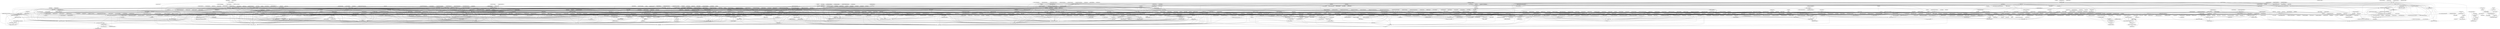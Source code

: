 digraph G {
"SoftEtherVPN/SoftEtherVPN_Stable" -> "nmap/npcap" ["e"=1]
"page-pipepline/pipeline-editor" -> "furioussoul/tailmaster" ["e"=1]
"aceimnorstuvwxz/awesome-chatbot-list" -> "Lucas-iOS/GBNoData" ["e"=1]
"biaochenxuying/blog-react" -> "Nealyang/React-Express-Blog-Demo" ["e"=1]
"jianghui-galaxy/Interview-Notebook" -> "dingjikerbo/Leetcode-Java" ["e"=1]
"Ming-Lian/Machine-Learning-Course-in-UCAS" -> "cld378632668/ucas_course_tool" ["e"=1]
"LuckyZXL2016/Movie_Recommend" -> "bystc/MovieRecommender" ["e"=1]
"zhangyd-c/OneBlog" -> "JamesZBL/FS-Blog" ["e"=1]
"Danie1s/DNSPageView" -> "MxABC/swiftScan" ["e"=1]
"xuexb/github-bot" -> "sevenshal/oksharedprefs"
"xuexb/github-bot" -> "weilaihui/SS-Net"
"xuexb/github-bot" -> "yy1193889747/wechatocly"
"xuexb/github-bot" -> "foolsong/EasyChartsSwift"
"xuexb/github-bot" -> "mingolm/laravel-vue"
"xuexb/github-bot" -> "wolfking0608/LQRWeChat"
"xuexb/github-bot" -> "lixiaoshaxing/FitFileProvider"
"xuexb/github-bot" -> "myafer/OpenSSLApplication"
"xuexb/github-bot" -> "Allan5945/node-react"
"xuexb/github-bot" -> "forked-repositories/blank5" ["e"=1]
"xuexb/github-bot" -> "pudongqi/Design_Patterns"
"xuexb/github-bot" -> "idjiang/JavaScript-utils"
"xuexb/github-bot" -> "cocoakekeyu/cancan"
"xuexb/github-bot" -> "liuzhao2007/EasyRouter" ["e"=1]
"xuexb/github-bot" -> "jimersylee/ThinkPHP3.2.3Custom"
"KieSun/Chat-Buy-React" -> "Nealyang/React-Express-Blog-Demo" ["e"=1]
"Ray512512/divider" -> "Ray512512/android-keeplive"
"JaniceWuo/MovieRecommend" -> "bystc/MovieRecommender" ["e"=1]
"SpiderClub/haipproxy" -> "SpiderClub/smart_login" ["e"=1]
"jcasbin/casbin-spring-boot-starter" -> "jcasbin/jdbc-adapter"
"jcasbin/casbin-spring-boot-starter" -> "casbin/jcasbin"
"jcasbin/casbin-spring-boot-starter" -> "jcasbin/jcasbin-springboot-plugin"
"Lision/WKWebViewJavascriptBridge" -> "MxABC/swiftScan" ["e"=1]
"JamzyWang/awesome-redis" -> "agile6v/awesome-nginx" ["e"=1]
"xuhuisheng/lemon" -> "huangxianyuan/hxyFrame" ["e"=1]
"casbin/jcasbin" -> "casbin/xorm-adapter"
"casbin/jcasbin" -> "osvt/TeamHelper"
"casbin/jcasbin" -> "CalvinPPD/ThinkPHP-WxPay"
"casbin/jcasbin" -> "hsluoyz/VPNHelper"
"casbin/jcasbin" -> "casbin/protobuf-adapter"
"casbin/jcasbin" -> "CNCoderX/WheelView"
"casbin/jcasbin" -> "BlueMercury/BMMutexAudioManager"
"casbin/jcasbin" -> "Soontao/go-simple-api-gateway"
"casbin/jcasbin" -> "385841539/IdentityImageView"
"casbin/jcasbin" -> "781015928/AopUtils"
"casbin/jcasbin" -> "ceshu/ceshu.github.io"
"casbin/jcasbin" -> "jcasbin/casbin-spring-boot-starter"
"casbin/jcasbin" -> "385841539/BarrageView"
"casbin/jcasbin" -> "julisch94/rqlite-adapter"
"casbin/jcasbin" -> "781015928/BlurLib"
"yz-java/common-project" -> "inklabsfoundation/inkchain" ["e"=1]
"jaweii/Vue-Layout" -> "furioussoul/tailmaster" ["e"=1]
"UCodeUStory/DataStructure" -> "UCodeUStory/GradlePluginDevelop"
"UCodeUStory/DataStructure" -> "UCodeUStory/RecordVoiceView"
"UCodeUStory/DataStructure" -> "DoubleL-Coding/DLKit"
"UCodeUStory/DataStructure" -> "UCodeUStory/DeepLearn-Tensorflow"
"UCodeUStory/DataStructure" -> "UCodeUStory/S-MVP" ["e"=1]
"UCodeUStory/DataStructure" -> "ClockGet/chunibyo"
"UCodeUStory/DataStructure" -> "CNCoderX/RecyclerViewHelper"
"UCodeUStory/DataStructure" -> "2501224066/demo-laravel-zhihu-over"
"UCodeUStory/DataStructure" -> "Imputes/Nike-Collection"
"UCodeUStory/DataStructure" -> "18010927657/Job"
"UCodeUStory/DataStructure" -> "781015928/BlurLib"
"UCodeUStory/DataStructure" -> "laizimo/element-react-project"
"UCodeUStory/DataStructure" -> "ceshu/ceshu.github.io"
"UCodeUStory/DataStructure" -> "385841539/IdentityImageView"
"UCodeUStory/DataStructure" -> "781015928/AopUtils"
"zhangliangming/HappyPlayer5" -> "yangchaojiang/yjPlay" ["e"=1]
"ShawnyXiao/2017-CCF-BDCI-AIJudge" -> "lisidi/SLPlayer" ["e"=1]
"jaywcjlove/nginx-tutorial" -> "xuexb/learn-nginx" ["e"=1]
"izhangzhihao/intellij-rainbow-brackets" -> "18010927657/Job"
"izhangzhihao/intellij-rainbow-brackets" -> "781015928/BlurLib"
"izhangzhihao/intellij-rainbow-brackets" -> "385841539/IdentityImageView"
"izhangzhihao/intellij-rainbow-brackets" -> "Imputes/Instagram"
"izhangzhihao/intellij-rainbow-brackets" -> "jimersylee/ThinkPHP3.2.3Custom"
"izhangzhihao/intellij-rainbow-brackets" -> "2501224066/demo-laravel-zhihu-over"
"izhangzhihao/intellij-rainbow-brackets" -> "CNCoderX/WheelView"
"izhangzhihao/intellij-rainbow-brackets" -> "781015928/AopUtils"
"izhangzhihao/intellij-rainbow-brackets" -> "stackhou/YJBannerView"
"izhangzhihao/intellij-rainbow-brackets" -> "BlueMercury/BMMutexAudioManager"
"izhangzhihao/intellij-rainbow-brackets" -> "NewbranLTD/gulp-server-io"
"izhangzhihao/intellij-rainbow-brackets" -> "LMsgSendNilSelf/WebPageParser"
"izhangzhihao/intellij-rainbow-brackets" -> "CNCoderX/RecyclerViewHelper"
"izhangzhihao/intellij-rainbow-brackets" -> "781015928/360xunlei"
"izhangzhihao/intellij-rainbow-brackets" -> "385841539/BarrageView"
"diaoerlangdang/wechat-BleDemo" -> "sintrb/wxa-bledgb"
"dromara/raincat" -> "dromara/Jinx" ["e"=1]
"dromara/raincat" -> "781015928/BlurLib" ["e"=1]
"dromara/raincat" -> "BlueMercury/BMMutexAudioManager" ["e"=1]
"dromara/raincat" -> "ceshu/ceshu.github.io" ["e"=1]
"dromara/raincat" -> "385841539/IdentityImageView" ["e"=1]
"dromara/raincat" -> "cocoakekeyu/cancan" ["e"=1]
"dromara/raincat" -> "CNCoderX/WheelView" ["e"=1]
"dromara/raincat" -> "yuzd/AntData.ORM" ["e"=1]
"dromara/myth" -> "dromara/Jinx" ["e"=1]
"zaiyunduan123/Java-Summarize" -> "UCodeUStory/DataStructure" ["e"=1]
"xiaomuzhu/ElemeFE-node-interview" -> "liu-zhuang/vue-music"
"xiaomuzhu/ElemeFE-node-interview" -> "cnswan/Juggle"
"xiaomuzhu/ElemeFE-node-interview" -> "Allan5945/node-react"
"xiaomuzhu/ElemeFE-node-interview" -> "zhmc/PowerNLP"
"xiaomuzhu/ElemeFE-node-interview" -> "pkjoebinbin/Blog"
"xiaomuzhu/ElemeFE-node-interview" -> "LonHon/vue-echarts-demo"
"genany/gen" -> "furioussoul/tailmaster" ["e"=1]
"zhuyingda/webster" -> "dianbaer/anyupload" ["e"=1]
"HongqingCao/GitDataV" -> "kobef08/map-canvas" ["e"=1]
"liantian-cn/logitech-pubg" -> "wangzhenjjcn/PUBG_HACK" ["e"=1]
"jussihi/PUBG-map-hack" -> "wangzhenjjcn/PUBG_HACK" ["e"=1]
"TogetherOS/cicada" -> "dianbaer/grain" ["e"=1]
"zhaojh329/libuhttpd" -> "zhangkun-Jser/wstate" ["e"=1]
"zhaojh329/libuhttpd" -> "jimersylee/Andromeda"
"zhaojh329/libuhttpd" -> "ClockGet/chunibyo"
"zhaojh329/libuhttpd" -> "LMsgSendNilSelf/WebPageParser"
"zhaojh329/libuhttpd" -> "NewbranLTD/gulp-server-io"
"zhaojh329/libuhttpd" -> "xuningjack/apikeylib"
"zhaojh329/libuhttpd" -> "Imputes/Nike-Collection"
"wangzhenjjcn/PUBG_HACK" -> "wangzhenjjcn/GithubAutoStarAllInOne"
"wangzhenjjcn/PUBG_HACK" -> "18840851520/PastCode"
"wangzhenjjcn/PUBG_HACK" -> "80k/eelvode"
"wangzhenjjcn/PUBG_HACK" -> "Wrinth/personal_profile_angular4"
"wangzhenjjcn/PUBG_HACK" -> "FishPlusOrange/cnode-by-vue"
"wangzhenjjcn/PUBG_HACK" -> "1ess/MFPictureBrowser"
"wangzhenjjcn/PUBG_HACK" -> "huangzhouhong/DeclareLayoutSwift"
"wangzhenjjcn/PUBG_HACK" -> "armors/armors-solidity"
"wangzhenjjcn/PUBG_HACK" -> "itxiao6/Wechat"
"wangzhenjjcn/PUBG_HACK" -> "Wrinth/Algorithms-with-Python"
"wangzhenjjcn/PUBG_HACK" -> "KellenHu/MvpRxRetrofit"
"wangzhenjjcn/PUBG_HACK" -> "Ray512512/ProjectFrame"
"wangzhenjjcn/PUBG_HACK" -> "NewbranLTD/gulp-server-io"
"rollin0-0/DiffHelper" -> "LennonChin/Code-Confuse-Plugin" ["e"=1]
"walljser/cms_community_e_commerce" -> "walljser/community_e_commerce"
"walljser/cms_community_e_commerce" -> "walljser/backend_cloud_commodity"
"walljser/cms_community_e_commerce" -> "KellenHu/AndroidCodeStructureAndUtils"
"walljser/cms_community_e_commerce" -> "fallsea/spring-boot-starter-motan"
"walljser/cms_community_e_commerce" -> "jcasbin/jcasbin-jfinal-plugin"
"walljser/cms_community_e_commerce" -> "aileshe/Thumb"
"walljser/cms_community_e_commerce" -> "Ray512512/android-keeplive"
"walljser/cms_community_e_commerce" -> "jcasbin/jcasbin-springboot-plugin"
"walljser/cms_community_e_commerce" -> "Jasonnor/Yu-Gi-Oh-Deck-Downloader"
"walljser/cms_community_e_commerce" -> "Wrinth/Algorithms-with-Python"
"walljser/cms_community_e_commerce" -> "huangzhouhong/DeclareLayoutSwift"
"walljser/cms_community_e_commerce" -> "fwgood/egg-plugins-docs-cn"
"walljser/cms_community_e_commerce" -> "LennonChin/Django-Practices"
"walljser/cms_community_e_commerce" -> "FishPlusOrange/cnode-by-vue"
"walljser/cms_community_e_commerce" -> "aileshe/weeio"
"L-Chris/vue-design" -> "furioussoul/tailmaster" ["e"=1]
"JamesZBL/FS-Blog" -> "DoubleL-Coding/DLKit"
"JamesZBL/FS-Blog" -> "2501224066/demo-laravel-zhihu-over"
"JamesZBL/FS-Blog" -> "Imputes/Instagram"
"JamesZBL/FS-Blog" -> "Imputes/Nike-Collection"
"JamesZBL/FS-Blog" -> "ClockGet/chunibyo"
"JamesZBL/FS-Blog" -> "18010927657/Job"
"JamesZBL/FS-Blog" -> "781015928/BlurLib"
"JamesZBL/FS-Blog" -> "Kay-MalwareBenchmark/kay-malwarebenchmark.github.io"
"JamesZBL/FS-Blog" -> "18010927657/HuaweiApp"
"JamesZBL/FS-Blog" -> "BlueMercury/BMMutexAudioManager"
"JamesZBL/FS-Blog" -> "CNCoderX/WheelView"
"JamesZBL/FS-Blog" -> "CalvinPPD/ThinkPHP-WxPay"
"JamesZBL/FS-Blog" -> "ceshu/ceshu.github.io"
"JamesZBL/FS-Blog" -> "385841539/IdentityImageView"
"JamesZBL/FS-Blog" -> "781015928/AopUtils"
"caozongpeng/SpringBootBlog" -> "JamesZBL/FS-Blog" ["e"=1]
"haifenghuang/monkey" -> "Zweihui/ViscousSwipeItem"
"haifenghuang/monkey" -> "Zweihui/Aurora"
"haifenghuang/monkey" -> "2501224066/demo-laravel-zhihu-over"
"haifenghuang/monkey" -> "ClockGet/chunibyo"
"haifenghuang/monkey" -> "DoubleL-Coding/DLKit"
"haifenghuang/monkey" -> "MoseChan/Django-loginDemo"
"haifenghuang/monkey" -> "TheTriones/Megrez"
"hoaye/AutoPacking-iOS" -> "monetking/iOS11-Adaptation"
"hoaye/AutoPacking-iOS" -> "stackhou/YJBannerView"
"hoaye/AutoPacking-iOS" -> "stackhou/WeChatPlugin-MacOS"
"hoaye/AutoPacking-iOS" -> "stackhou/WeChatPlugin-iOS"
"hoaye/AutoPacking-iOS" -> "stackhou/SwiftProgressHUD"
"hoaye/AutoPacking-iOS" -> "w568w/GitHubFollow"
"janryWang/redux-callbag" -> "janryWang/mfetch"
"janryWang/redux-callbag" -> "outerkk/node-gitstar"
"janryWang/redux-callbag" -> "80k/eelvode"
"janryWang/redux-callbag" -> "fwgood/egg-plugins-docs-cn"
"janryWang/redux-callbag" -> "18840851520/PastCode"
"Nealyang/React-Express-Blog-Demo" -> "Nealyang/React-Fullstack-Dianping-Demo"
"Nealyang/React-Express-Blog-Demo" -> "Nealyang/YOU-SHOULD-KNOW-JS"
"Nealyang/React-Express-Blog-Demo" -> "cocoakekeyu/cancan"
"Nealyang/React-Express-Blog-Demo" -> "bailicangdu/react-pxq" ["e"=1]
"Nealyang/React-Express-Blog-Demo" -> "Nealyang/PersonalBlog" ["e"=1]
"Nealyang/React-Express-Blog-Demo" -> "BlueMercury/BMMutexAudioManager"
"Nealyang/React-Express-Blog-Demo" -> "mingolm/laravel-vue"
"Nealyang/React-Express-Blog-Demo" -> "ceshu/ceshu.github.io"
"Nealyang/React-Express-Blog-Demo" -> "781015928/BlurLib"
"Nealyang/React-Express-Blog-Demo" -> "Job-Yang/JYImageTool"
"Nealyang/React-Express-Blog-Demo" -> "alvin0216/react-blog" ["e"=1]
"Nealyang/React-Express-Blog-Demo" -> "foolsong/EasyCharts"
"Nealyang/React-Express-Blog-Demo" -> "385841539/IdentityImageView"
"Nealyang/React-Express-Blog-Demo" -> "CNCoderX/WheelView"
"Nealyang/React-Express-Blog-Demo" -> "BlueMercury/BMCarouselView"
"2877025939/iOS11" -> "2877025939/PlanADScrollView"
"2877025939/iOS11" -> "February12/YLPhotoBrowser"
"2877025939/iOS11" -> "CoderSavior/proxyPartternImgLoad"
"2877025939/iOS11" -> "2877025939/tabelVew-CollectionView"
"2877025939/iOS11" -> "February12/YLImagePickerController"
"2877025939/iOS11" -> "February12/YLBaseChat"
"2877025939/iOS11" -> "Mr-Ray/Tiger"
"cinoliu/hhshop" -> "cinoliu/-es6-promise"
"cinoliu/hhshop" -> "cinoliu/Organization-circle"
"cinoliu/hhshop" -> "781015928/BlurLib"
"cinoliu/hhshop" -> "cinoliu/Blockchain-SCRM"
"cinoliu/hhshop" -> "cinoliu/Ble"
"cinoliu/hhshop" -> "ceshu/ceshu.github.io"
"cinoliu/hhshop" -> "BlueMercury/BMMutexAudioManager"
"cinoliu/hhshop" -> "CalvinPPD/ThinkPHP-WxPay"
"cinoliu/hhshop" -> "cinoliu/Highcharts-vuejs"
"cinoliu/hhshop" -> "jimersylee/ThinkPHP3.2.3Custom"
"cinoliu/hhshop" -> "husthuke/trace4j"
"cinoliu/hhshop" -> "CalvinPPD/ExpressAPI"
"cinoliu/hhshop" -> "LMsgSendNilSelf/WebPageParser"
"cinoliu/hhshop" -> "ceshu/AutoAPI"
"cinoliu/hhshop" -> "Jasonnor/Car-Simulator" ["e"=1]
"Mocha-L/Fitness_wxApp" -> "zhihuliukanshan/PowerSport" ["e"=1]
"Mocha-L/Fitness_wxApp" -> "79458627/ttyy-calendar" ["e"=1]
"Mocha-L/Fitness_wxApp" -> "A13253565831/wxapp_decoration" ["e"=1]
"Mocha-L/Fitness_wxApp" -> "fallsea/spring-boot-starter-motan"
"Mocha-L/Fitness_wxApp" -> "Wrinth/personal_profile_angular4"
"Mocha-L/Fitness_wxApp" -> "itxiao6/Wechat"
"Mocha-L/Fitness_wxApp" -> "Wrinth/Algorithms-with-Python"
"fantj2016/java-reader" -> "UCodeUStory/DataStructure" ["e"=1]
"Zilliqa/Zilliqa" -> "BytomDAO/bytom" ["e"=1]
"KuangPF/mpvue-weui" -> "jaxQin/mpvue-cnode" ["e"=1]
"woai3c/Front-end-basic-knowledge" -> "huruji/FE-Interview" ["e"=1]
"huangxianyuan/hxyFrame" -> "jimersylee/ThinkPHP3.2.3Custom"
"huangxianyuan/hxyFrame" -> "ceshu/ceshu.github.io"
"huangxianyuan/hxyFrame" -> "781015928/360xunlei"
"huangxianyuan/hxyFrame" -> "CalvinPPD/ExpressAPI"
"huangxianyuan/hxyFrame" -> "jimersylee/Andromeda"
"huangxianyuan/hxyFrame" -> "LMsgSendNilSelf/WebPageParser"
"huangxianyuan/hxyFrame" -> "CNCoderX/WheelView"
"huangxianyuan/hxyFrame" -> "781015928/AopUtils"
"huangxianyuan/hxyFrame" -> "hzlshen/angular-cli-mvc"
"huangxianyuan/hxyFrame" -> "BlueMercury/BMMutexAudioManager"
"huangxianyuan/hxyFrame" -> "CalvinPPD/ThinkPHP-WxPay"
"huangxianyuan/hxyFrame" -> "781015928/BlurLib"
"huangxianyuan/hxyFrame" -> "TheTriones/Megrez"
"huangxianyuan/hxyFrame" -> "CNCoderX/RecyclerViewHelper"
"huangxianyuan/hxyFrame" -> "XiqingLiu/JesMVP"
"nanchen2251/BankCardUtils" -> "nanchen2251/PinView"
"nanchen2251/BankCardUtils" -> "nanchen2251/AiYaSchoolPush"
"nanchen2251/BankCardUtils" -> "nanchen2251/CompressHelper" ["e"=1]
"nanchen2251/BankCardUtils" -> "nanchen2251/StudyForAndroid"
"nanchen2251/BankCardUtils" -> "nanchen2251/AiYaGirl"
"nanchen2251/BankCardUtils" -> "Imputes/Nike-Collection"
"forrany/Web-Project" -> "huruji/FE-Interview" ["e"=1]
"LiuChuang0059/Complex-Network" -> "feiyutalk/mcnp" ["e"=1]
"Lauzy/PlayPauseView" -> "Lauzy/LBehavior"
"xuningjack/ServiceKeep" -> "xuningjack/ImageLoader"
"xuningjack/ServiceKeep" -> "xuningjack/AndroidNet"
"xuningjack/ServiceKeep" -> "xuningjack/CustomHandler"
"xuningjack/ServiceKeep" -> "xuningjack/AndroidMultiChannelBuild"
"xuningjack/ServiceKeep" -> "xuningjack/edittext_with_delete_button"
"xuningjack/ServiceKeep" -> "xuningjack/select_picture_module"
"xuningjack/ServiceKeep" -> "xuningjack/verticaltextview"
"xuningjack/ServiceKeep" -> "xuningjack/IOSToggleButton"
"xuningjack/ServiceKeep" -> "xuningjack/fade_in_out_dialog"
"xuningjack/ServiceKeep" -> "xuningjack/CustomClock"
"xuningjack/ServiceKeep" -> "xuningjack/email_auto_popupwindow"
"xuningjack/ServiceKeep" -> "xuningjack/CoverFlow"
"xuningjack/ServiceKeep" -> "xuningjack/ProcessKeep"
"xuningjack/ServiceKeep" -> "xuningjack/RequestPermission"
"xuningjack/ServiceKeep" -> "xuningjack/apikeylib"
"sunfusheng/DaemonService" -> "zywudev/AndroidKeepAlive"
"sunfusheng/DaemonService" -> "xuningjack/ServiceKeep"
"h2pl/MyTech" -> "h2pl/zhihu" ["e"=1]
"kdeldycke/awesome-iam" -> "casbin/awesome-auth" ["e"=1]
"eolinker/CHN-EOLINKER-AMS-Lite-4.0-For-PHP" -> "gouguoyin/phprap" ["e"=1]
"wmyskxz/MyBlog" -> "JamesZBL/FS-Blog" ["e"=1]
"unmagic/wx-simple-bluetooth" -> "zhaodahai/wx-ant-ble"
"eyebluecn/tank" -> "eyebluecn/tank-front" ["e"=1]
"eyebluecn/tank-front" -> "sevenshal/oksharedprefs"
"eyebluecn/tank-front" -> "YoungBill/Android-RemoteController"
"eyebluecn/tank-front" -> "paper777/yamb"
"eyebluecn/tank-front" -> "ceshu/ceshu.github.io"
"eyebluecn/tank-front" -> "weilaihui/SS-Net"
"eyebluecn/tank-front" -> "eyebluecn/tank" ["e"=1]
"eyebluecn/tank-front" -> "2501224066/demo-laravel-zhihu-over"
"eyebluecn/tank-front" -> "ClockGet/chunibyo"
"eyebluecn/tank-front" -> "DoubleL-Coding/DLKit"
"eyebluecn/tank-front" -> "TheTriones/Megrez"
"eyebluecn/tank-front" -> "wang542413041/Swift"
"eyebluecn/tank-front" -> "Geolage/SliderAwesome"
"eyebluecn/tank-front" -> "Imputes/Instagram"
"eyebluecn/tank-front" -> "Kay-MalwareBenchmark/kay-malwarebenchmark.github.io"
"eyebluecn/tank-front" -> "liaoziyang/ContentAssist"
"vmware-archive/dispatch" -> "HOOQTV/dynacasbin"
"vmware-archive/dispatch" -> "adityapandey9/rethinkdb-adapter"
"vmware-archive/dispatch" -> "intel/rmd"
"vmware-archive/dispatch" -> "yuchenyang1994/docker-doge"
"vmware-archive/dispatch" -> "luk4z7/middleware-acl"
"vmware-archive/dispatch" -> "casbin/negroni-authz"
"vmware-archive/dispatch" -> "casbin/etcd-watcher"
"vmware-archive/dispatch" -> "Wrinth/Algorithms-with-Python"
"vmware-archive/dispatch" -> "julisch94/rqlite-adapter"
"vmware-archive/dispatch" -> "LMMIsGood/call"
"vmware-archive/dispatch" -> "going/casbin-postgres-adapter"
"vmware-archive/dispatch" -> "casbin/redis-adapter"
"vmware-archive/dispatch" -> "dingjikerbo/Android-Boost"
"vmware-archive/dispatch" -> "CNCoderX/ExpandableTextView"
"vmware-archive/dispatch" -> "Wrinth/personal_profile_angular4"
"peng8350/JPSpringMenu" -> "cocoakekeyu/cancan"
"peng8350/JPSpringMenu" -> "mingolm/laravel-vue"
"peng8350/JPSpringMenu" -> "ceshu/ceshu.github.io"
"peng8350/JPSpringMenu" -> "wang542413041/KingCerCode"
"peng8350/JPSpringMenu" -> "HauyuChen/hauyuchen.github.io"
"peng8350/JPSpringMenu" -> "jimersylee/ThinkPHP3.2.3Custom"
"peng8350/JPSpringMenu" -> "foolsong/EasyChartsSwift"
"peng8350/JPSpringMenu" -> "CalvinPPD/ExpressAPI"
"peng8350/JPSpringMenu" -> "wang542413041/Swift"
"peng8350/JPSpringMenu" -> "BlueMercury/BMMutexAudioManager"
"peng8350/JPSpringMenu" -> "Job-Yang/JYImageTool"
"peng8350/JPSpringMenu" -> "weilaihui/SS-Net"
"peng8350/JPSpringMenu" -> "okaychen/underscore"
"peng8350/JPSpringMenu" -> "February12/YLPhotoBrowser"
"peng8350/JPSpringMenu" -> "BlueMercury/BMCarouselView"
"geektutu/tensorflow-tutorial-samples" -> "geektutu/leetcode-java"
"geektutu/tensorflow-tutorial-samples" -> "geektutu/web-front-end"
"geektutu/tensorflow-tutorial-samples" -> "Jasonnor/Yu-Gi-Oh-Deck-Downloader"
"geektutu/tensorflow-tutorial-samples" -> "FishPlusOrange/cnode-by-vue"
"geektutu/tensorflow-tutorial-samples" -> "Jasonnor/Perceptron"
"geektutu/tensorflow-tutorial-samples" -> "mashangxue/tensorflow2-zh" ["e"=1]
"geektutu/tensorflow-tutorial-samples" -> "KellenHu/Amap-Move-Example"
"geektutu/tensorflow-tutorial-samples" -> "jcasbin/jcasbin-jfinal-plugin"
"geektutu/tensorflow-tutorial-samples" -> "KellenHu/AndroidCodeStructureAndUtils"
"geektutu/tensorflow-tutorial-samples" -> "jxshunqiziran/XJNewPost"
"geektutu/tensorflow-tutorial-samples" -> "fallsea/spring-boot-starter-motan"
"geektutu/tensorflow-tutorial-samples" -> "jxshunqiziran/XJNetWorkManager"
"geektutu/tensorflow-tutorial-samples" -> "jcasbin/jcasbin-nutz-plugin"
"geektutu/tensorflow-tutorial-samples" -> "AveiroPlatform/docs"
"geektutu/tensorflow-tutorial-samples" -> "geektutu/tensorflow2-docs-zh" ["e"=1]
"YoungBill/Android-FloatWindow" -> "YoungBill/Android-RemoteController"
"YoungBill/Android-FloatWindow" -> "TheTriones/Megrez"
"YoungBill/Android-FloatWindow" -> "ClockGet/chunibyo"
"YoungBill/Android-FloatWindow" -> "ceshu/ceshu.github.io"
"YoungBill/Android-FloatWindow" -> "2501224066/demo-laravel-zhihu-over"
"YoungBill/Android-FloatWindow" -> "Kay-MalwareBenchmark/kay-malwarebenchmark.github.io"
"YoungBill/Android-FloatWindow" -> "TheTriones/Merak"
"YoungBill/Android-FloatWindow" -> "fewtime/ML"
"YoungBill/Android-FloatWindow" -> "XiqingLiu/VideoServer"
"YoungBill/Android-FloatWindow" -> "CNCoderX/RecyclerViewHelper"
"YoungBill/Android-FloatWindow" -> "DoubleL-Coding/DLKit"
"YoungBill/Android-FloatWindow" -> "Mr-Ray/Tiger"
"YoungBill/Android-FloatWindow" -> "LMsgSendNilSelf/WebPageParser"
"YoungBill/Android-FloatWindow" -> "Imputes/Nike-Collection"
"YoungBill/Android-FloatWindow" -> "MoseChan/Django-loginDemo"
"UCodeUStory/S-MVP" -> "UCodeUStory/GradlePluginDevelop" ["e"=1]
"zwhGithub/vue-swiper" -> "18840851520/PastCode"
"zwhGithub/vue-swiper" -> "KellenHu/MvpRxRetrofit"
"zwhGithub/vue-swiper" -> "80k/eelvode"
"zwhGithub/vue-swiper" -> "KellenHu/Amap-Move-Example"
"zwhGithub/vue-swiper" -> "fwgood/egg-plugins-docs-cn"
"zwhGithub/vue-swiper" -> "FishPlusOrange/cnode-by-vue"
"zwhGithub/vue-swiper" -> "Wrinth/personal_profile_angular4"
"zwhGithub/vue-swiper" -> "huangzhouhong/DeclareLayoutSwift"
"zwhGithub/vue-swiper" -> "armors/armors-solidity"
"zwhGithub/vue-swiper" -> "Imputes/Instagram"
"zwhGithub/vue-swiper" -> "jxshunqiziran/XJNewPost"
"zwhGithub/vue-swiper" -> "WisestCoder/blog"
"zwhGithub/vue-swiper" -> "ClockGet/chunibyo"
"zwhGithub/vue-swiper" -> "2501224066/demo-laravel-zhihu-over"
"zwhGithub/vue-swiper" -> "WisestCoder/beautiful-scenery"
"F-loat/ithome-lite" -> "jaxQin/mpvue-cnode" ["e"=1]
"jaxQin/mpvue-cnode" -> "80k/eelvode"
"jaxQin/mpvue-cnode" -> "18840851520/PastCode"
"jaxQin/mpvue-cnode" -> "fwgood/egg-plugins-docs-cn"
"jaxQin/mpvue-cnode" -> "WisestCoder/blog"
"jaxQin/mpvue-cnode" -> "KellenHu/MvpRxRetrofit"
"jaxQin/mpvue-cnode" -> "huangzhouhong/DeclareLayoutSwift"
"jaxQin/mpvue-cnode" -> "WisestCoder/beautiful-scenery"
"jaxQin/mpvue-cnode" -> "NewbranLTD/gulp-server-io"
"jaxQin/mpvue-cnode" -> "fwgood/LabSystem"
"jaxQin/mpvue-cnode" -> "1ess/MFPictureBrowser"
"jaxQin/mpvue-cnode" -> "NewbranLTD/generator-nodex"
"jaxQin/mpvue-cnode" -> "Ray512512/ProjectFrame"
"jaxQin/mpvue-cnode" -> "KellenHu/Amap-Move-Example"
"jaxQin/mpvue-cnode" -> "Imputes/Nike-Collection"
"jaxQin/mpvue-cnode" -> "itxiao6/Wechat"
"F-loat/mpvue-router-patch" -> "jaxQin/mpvue-cnode" ["e"=1]
"GuannanDunkLi/SNS-Forum-Website" -> "h2pl/zhihu" ["e"=1]
"MrQuJL/product-recommendation-system" -> "bystc/MovieRecommender" ["e"=1]
"SilenceDut/TaskScheduler" -> "wongzy/BetterWay" ["e"=1]
"hnzzmsf/layui-formSelects" -> "fallsea/fsLayui" ["e"=1]
"liugangios/IFMShare" -> "liugangios/IFMMenu"
"liugangios/IFMShare" -> "liugangios/SwiftShare"
"liugangios/IFMShare" -> "agiapp/NewsComing"
"OXOYO/X-Page-Editor-Vue" -> "furioussoul/tailmaster" ["e"=1]
"mJackie/leetcode" -> "UCodeUStory/DataStructure" ["e"=1]
"sunweiguo/mama-buy" -> "aizk/vua" ["e"=1]
"dianbaer/anychat" -> "dianbaer/juggle"
"dianbaer/anychat" -> "dianbaer/anyupload"
"dianbaer/anychat" -> "dianbaer/grain"
"dianbaer/anychat" -> "dianbaer/jupiter"
"dianbaer/anychat" -> "DoubleL-Coding/DLKit"
"dianbaer/anychat" -> "CNCoderX/RecyclerViewHelper"
"dianbaer/anychat" -> "dianbaer/epay"
"dianbaer/anychat" -> "ceshu/ceshu.github.io"
"dianbaer/anychat" -> "cocoakekeyu/cancan"
"dianbaer/anychat" -> "BlueMercury/BMMutexAudioManager"
"dianbaer/anychat" -> "ClockGet/chunibyo"
"dianbaer/anychat" -> "18010927657/xiecheng"
"dianbaer/anychat" -> "18010927657/HuaweiApp"
"dianbaer/anychat" -> "UCodeUStory/RecordVoiceView"
"dianbaer/anychat" -> "781015928/AopUtils"
"xujiajun/gorouter" -> "CryptoWorldChain/mfw"
"xujiajun/gorouter" -> "NewbranLTD/gulp-server-io"
"xujiajun/gorouter" -> "facebesidewyj/cool-music"
"xujiajun/gorouter" -> "Zheng-Shaozhuo/php_frame"
"xujiajun/gorouter" -> "frehaiku/Audition"
"xujiajun/gorouter" -> "nimocat/nimocat.github.io"
"xujiajun/gorouter" -> "1ess/MFExtractColor"
"xujiajun/gorouter" -> "cld378632668/YCSB_leveldb_leveldbjni_rocksdb"
"xujiajun/gorouter" -> "NewbranLTD/generator-nodex"
"xujiajun/gorouter" -> "tastphp/tastphp"
"xujiajun/gorouter" -> "wongzy/RxEventBus"
"xujiajun/gorouter" -> "cld378632668/utils"
"xujiajun/gorouter" -> "cld378632668/leveldb_chinese_comments-Code_analysis"
"xujiajun/gorouter" -> "1993yihuan/grid"
"xujiajun/gorouter" -> "SuperSaltedFish/ChatProject"
"AAWayne/YWVideoPlayer" -> "Lucas-iOS/GBNoData"
"AAWayne/YWVideoPlayer" -> "AAWayne/YWChooseAddressView"
"AAWayne/YWVideoPlayer" -> "cld378632668/utils"
"AAWayne/YWVideoPlayer" -> "AAWayne/Panoramic-Sequence"
"AAWayne/YWVideoPlayer" -> "13585869260/Vue-vuex-musicPlayer"
"AAWayne/YWVideoPlayer" -> "knitmesh/servos-framework"
"AAWayne/YWVideoPlayer" -> "WAng91An/permission"
"AAWayne/YWVideoPlayer" -> "Zweihui/ViscousSwipeItem"
"AAWayne/YWVideoPlayer" -> "libenhe/online-shop"
"AAWayne/YWVideoPlayer" -> "Lucas-iOS/GBHeadPortraitImageView"
"AAWayne/YWVideoPlayer" -> "cld378632668/leveldb_chinese_comments-Code_analysis"
"AAWayne/YWVideoPlayer" -> "cld378632668/YCSB_leveldb_leveldbjni_rocksdb"
"AAWayne/YWVideoPlayer" -> "WangYves/uvloop"
"zwhGithub/vue-calendar" -> "jinzhe/vue-calendar" ["e"=1]
"zwhGithub/vue-calendar" -> "KellenHu/MvpRxRetrofit"
"zwhGithub/vue-calendar" -> "Imputes/Instagram"
"zwhGithub/vue-calendar" -> "shenchao591/React-Realization"
"zwhGithub/vue-calendar" -> "18840851520/PastCode"
"zwhGithub/vue-calendar" -> "FishPlusOrange/cnode-by-vue"
"zwhGithub/vue-calendar" -> "80k/eelvode"
"zwhGithub/vue-calendar" -> "GeoffZhu/vue-event-calendar" ["e"=1]
"zwhGithub/vue-calendar" -> "zwhGithub/vue-swiper"
"zwhGithub/vue-calendar" -> "KellenHu/Amap-Move-Example"
"zwhGithub/vue-calendar" -> "armors/armors-solidity"
"zwhGithub/vue-calendar" -> "2501224066/demo-laravel-zhihu-over"
"zwhGithub/vue-calendar" -> "Imputes/Nike-Collection"
"zwhGithub/vue-calendar" -> "Wrinth/personal_profile_angular4"
"zwhGithub/vue-calendar" -> "changsanjiang/SJAttributesFactory"
"horitaku46/Serrata" -> "JaylenCoding/MCScratchImageView" ["e"=1]
"TerryZ/v-region" -> "dianbaer/anyupload" ["e"=1]
"StrawberryFlavor/Selenium-Framework" -> "huangzhouhong/DeclareLayoutSwift" ["e"=1]
"StrawberryFlavor/Selenium-Framework" -> "StrawberryFlavor/interface-testing" ["e"=1]
"StrawberryFlavor/Selenium-Framework" -> "wangzhenjjcn/GithubAutoStarAllInOne" ["e"=1]
"StrawberryFlavor/Selenium-Framework" -> "18840851520/PastCode" ["e"=1]
"StrawberryFlavor/Selenium-Framework" -> "itxiao6/Wechat" ["e"=1]
"StrawberryFlavor/Selenium-Framework" -> "MExuanHe/QQMusic" ["e"=1]
"StrawberryFlavor/Selenium-Framework" -> "80k/eelvode" ["e"=1]
"StrawberryFlavor/Selenium-Framework" -> "Wrinth/personal_profile_angular4" ["e"=1]
"wangruns/Hybrid-Music-Recommender-System" -> "bystc/MovieRecommender" ["e"=1]
"skyline75489/Heart-First-JavaWeb" -> "dianbaer/anychat" ["e"=1]
"wycm/selenium-geetest-crack" -> "FanhuaandLuomu/geetest_break" ["e"=1]
"weberandphper/Layui-admin" -> "fallsea/fsLayui" ["e"=1]
"Pzoom522/MusiCoder" -> "AveiroPlatform/hydra"
"Pzoom522/MusiCoder" -> "huangzhouhong/DeclareLayoutSwift"
"Pzoom522/MusiCoder" -> "jcasbin/jcasbin-springboot-plugin"
"Pzoom522/MusiCoder" -> "csuduan/EsWrapper"
"Pzoom522/MusiCoder" -> "AveiroPlatform/docs"
"xingzhexiaozhu/MovieRecommendation" -> "bystc/MovieRecommender" ["e"=1]
"wongzy/BetterWay" -> "wongzy/RxEventBus"
"wongzy/BetterWay" -> "Zheng-Shaozhuo/php_frame"
"wongzy/BetterWay" -> "JimmyVV/httplive"
"wongzy/BetterWay" -> "facebesidewyj/cool-music"
"wongzy/BetterWay" -> "MoseChan/Django-loginDemo"
"wongzy/BetterWay" -> "Lucas-iOS/GBNoData"
"changsanjiang/SJAttributesFactory" -> "DoubleL-Coding/DLKit"
"changsanjiang/SJAttributesFactory" -> "weilaihui/SS-Net"
"changsanjiang/SJAttributesFactory" -> "ceshu/ceshu.github.io"
"changsanjiang/SJAttributesFactory" -> "Imputes/Nike-Collection"
"changsanjiang/SJAttributesFactory" -> "hzlshen/angular-cli-mvc"
"hoaye/YJLocationConverter" -> "monetking/ElegantTableView"
"hoaye/YJLocationConverter" -> "monetking/iOS11-Adaptation"
"tbocek/opus-wrapper" -> "discord-java/opus-java"
"tbocek/opus-wrapper" -> "actorapp/droidkit-opus"
"lyzz0612/iosMixTools" -> "LennonChin/Code-Confuse-Plugin" ["e"=1]
"liuyangjike/react-elm" -> "neroneroffy/react-music-webapp" ["e"=1]
"Macr0phag3/Sniffer" -> "Zheng-Shaozhuo/php_frame"
"Macr0phag3/Sniffer" -> "Macr0phag3/ShuWo_Spider"
"Nealyang/PersonalBlog" -> "Nealyang/React-Express-Blog-Demo" ["e"=1]
"miansen/springboot-react-blog" -> "walljser/community_e_commerce"
"miansen/springboot-react-blog" -> "SunShiFu/health" ["e"=1]
"bagder/http2-explained" -> "tangweikun/awesome-leetcode" ["e"=1]
"dianbaer/anyupload" -> "dianbaer/juggle"
"dianbaer/anyupload" -> "dianbaer/jupiter"
"dianbaer/anyupload" -> "dianbaer/epay"
"dianbaer/anyupload" -> "dianbaer/startpoint"
"dianbaer/anyupload" -> "dianbaer/grain"
"dianbaer/anyupload" -> "CNCoderX/RecyclerViewHelper"
"dianbaer/anyupload" -> "ceshu/APIAutoTest"
"dianbaer/anyupload" -> "UCodeUStory/RecordVoiceView"
"dianbaer/anyupload" -> "DoubleL-Coding/DLKit"
"dianbaer/anyupload" -> "changsanjiang/SJFullscreenPopGesture"
"dianbaer/anyupload" -> "ClockGet/chunibyo"
"dianbaer/anyupload" -> "cocoakekeyu/cancan"
"dianbaer/anyupload" -> "weilaihui/SS-Net"
"dianbaer/anyupload" -> "dianbaer/anychat"
"dianbaer/anyupload" -> "ceshu/ceshu.github.io"
"dee1024/pytorch-captcha-recognition" -> "Wrinth/Algorithms-with-Python" ["e"=1]
"dee1024/pytorch-captcha-recognition" -> "fallsea/spring-boot-starter-motan" ["e"=1]
"dee1024/pytorch-captcha-recognition" -> "fwgood/egg-plugins-docs-cn" ["e"=1]
"dee1024/pytorch-captcha-recognition" -> "18840851520/PastCode" ["e"=1]
"dee1024/pytorch-captcha-recognition" -> "fwgood/LabSystem" ["e"=1]
"dee1024/pytorch-captcha-recognition" -> "itxiao6/Wechat" ["e"=1]
"dee1024/pytorch-captcha-recognition" -> "itxiao6/session" ["e"=1]
"dee1024/pytorch-captcha-recognition" -> "jimersylee/Andromeda" ["e"=1]
"HITFRobot/happy-spiders" -> "feiyutalk/leetcode"
"HITFRobot/happy-spiders" -> "feiyutalk/happy-exercises"
"HITFRobot/happy-spiders" -> "HITFRobot/happy-algorithms"
"HITFRobot/happy-spiders" -> "80k/eelvode"
"HITFRobot/happy-spiders" -> "feiyutalk/mcnp"
"HITFRobot/happy-spiders" -> "18840851520/PastCode"
"HITFRobot/happy-spiders" -> "NewbranLTD/generator-nodex"
"HITFRobot/happy-spiders" -> "Ray512512/ProjectFrame"
"HITFRobot/happy-spiders" -> "Wrinth/Algorithms-with-Python"
"HITFRobot/happy-spiders" -> "WisestCoder/beautiful-scenery"
"bystc/MovieRecommender" -> "2501224066/demo-laravel-zhihu-over"
"bystc/MovieRecommender" -> "NewbranLTD/gulp-server-io"
"bystc/MovieRecommender" -> "ClockGet/chunibyo"
"bystc/MovieRecommender" -> "18010927657/Job"
"bystc/MovieRecommender" -> "DoubleL-Coding/DLKit"
"bystc/MovieRecommender" -> "NewbranLTD/generator-nodex"
"bystc/MovieRecommender" -> "Imputes/Instagram"
"bystc/MovieRecommender" -> "Zweihui/Aurora"
"bystc/MovieRecommender" -> "MrTung/MTRouter"
"bystc/MovieRecommender" -> "hy-freedom/Download"
"bystc/MovieRecommender" -> "MoseChan/Django-loginDemo"
"bystc/MovieRecommender" -> "1993yihuan/grid"
"bystc/MovieRecommender" -> "Imputes/Nike-Collection"
"bystc/MovieRecommender" -> "armors/armors-solidity"
"bystc/MovieRecommender" -> "MrTung/MTMessageKeyBoard"
"nebulasio/go-nebulas" -> "BytomDAO/bytom" ["e"=1]
"horsecms/layuicms2.0" -> "fallsea/fsLayui" ["e"=1]
"UCodeUStory/GradlePluginDevelop" -> "UCodeUStory/RecordVoiceView"
"UCodeUStory/GradlePluginDevelop" -> "DoubleL-Coding/DLKit"
"UCodeUStory/GradlePluginDevelop" -> "ClockGet/chunibyo"
"UCodeUStory/GradlePluginDevelop" -> "ceshu/ceshu.github.io"
"UCodeUStory/GradlePluginDevelop" -> "Kay-MalwareBenchmark/kay-malwarebenchmark.github.io"
"UCodeUStory/GradlePluginDevelop" -> "laizimo/element-react-project"
"UCodeUStory/GradlePluginDevelop" -> "CNCoderX/RecyclerViewHelper"
"UCodeUStory/GradlePluginDevelop" -> "jimersylee/ThinkPHP3.2.3Custom"
"UCodeUStory/GradlePluginDevelop" -> "2501224066/demo-laravel-zhihu-over"
"UCodeUStory/GradlePluginDevelop" -> "18010927657/Job"
"UCodeUStory/GradlePluginDevelop" -> "18010927657/HuaweiApp"
"UCodeUStory/GradlePluginDevelop" -> "781015928/AopUtils"
"UCodeUStory/GradlePluginDevelop" -> "jimersylee/Andromeda"
"UCodeUStory/GradlePluginDevelop" -> "Imputes/Nike-Collection"
"UCodeUStory/GradlePluginDevelop" -> "TheTriones/Megrez"
"intel/rmd" -> "HOOQTV/dynacasbin"
"intel/rmd" -> "casbin/negroni-authz"
"intel/rmd" -> "luk4z7/middleware-acl"
"fanhua1994/DzFilter" -> "AAWayne/YWVideoPlayer"
"fanhua1994/DzFilter" -> "AAWayne/Panoramic-Sequence"
"fanhua1994/DzFilter" -> "cld378632668/utils"
"fanhua1994/DzFilter" -> "cld378632668/A-community-detect-System-based-on-GraphX"
"fanhua1994/DzFilter" -> "AAWayne/YWChooseAddressView"
"fanhua1994/DzFilter" -> "Zweihui/ViscousSwipeItem"
"fanhua1994/DzFilter" -> "cld378632668/leveldb_chinese_comments-Code_analysis"
"fanhua1994/DzFilter" -> "13585869260/Vue-vuex-musicPlayer"
"fanhua1994/DzFilter" -> "cld378632668/YCSB_leveldb_leveldbjni_rocksdb"
"fanhua1994/DzFilter" -> "WAng91An/permission"
"fanhua1994/DzFilter" -> "DoubleL-Coding/DLKit"
"fanhua1994/DzFilter" -> "Lucas-iOS/GBNoData"
"fanhua1994/DzFilter" -> "2501224066/demo-laravel-zhihu-over"
"fanhua1994/DzFilter" -> "cld378632668/ucas_course_tool"
"fanhua1994/DzFilter" -> "CNCoderX/RecyclerViewHelper"
"furioussoul/tailmaster" -> "jimersylee/ThinkPHP3.2.3Custom"
"furioussoul/tailmaster" -> "BlueMercury/BMMutexAudioManager"
"furioussoul/tailmaster" -> "ceshu/ceshu.github.io"
"furioussoul/tailmaster" -> "Job-Yang/JYImageTool"
"furioussoul/tailmaster" -> "XiqingLiu/JesMVP"
"furioussoul/tailmaster" -> "CalvinPPD/ThinkPHP-WxPay"
"furioussoul/tailmaster" -> "cocoakekeyu/cancan"
"furioussoul/tailmaster" -> "jimersylee/Andromeda"
"furioussoul/tailmaster" -> "CalvinPPD/ExpressAPI"
"furioussoul/tailmaster" -> "781015928/BlurLib"
"furioussoul/tailmaster" -> "781015928/AopUtils"
"furioussoul/tailmaster" -> "BlueMercury/BMCarouselView"
"furioussoul/tailmaster" -> "CNCoderX/WheelView"
"furioussoul/tailmaster" -> "LMsgSendNilSelf/WebPageParser"
"furioussoul/tailmaster" -> "XiqingLiu/VideoServer"
"bigmeow/minapp-api-promise" -> "jaxQin/mpvue-cnode" ["e"=1]
"ontio/ontology" -> "BytomDAO/bytom" ["e"=1]
"cos120/captcha_crack" -> "FanhuaandLuomu/geetest_break" ["e"=1]
"AllenChinese/Netease-music-demo" -> "CoderSavior/proxyPartternImgLoad"
"AllenChinese/Netease-music-demo" -> "lvleihere/jobmsg"
"HAPENLY/ReactNative--PerfectRunDemo" -> "HAPENLY/ZPHomeMenuViewDemo"
"HAPENLY/ReactNative--PerfectRunDemo" -> "HAPENLY/ReactNative-ListView-Checkbox-Refresh"
"18010927657/HuaweiApp" -> "18010927657/xiecheng"
"18010927657/HuaweiApp" -> "18010927657/2016ESRI-web-C280"
"18010927657/HuaweiApp" -> "18010927657/Job"
"18010927657/HuaweiApp" -> "2501224066/demo-laravel-zhihu-over"
"18010927657/HuaweiApp" -> "ClockGet/chunibyo"
"18010927657/HuaweiApp" -> "CNCoderX/RecyclerViewHelper"
"HAPENLY/ReactNative-WeChatLogin" -> "HAPENLY/ReactNative-FileUpload"
"Imputes/Instagram" -> "Imputes/Nike-Collection"
"Imputes/Instagram" -> "2501224066/demo-laravel-zhihu-over"
"Imputes/Instagram" -> "DoubleL-Coding/DLKit"
"Imputes/Instagram" -> "ClockGet/chunibyo"
"Imputes/Instagram" -> "Kay-MalwareBenchmark/kay-malwarebenchmark.github.io"
"Geolage/SliderAwesome" -> "ClockGet/chunibyo"
"CNCoderX/WheelView" -> "BlueMercury/BMMutexAudioManager"
"CNCoderX/WheelView" -> "ClockGet/chunibyo"
"CNCoderX/WheelView" -> "CalvinPPD/ThinkPHP-WxPay"
"CNCoderX/WheelView" -> "BlueMercury/BMCarouselView"
"CNCoderX/WheelView" -> "CalvinPPD/ExpressAPI"
"CNCoderX/WheelView" -> "CNCoderX/RecyclerViewHelper"
"CNCoderX/WheelView" -> "781015928/AopUtils"
"CNCoderX/WheelView" -> "781015928/BlurLib"
"CNCoderX/WheelView" -> "2501224066/demo-laravel-zhihu-over"
"CNCoderX/WheelView" -> "Kay-MalwareBenchmark/kay-malwarebenchmark.github.io"
"CNCoderX/WheelView" -> "18010927657/Job"
"CNCoderX/WheelView" -> "385841539/IdentityImageView"
"CNCoderX/WheelView" -> "DoubleL-Coding/DLKit"
"CNCoderX/WheelView" -> "781015928/360xunlei"
"CNCoderX/WheelView" -> "18010927657/HuaweiApp"
"18010927657/Job" -> "18010927657/HuaweiApp"
"18010927657/Job" -> "2501224066/demo-laravel-zhihu-over"
"18010927657/Job" -> "18010927657/xiecheng"
"18010927657/Job" -> "BlueMercury/BMMutexAudioManager"
"18010927657/Job" -> "ClockGet/chunibyo"
"18010927657/Job" -> "DoubleL-Coding/DLKit"
"18010927657/Job" -> "18010927657/2016ESRI-web-C280"
"18010927657/Job" -> "781015928/BlurLib"
"18010927657/Job" -> "CNCoderX/RecyclerViewHelper"
"18010927657/Job" -> "385841539/IdentityImageView"
"18010927657/Job" -> "781015928/AopUtils"
"18010927657/Job" -> "BlueMercury/BMCarouselView"
"18010927657/Job" -> "Kay-MalwareBenchmark/kay-malwarebenchmark.github.io"
"18010927657/Job" -> "781015928/360xunlei"
"18010927657/Job" -> "CalvinPPD/ThinkPHP-WxPay"
"iyuangang/.vim" -> "HaiTeng-Wang/PageSegment"
"inklabsfoundation/inkchain" -> "ClockGet/chunibyo"
"inklabsfoundation/inkchain" -> "2501224066/demo-laravel-zhihu-over"
"inklabsfoundation/inkchain" -> "DoubleL-Coding/DLKit"
"NewbranLTD/gulp-server-io" -> "NewbranLTD/generator-nodex"
"Zweihui/Aurora" -> "Zweihui/ViscousSwipeItem"
"DoubleL-Coding/DLKit" -> "ClockGet/chunibyo"
"DoubleL-Coding/DLKit" -> "2501224066/demo-laravel-zhihu-over"
"neroneroffy/private-project" -> "neroneroffy/Dynamic_effect"
"neroneroffy/private-project" -> "neroneroffy/react-music-player"
"neroneroffy/private-project" -> "neroneroffy/vue-backage"
"neroneroffy/private-project" -> "2501224066/demo-laravel-zhihu-over"
"neroneroffy/private-project" -> "Imputes/Instagram"
"neroneroffy/private-project" -> "neroneroffy/react-music-webapp"
"neroneroffy/private-project" -> "781015928/BlurLib"
"neroneroffy/private-project" -> "DoubleL-Coding/DLKit"
"neroneroffy/private-project" -> "ceshu/ceshu.github.io"
"neroneroffy/private-project" -> "Imputes/Nike-Collection"
"neroneroffy/private-project" -> "neroneroffy/react-cnode-touch"
"neroneroffy/private-project" -> "ClockGet/chunibyo"
"2501224066/demo-laravel-zhihu-over" -> "ClockGet/chunibyo"
"2501224066/demo-laravel-zhihu-over" -> "DoubleL-Coding/DLKit"
"MrTung/MTRouter" -> "MrTung/MTMessageKeyBoard"
"MrTung/MTRouter" -> "MoseChan/Django-loginDemo"
"MrTung/MTRouter" -> "hy-freedom/Download"
"MrTung/MTRouter" -> "NewbranLTD/gulp-server-io"
"1ess/MFCategory" -> "GodzzZZZ/ESPictureBrowser"
"1ess/MFCategory" -> "1ess/MFNetworkManager"
"BengBu-YueZhang/react-douban" -> "1993yihuan/grid"
"localhost02/Taobao_order_robot" -> "WisestCoder/blog"
"localhost02/Taobao_order_robot" -> "NewbranLTD/gulp-server-io"
"localhost02/Taobao_order_robot" -> "2501224066/demo-laravel-zhihu-over"
"localhost02/Taobao_order_robot" -> "18840851520/PastCode"
"localhost02/Taobao_order_robot" -> "jxshunqiziran/XJNewPost"
"localhost02/Taobao_order_robot" -> "armors/armors-solidity"
"localhost02/Taobao_order_robot" -> "1993yihuan/grid"
"localhost02/Taobao_order_robot" -> "Imputes/Instagram"
"localhost02/Taobao_order_robot" -> "18010927657/Job"
"localhost02/Taobao_order_robot" -> "LiuqingDu/30_Swift_Projects"
"localhost02/Taobao_order_robot" -> "MelonRice/ReactNative-Hupu" ["e"=1]
"localhost02/Taobao_order_robot" -> "xuningjack/apikeylib"
"localhost02/Taobao_order_robot" -> "hy-freedom/Download"
"localhost02/Taobao_order_robot" -> "stackhou/SwiftProgressHUD"
"localhost02/Taobao_order_robot" -> "stackhou/YJBannerView"
"1ess/MFNetworkManager" -> "1ess/MFHUDManager"
"1ess/MFNetworkManager" -> "CryptoWorldChain/chaincore"
"1ess/MFNetworkManager" -> "1ess/MFCategory"
"1ess/MFNetworkManager" -> "1ess/MFExtractColor"
"1ess/MFNetworkManager" -> "GodzzZZZ/ESPictureBrowser"
"1ess/MFExtractColor" -> "CryptoWorldChain/mfw"
"1ess/MFExtractColor" -> "1ess/MFHUDManager"
"1ess/MFExtractColor" -> "1ess/MFNetworkManager"
"MelonRice/ReactNative-Hupu" -> "NewbranLTD/gulp-server-io" ["e"=1]
"MelonRice/ReactNative-Hupu" -> "hy-freedom/Download" ["e"=1]
"MelonRice/ReactNative-Hupu" -> "MoseChan/Django-loginDemo" ["e"=1]
"baojiweicn/susnote" -> "HaiTeng-Wang/PageSegment"
"baojiweicn/susnote" -> "iyuangang/.vim"
"80k/eelvode" -> "18840851520/PastCode"
"pipiliang/hello-comic" -> "tangweikun/awesome-leetcode" ["e"=1]
"awesome-soft/awesome-devops" -> "agile6v/awesome-nginx" ["e"=1]
"YoungBill/Android-RemoteController" -> "TheTriones/Megrez"
"Nealyang/React-Fullstack-Dianping-Demo" -> "cocoakekeyu/cancan"
"Nealyang/React-Fullstack-Dianping-Demo" -> "February12/YLPhotoBrowser"
"Nealyang/React-Fullstack-Dianping-Demo" -> "cnswan/MVPDocs"
"Nealyang/React-Fullstack-Dianping-Demo" -> "Job-Yang/JYRouter"
"Nealyang/React-Fullstack-Dianping-Demo" -> "BlueMercury/BMMutexAudioManager"
"Nealyang/React-Fullstack-Dianping-Demo" -> "ceshu/ceshu.github.io"
"Nealyang/React-Fullstack-Dianping-Demo" -> "CoderSavior/proxyPartternImgLoad"
"Nealyang/React-Fullstack-Dianping-Demo" -> "mingolm/laravel-vue"
"Nealyang/React-Fullstack-Dianping-Demo" -> "cocoakekeyu/markdown-img-paste"
"Nealyang/React-Fullstack-Dianping-Demo" -> "HauyuChen/hauyuchen.github.io"
"Nealyang/React-Fullstack-Dianping-Demo" -> "781015928/AopUtils"
"Nealyang/React-Fullstack-Dianping-Demo" -> "LMsgSendNilSelf/ImageCarving"
"Nealyang/React-Fullstack-Dianping-Demo" -> "February12/YLBaseChat"
"Nealyang/React-Fullstack-Dianping-Demo" -> "XiqingLiu/JesMVP"
"Nealyang/React-Fullstack-Dianping-Demo" -> "ceshu/APIAutoTest"
"walljser/backend_cloud_commodity" -> "walljser/community_e_commerce"
"walljser/backend_cloud_commodity" -> "walljser/cms_community_e_commerce"
"h2pl/toutiao" -> "h2pl/zhihu"
"h2pl/toutiao" -> "jcasbin/jcasbin-jfinal-plugin"
"h2pl/toutiao" -> "fwgood/egg-plugins-docs-cn"
"h2pl/toutiao" -> "jcasbin/jcasbin-springboot-plugin"
"h2pl/toutiao" -> "FishPlusOrange/cnode-by-vue"
"HAPENLY/ReactNative-Source-code-Demo" -> "HAPENLY/ReactNative-ListView-Checkbox-Refresh"
"HAPENLY/ReactNative-Source-code-Demo" -> "HAPENLY/ZPHomeMenuViewDemo"
"HAPENLY/ReactNative-Source-code-Demo" -> "HAPENLY/ReactNative-Error-Warning"
"HAPENLY/ReactNative-Source-code-Demo" -> "HAPENLY/ReactNative--PerfectRunDemo"
"HAPENLY/ReactNative-Source-code-Demo" -> "HAPENLY/ReactNative-FileUpload"
"HAPENLY/ReactNative-Source-code-Demo" -> "HAPENLY/UIWebviewWithCookie"
"HAPENLY/ReactNative-Source-code-Demo" -> "CalvinPPD/ExpressAPI"
"HAPENLY/ReactNative-Source-code-Demo" -> "LMsgSendNilSelf/WebPageParser"
"HAPENLY/ReactNative-Source-code-Demo" -> "LMsgSendNilSelf/WebviewPersistenceCache"
"HAPENLY/ReactNative-Source-code-Demo" -> "CalvinPPD/ThinkPHP-WxPay"
"foolsong/EasyCharts" -> "foolsong/EasyChartsSwift"
"foolsong/EasyCharts" -> "February12/YLPhotoBrowser"
"781015928/HeadToast" -> "781015928/BlurLib"
"781015928/HeadToast" -> "781015928/360xunlei"
"gee1k/emoji" -> "zouyang1230/H5_EgretEUI-Lab" ["e"=1]
"gee1k/emoji" -> "zouyang1230/ThreejsLab" ["e"=1]
"gee1k/emoji" -> "CoderSavior/proxyPartternImgLoad" ["e"=1]
"w568w/fuckView" -> "w568w/How-To-Ask-Questions-The-Smart-Way"
"w568w/fuckView" -> "w568w/How_To_Report_Bug_Properly"
"w568w/fuckView" -> "jimersylee/ThinkPHP3.2.3Custom"
"w568w/fuckView" -> "ceshu/ceshu.github.io"
"w568w/fuckView" -> "w568w/GitHubStar"
"w568w/fuckView" -> "w568w/GitHubFollow"
"deepthan/blog-angular" -> "TheTriones/Megrez"
"JamesZBL/java_design_patterns" -> "DoubleL-Coding/DLKit"
"JamesZBL/java_design_patterns" -> "2501224066/demo-laravel-zhihu-over"
"JamesZBL/java_design_patterns" -> "ClockGet/chunibyo"
"JamesZBL/java_design_patterns" -> "Imputes/Instagram"
"JamesZBL/java_design_patterns" -> "18010927657/Job"
"JamesZBL/java_design_patterns" -> "18010927657/HuaweiApp"
"JamesZBL/java_design_patterns" -> "781015928/BlurLib"
"JamesZBL/java_design_patterns" -> "Imputes/Nike-Collection"
"JamesZBL/java_design_patterns" -> "Kay-MalwareBenchmark/kay-malwarebenchmark.github.io"
"JamesZBL/java_design_patterns" -> "ceshu/ceshu.github.io"
"JamesZBL/java_design_patterns" -> "changsanjiang/SJFullscreenPopGesture"
"JamesZBL/java_design_patterns" -> "385841539/IdentityImageView"
"JamesZBL/java_design_patterns" -> "CalvinPPD/ThinkPHP-WxPay"
"JamesZBL/java_design_patterns" -> "BlueMercury/BMMutexAudioManager"
"JamesZBL/java_design_patterns" -> "cocoakekeyu/cancan"
"aileshe/Upload" -> "aileshe/Thumb"
"aileshe/Upload" -> "aileshe/weeio"
"aileshe/Upload" -> "cimain/iOSDevNotesByChenMan"
"aileshe/Upload" -> "LennonChin/Django-Practices"
"nginx-boilerplate/nginx-boilerplate" -> "agile6v/awesome-nginx" ["e"=1]
"neroneroffy/react-music-player" -> "neroneroffy/Dynamic_effect"
"neroneroffy/react-music-player" -> "neroneroffy/vue-backage"
"neroneroffy/react-music-player" -> "neroneroffy/react-cnode-touch"
"neroneroffy/react-music-player" -> "neroneroffy/react-music-webapp"
"neroneroffy/react-music-player" -> "neroneroffy/private-project"
"h2pl/leetcode" -> "dingjikerbo/Leetcode-Java" ["e"=1]
"h2pl/leetcode" -> "h2pl/zhihu" ["e"=1]
"h2pl/leetcode" -> "h2pl/toutiao" ["e"=1]
"zhaojh329/libuwsc" -> "zhaojh329/libumqtt"
"casbin/casbin-server" -> "casbin/casbin-go-client"
"casbin/casbin-server" -> "casbin/gorm-adapter"
"mini-mpvue/mpvue-douban" -> "jaxQin/mpvue-cnode" ["e"=1]
"armyja/mpvue-zanui" -> "jaxQin/mpvue-cnode" ["e"=1]
"DocsHome/nginx-docs" -> "xuexb/learn-nginx" ["e"=1]
"givingwu/wx-ble" -> "zhaodahai/wx-ant-ble"
"givingwu/wx-ble" -> "lidong1665/wx_ble"
"viclm/numeric-keyboard" -> "dianbaer/anyupload" ["e"=1]
"fanhua1994/XBaseAndroid" -> "knitmesh/servos-framework"
"fanhua1994/XBaseAndroid" -> "fewtime/ML"
"fanhua1994/XBaseAndroid" -> "Zweihui/Aurora"
"fanhua1994/XBaseAndroid" -> "AAWayne/YWVideoPlayer"
"fanhua1994/XBaseAndroid" -> "halower/JqGridForMvc"
"fanhua1994/XBaseAndroid" -> "Lucas-iOS/GBNoData"
"fanhua1994/XBaseAndroid" -> "facebesidewyj/cool-music"
"fanhua1994/XBaseAndroid" -> "cocoakekeyu/cancan"
"fanhua1994/XBaseAndroid" -> "Lucas-iOS/GBHeadPortraitImageView"
"fanhua1994/XBaseAndroid" -> "WAng91An/permission"
"fanhua1994/XBaseAndroid" -> "cld378632668/leveldb_chinese_comments-Code_analysis"
"fanhua1994/XBaseAndroid" -> "libenhe/online-shop"
"fanhua1994/XBaseAndroid" -> "DoubleL-Coding/DLKit"
"fanhua1994/XBaseAndroid" -> "WangYves/uvloop"
"fanhua1994/XBaseAndroid" -> "WAng91An/ManagementSystem"
"Lauzy/LyricView" -> "LennonChin/Django-Practices"
"Lauzy/LyricView" -> "Ray512512/android-keeplive"
"fpass/fpass" -> "knitmesh/servos-framework"
"fpass/fpass" -> "libenhe/online-shop"
"hooj0/sensitive-words-filter" -> "toolgood/ToolGood.Words" ["e"=1]
"hooj0/sensitive-words-filter" -> "fanhua1994/DzFilter"
"yuki-lau/weibo-spider" -> "cld378632668/SinaWeiboCrawler" ["e"=1]
"huhuics/joice" -> "aizk/vua" ["e"=1]
"LiuChangFreeman/C--Compiler" -> "netcan/compilingTheory" ["e"=1]
"hhfa008/SwiftAI" -> "fewtime/ML"
"hhfa008/SwiftAI" -> "ClockGet/chunibyo"
"hhfa008/SwiftAI" -> "Zweihui/Aurora"
"hhfa008/SwiftAI" -> "Zweihui/ViscousSwipeItem"
"hhfa008/SwiftAI" -> "hhfa008/SwiftCocoaDSL"
"hhfa008/SwiftAI" -> "2501224066/demo-laravel-zhihu-over"
"hhfa008/SwiftAI" -> "DoubleL-Coding/DLKit"
"hhfa008/SwiftAI" -> "Imputes/Instagram"
"hhfa008/SwiftAI" -> "MoseChan/Django-loginDemo"
"hhfa008/SwiftAI" -> "iCloudys/KSPopMenu"
"hhfa008/SwiftAI" -> "hy-freedom/Download"
"hhfa008/SwiftAI" -> "haifenghuang/monkey"
"hhfa008/SwiftAI" -> "Kay-MalwareBenchmark/kay-malwarebenchmark.github.io"
"hhfa008/SwiftAI" -> "NewbranLTD/gulp-server-io"
"hhfa008/SwiftAI" -> "TheTriones/Megrez"
"walljser/community_e_commerce" -> "walljser/cms_community_e_commerce"
"walljser/community_e_commerce" -> "walljser/backend_cloud_commodity"
"walljser/community_e_commerce" -> "wangzhenjjcn/GithubAutoStarAllInOne"
"wallarm/awesome-nginx-security" -> "agile6v/awesome-nginx"
"wallarm/awesome-nginx-security" -> "owasp-modsecurity/ModSecurity-nginx" ["e"=1]
"wallarm/awesome-nginx-security" -> "kyprizel/testcookie-nginx-module" ["e"=1]
"wallarm/awesome-nginx-security" -> "nbs-system/naxsi" ["e"=1]
"wallarm/awesome-nginx-security" -> "wallarm/api-firewall" ["e"=1]
"wallarm/awesome-nginx-security" -> "mitchellkrogza/nginx-ultimate-bad-bot-blocker" ["e"=1]
"MrTung/GCD_Demo" -> "MrTung/MTMessageKeyBoard"
"MrTung/GCD_Demo" -> "Wrinth/Algorithms-with-Python"
"zhuweiyou/weixin-game-helper" -> "fpass/fpass" ["e"=1]
"zhuweiyou/weixin-game-helper" -> "Imputes/Instagram" ["e"=1]
"zhuweiyou/weixin-game-helper" -> "knitmesh/servos-framework" ["e"=1]
"zhuweiyou/weixin-game-helper" -> "cld378632668/leveldb_chinese_comments-Code_analysis" ["e"=1]
"fallsea/fsLayui" -> "80k/eelvode"
"fallsea/fsLayui" -> "18840851520/PastCode"
"fallsea/fsLayui" -> "fallsea/spring-boot-starter-motan"
"fallsea/fsLayui" -> "KellenHu/MvpRxRetrofit"
"fallsea/fsLayui" -> "Wrinth/personal_profile_angular4"
"fallsea/fsLayui" -> "1ess/MFPictureBrowser"
"fallsea/fsLayui" -> "fwgood/egg-plugins-docs-cn"
"fallsea/fsLayui" -> "Ray512512/ProjectFrame"
"fallsea/fsLayui" -> "Wrinth/Algorithms-with-Python"
"fallsea/fsLayui" -> "armors/armors-solidity"
"fallsea/fsLayui" -> "itxiao6/Wechat"
"fallsea/fsLayui" -> "huangzhouhong/DeclareLayoutSwift"
"fallsea/fsLayui" -> "WisestCoder/blog"
"fallsea/fsLayui" -> "Imputes/Instagram"
"fallsea/fsLayui" -> "WisestCoder/beautiful-scenery"
"yelog/layui-soul-table" -> "fallsea/fsLayui" ["e"=1]
"oddrationale/docker-shadowsocks" -> "mritd/dockerfile" ["e"=1]
"Zheng-Shaozhuo/wxAuto" -> "Zheng-Shaozhuo/php_frame" ["e"=1]
"Zheng-Shaozhuo/wxAuto" -> "CryptoWorldChain/mfw" ["e"=1]
"heyushuo/mpvue-shop" -> "jaxQin/mpvue-cnode" ["e"=1]
"alvin0216/react-blog" -> "Nealyang/React-Express-Blog-Demo" ["e"=1]
"zhaodahai/wx-ant-ble" -> "unmagic/wx-simple-bluetooth"
"zhaodahai/wx-ant-ble" -> "zhaodahai/wxble"
"zhaodahai/wx-ant-ble" -> "givingwu/wx-ble"
"feiyutalk/netease-music-recommendation" -> "HITFRobot/happy-algorithms" ["e"=1]
"cinoliu/Organization-circle" -> "cinoliu/Blockchain-SCRM"
"cinoliu/Organization-circle" -> "cinoliu/-es6-promise"
"cinoliu/Organization-circle" -> "cinoliu/Promotion-engine"
"youxin11544/Kotlin-learning" -> "CoderSavior/proxyPartternImgLoad" ["e"=1]
"tangweikun/awesome-leetcode" -> "tangweikun/leetcode"
"tangweikun/awesome-leetcode" -> "huangzhouhong/DeclareLayoutSwift"
"tangweikun/awesome-leetcode" -> "fwgood/egg-plugins-docs-cn"
"tangweikun/awesome-leetcode" -> "wangzhenjjcn/GithubAutoStarAllInOne"
"tangweikun/awesome-leetcode" -> "jcasbin/jcasbin-springboot-plugin"
"tangweikun/awesome-leetcode" -> "Wrinth/personal_profile_angular4"
"tangweikun/awesome-leetcode" -> "fallsea/spring-boot-starter-motan"
"tangweikun/awesome-leetcode" -> "NewbranLTD/gulp-server-io"
"tangweikun/awesome-leetcode" -> "itxiao6/Wechat"
"tangweikun/awesome-leetcode" -> "NewbranLTD/generator-nodex"
"tangweikun/awesome-leetcode" -> "Wrinth/Algorithms-with-Python"
"tangweikun/awesome-leetcode" -> "jcasbin/jcasbin-jfinal-plugin"
"tangweikun/awesome-leetcode" -> "Ray512512/wifier"
"tangweikun/awesome-leetcode" -> "AveiroPlatform/hydra"
"tangweikun/awesome-leetcode" -> "18840851520/PastCode"
"Imputes/Nike-Collection" -> "Imputes/Instagram"
"h2pl/zhihu" -> "h2pl/toutiao"
"h2pl/zhihu" -> "csuduan/multiSpa"
"h2pl/zhihu" -> "csuduan/EsWrapper"
"h2pl/zhihu" -> "jcasbin/jcasbin-jfinal-plugin"
"h2pl/zhihu" -> "AveiroPlatform/docs"
"h2pl/zhihu" -> "itxiao6/http"
"h2pl/zhihu" -> "jcasbin/jcasbin-springboot-plugin"
"LennonChin/Blog-Frontend-Project" -> "LennonChin/BlogBackendProject"
"LennonChin/Blog-Frontend-Project" -> "hy-freedom/Download"
"LennonChin/Blog-Frontend-Project" -> "1993yihuan/grid"
"LennonChin/Blog-Frontend-Project" -> "Mr-Ray/Tiger"
"LennonChin/BlogBackendProject" -> "LennonChin/Blog-Frontend-Project"
"LennonChin/BlogBackendProject" -> "hy-freedom/Download"
"LennonChin/BlogBackendProject" -> "MoseChan/Django-loginDemo"
"LennonChin/BlogBackendProject" -> "Wrinth/Algorithms-with-Python"
"wang542413041/Swift" -> "wang542413041/KingCerCode"
"changsanjiang/SJFullscreenPopGesture" -> "DoubleL-Coding/DLKit"
"changsanjiang/SJFullscreenPopGesture" -> "2501224066/demo-laravel-zhihu-over"
"WangYves/sanic-doc-zh_CN" -> "WangYves/uvloop" ["e"=1]
"Jackiexiao/10-minutes-to-SpaceVim" -> "Gabirel/Hack-SpaceVim"
"HaloOrangeWang/NoiseMaker" -> "HauyuChen/hauyuchen.github.io"
"HaloOrangeWang/NoiseMaker" -> "JaylenCoding/ARDoor"
"HaloOrangeWang/NoiseMaker" -> "Kay-MalwareBenchmark/kay-malwarebenchmark.github.io"
"yaowen369/DownloadHelper" -> "fangyangdexingxing999/shopcar"
"yaowen369/DownloadHelper" -> "ClockGet/chunibyo"
"yaowen369/DownloadHelper" -> "TheTriones/Megrez"
"yaowen369/DownloadHelper" -> "weilaihui/SS-Net"
"yaowen369/DownloadHelper" -> "Kay-MalwareBenchmark/kay-malwarebenchmark.github.io"
"yaowen369/DownloadHelper" -> "sevenshal/oksharedprefs"
"JaylenCoding/ARDoor" -> "Minecodecraft/MC2048"
"JaylenCoding/ARDoor" -> "Lucas-iOS/GBNoData"
"F-loat/mpvue-wxParse" -> "jaxQin/mpvue-cnode" ["e"=1]
"villeheikkila/fullstackopen" -> "tangweikun/awesome-leetcode" ["e"=1]
"GIKICoder/GRichLabel" -> "GIKICoder/GDataBase"
"GIKICoder/GRichLabel" -> "GIKICoder/GMenuController"
"GIKICoder/GRichLabel" -> "GIKICoder/GBigbang"
"GIKICoder/GRichLabel" -> "1ess/MFPictureBrowser"
"MxABC/LBXPermission" -> "DoubleL-Coding/DLKit"
"MxABC/LBXPermission" -> "ClockGet/chunibyo"
"MxABC/LBXPermission" -> "MxABC/DevDataTool"
"MxABC/LBXPermission" -> "Imputes/Nike-Collection"
"MxABC/LBXPermission" -> "Kay-MalwareBenchmark/kay-malwarebenchmark.github.io"
"MxABC/LBXPermission" -> "laizimo/h5-demo"
"MxABC/LBXPermission" -> "laizimo/element-react-project"
"MxABC/LBXPermission" -> "2501224066/demo-laravel-zhihu-over"
"MxABC/LBXPermission" -> "TheTriones/Megrez"
"MxABC/LBXPermission" -> "MoseChan/Django-loginDemo"
"MxABC/LBXPermission" -> "Mr-Ray/Tiger"
"MxABC/LBXPermission" -> "CNCoderX/RecyclerViewHelper"
"dianbaer/MMORPG" -> "dianbaer/jupiter"
"dianbaer/MMORPG" -> "dianbaer/epay"
"dianbaer/MMORPG" -> "dianbaer/startpoint"
"dianbaer/MMORPG" -> "dianbaer/juggle"
"dianbaer/MMORPG" -> "dianbaer/anyupload"
"dianbaer/MMORPG" -> "dianbaer/grain"
"wongzy/FancyView" -> "wongzy/BetterWay" ["e"=1]
"385841539/MarqueeView" -> "1993yihuan/grid"
"385841539/MarqueeView" -> "CNCoderX/ExpandableTextView"
"385841539/MarqueeView" -> "LMMIsGood/call"
"385841539/MarqueeView" -> "Liuqs-MrPotato/LiuqsChatSwift"
"385841539/MarqueeView" -> "385841539/BarrageView"
"385841539/MarqueeView" -> "hy-freedom/Download"
"385841539/MarqueeView" -> "Wrinth/Algorithms-with-Python"
"385841539/MarqueeView" -> "Liuqs-MrPotato/LiuqsChatWithEmotion"
"385841539/MarqueeView" -> "80k/eelvode"
"385841539/MarqueeView" -> "2501224066/demo-laravel-zhihu-over"
"385841539/MarqueeView" -> "18840851520/PastCode"
"385841539/MarqueeView" -> "ClockGet/chunibyo"
"385841539/MarqueeView" -> "linzhangtong/ShiroDemo"
"385841539/MarqueeView" -> "NewbranLTD/generator-nodex"
"lixiaoshaxing/MultiMediaLearn" -> "lixiaoshaxing/FitFileProvider"
"lixiaoshaxing/MultiMediaLearn" -> "sevenshal/oksharedprefs"
"lixiaoshaxing/MultiMediaLearn" -> "liu-zhuang/vue-music"
"lixiaoshaxing/MultiMediaLearn" -> "liaoziyang/chrome_url2qrcode"
"lixiaoshaxing/MultiMediaLearn" -> "opooc/iOSClientOfQFNU"
"lixiaoshaxing/MultiMediaLearn" -> "liu-zhuang/koa-project-tpl"
"lixiaoshaxing/MultiMediaLearn" -> "TheTriones/Megrez"
"lixiaoshaxing/MultiMediaLearn" -> "fangyangdexingxing999/DragChannelManager"
"lixiaoshaxing/MultiMediaLearn" -> "aizk/z"
"lixiaoshaxing/MultiMediaLearn" -> "Kay-MalwareBenchmark/kay-malwarebenchmark.github.io"
"lixiaoshaxing/MultiMediaLearn" -> "jimersylee/ThinkPHP3.2.3Custom"
"Humsen/highdsa" -> "aizk/vua" ["e"=1]
"cld378632668/leveldb_chinese_comments-Code_analysis" -> "cld378632668/utils"
"cld378632668/leveldb_chinese_comments-Code_analysis" -> "cld378632668/YCSB_leveldb_leveldbjni_rocksdb"
"cld378632668/leveldb_chinese_comments-Code_analysis" -> "cld378632668/A-community-detect-System-based-on-GraphX"
"cld378632668/leveldb_chinese_comments-Code_analysis" -> "2501224066/demo-laravel-zhihu-over"
"cld378632668/leveldb_chinese_comments-Code_analysis" -> "Lucas-iOS/GBNoData"
"f-zyj/ACM" -> "Ray512512/android-keeplive"
"f-zyj/ACM" -> "TsangKalung/TaskInBUPT"
"CyC2018/MBlog" -> "h2pl/zhihu" ["e"=1]
"xuningjack/ANRManager" -> "xuningjack/CustomHandler"
"xuningjack/ANRManager" -> "xuningjack/AndroidMultiChannelBuild"
"dee1024/housedb" -> "fwgood/egg-plugins-docs-cn" ["e"=1]
"patrickyin/clean-architecture-android-kotlin" -> "HaiTeng-Wang/PageSegment"
"patrickyin/clean-architecture-android-kotlin" -> "LiuqingDu/30_Swift_Projects"
"patrickyin/clean-architecture-android-kotlin" -> "iyuangang/.vim"
"patrickyin/clean-architecture-android-kotlin" -> "18840851520/PastCode"
"patrickyin/clean-architecture-android-kotlin" -> "2501224066/demo-laravel-zhihu-over"
"patrickyin/clean-architecture-android-kotlin" -> "1993yihuan/grid"
"patrickyin/clean-architecture-android-kotlin" -> "NewbranLTD/gulp-server-io"
"patrickyin/clean-architecture-android-kotlin" -> "BryanAdamss/WebpackTemplate"
"patrickyin/clean-architecture-android-kotlin" -> "Kay-MalwareBenchmark/kay-malwarebenchmark.github.io"
"patrickyin/clean-architecture-android-kotlin" -> "WisestCoder/blog"
"patrickyin/clean-architecture-android-kotlin" -> "Imputes/Nike-Collection"
"patrickyin/clean-architecture-android-kotlin" -> "BryanAdamss/ProjectTemplate" ["e"=1]
"patrickyin/clean-architecture-android-kotlin" -> "DoubleL-Coding/DLKit"
"patrickyin/clean-architecture-android-kotlin" -> "ClockGet/chunibyo"
"patrickyin/clean-architecture-android-kotlin" -> "hy-freedom/Download"
"gouguoyin/phprap" -> "TheTriones/Megrez"
"gouguoyin/phprap" -> "ClockGet/chunibyo"
"gouguoyin/phprap" -> "Kay-MalwareBenchmark/kay-malwarebenchmark.github.io"
"gouguoyin/phprap" -> "jimersylee/ThinkPHP3.2.3Custom"
"gouguoyin/phprap" -> "hzlshen/angular-cli-mvc"
"gouguoyin/phprap" -> "weilaihui/SS-Net"
"gouguoyin/phprap" -> "DoubleL-Coding/DLKit"
"gouguoyin/phprap" -> "ceshu/ceshu.github.io"
"gouguoyin/phprap" -> "jimersylee/Andromeda"
"gouguoyin/phprap" -> "fangyangdexingxing999/DragChannelManager"
"gouguoyin/phprap" -> "BlueMercury/BMMutexAudioManager"
"gouguoyin/phprap" -> "CNCoderX/RecyclerViewHelper"
"gouguoyin/phprap" -> "fangyangdexingxing999/shopcar"
"gouguoyin/phprap" -> "xuningjack/apikeylib"
"thx/magix" -> "thx/magix-inspector"
"thx/magix" -> "thx/magix-combine"
"thx/magix" -> "xinglie/html-entities-decoder"
"thx/magix" -> "xinglie/xinglie.github.io"
"thx/magix" -> "thinkive/wechat-payment-node"
"thx/magix" -> "xinglie/magix-updater"
"thx/magix" -> "xinglie/game-diamond"
"thx/magix" -> "west-east/LaunchAd"
"thx/magix" -> "thx/magix-project"
"thx/magix" -> "zouyang1230/ThreejsLab"
"thx/magix" -> "philchia/gol"
"thx/magix" -> "thinkive/webui"
"thx/magix" -> "YYM1010/YJSwiftExtensions"
"thx/magix" -> "zouyang1230/JS-algorithms"
"thx/magix" -> "holyhao/Baidu-Dogs"
"bystc/FaceRecognition" -> "NewbranLTD/generator-nodex" ["e"=1]
"bystc/FaceRecognition" -> "NewbranLTD/gulp-server-io" ["e"=1]
"bystc/FaceRecognition" -> "Wrinth/Algorithms-with-Python" ["e"=1]
"GIKICoder/GMenuController" -> "GIKICoder/GDataBase"
"GIKICoder/GMenuController" -> "GIKICoder/GRichLabel"
"GIKICoder/GMenuController" -> "GIKICoder/GBigbang"
"hgDendi/ExpandableRecyclerView" -> "TheTriones/Megrez" ["e"=1]
"happyyangyuan/springcloud-quickstart" -> "CryptoWorldChain/mfw"
"Zheng-Shaozhuo/Studen-Graduation-Project" -> "Zheng-Shaozhuo/php_frame"
"Zheng-Shaozhuo/Studen-Graduation-Project" -> "CryptoWorldChain/mfw"
"liangdahong/UITableViewDynamicLayoutCacheHeight" -> "liangdahong/BMPicker"
"liangdahong/UITableViewDynamicLayoutCacheHeight" -> "liangdahong/BMScan"
"liangdahong/UITableViewDynamicLayoutCacheHeight" -> "liangdahong/BMDragCellCollectionView-Swift"
"liangdahong/UITableViewDynamicLayoutCacheHeight" -> "liangdahong/UITableView-BMTemplateLayoutCell-Swift"
"liangdahong/UITableViewDynamicLayoutCacheHeight" -> "ceshu/ceshu.github.io"
"liangdahong/UITableViewDynamicLayoutCacheHeight" -> "ceshu/ceshuChat"
"liangdahong/UITableViewDynamicLayoutCacheHeight" -> "LMsgSendNilSelf/WebPageParser"
"liangdahong/UITableViewDynamicLayoutCacheHeight" -> "ceshu/APIAutoTest"
"bobby-walle/Eva" -> "wongzy/BetterWay" ["e"=1]
"Liu-Yicheng/Fast-RCNN" -> "FishPlusOrange/cnode-by-vue"
"Liu-Yicheng/Fast-RCNN" -> "shenchao591/React-Realization"
"Liu-Yicheng/Fast-RCNN" -> "Jasonnor/Yu-Gi-Oh-Deck-Downloader"
"Liu-Yicheng/Fast-RCNN" -> "palxiao/ccImg_tool"
"Liu-Yicheng/Fast-RCNN" -> "cris001/MyRepo"
"Liu-Yicheng/Fast-RCNN" -> "1ess/MFPictureBrowser"
"Liu-Yicheng/Fast-RCNN" -> "18840851520/PastCode"
"Liu-Yicheng/Fast-RCNN" -> "80k/eelvode"
"AsTryE/Valorant-Free-Download-Hack-Aimbot-Esp-2023" -> "1ess/MFPictureBrowser" ["e"=1]
"noahlam/Miment" -> "NewbranLTD/generator-nodex"
"noahlam/Miment" -> "MisterChangRay/db-playground"
"noahlam/Miment" -> "StrawberryFlavor/interface-testing"
"noahlam/Miment" -> "NewbranLTD/git-webhook-ci"
"RitterHou/Geisha" -> "dianbaer/grain" ["e"=1]
"GIKICoder/GBigbang" -> "GIKICoder/GDataBase"
"GIKICoder/GBigbang" -> "GIKICoder/GMenuController"
"GIKICoder/GBigbang" -> "GIKICoder/GRichLabel"
"JimmyVV/httplive" -> "Link913/UCNetworking"
"gouguoyin/phprap" -> "CallZero/BestShop" ["e"=1]
"gouguoyin/phprap" -> "rocboss/batio" ["e"=1]
"gouguoyin/phprap" -> "defineYIDA/NoneIM" ["e"=1]
"zhongkouwei/Dot-matrix-font-Build" -> "zhongkouwei/12406-"
"wueasy/fslayui" -> "fallsea/fsLayui" ["e"=1]
"micyo202/yan" -> "aizk/vua" ["e"=1]
"zhaojh329/rttys" -> "zhaojh329/rtty" ["e"=1]
"zhaojh329/rttys" -> "zhaojh329/libumqtt"
"zhaojh329/rttys" -> "zhaojh329/libuwsc"
"zhaojh329/rttys" -> "NewbranLTD/generator-nodex"
"zhaojh329/rttys" -> "Wrinth/Algorithms-with-Python"
"zhaojh329/rttys" -> "NewbranLTD/gulp-server-io"
"zhaojh329/rttys" -> "Liuqs-MrPotato/LiuqsChatSwift"
"zhaojh329/rttys" -> "zhaojh329/libuhttpd"
"zhaojh329/rttys" -> "ClockGet/chunibyo"
"zhaojh329/rttys" -> "Zweihui/Aurora"
"zhaojh329/rttys" -> "jimersylee/Andromeda"
"zhaojh329/rttys" -> "1993yihuan/grid"
"zhaojh329/rttys" -> "2501224066/demo-laravel-zhihu-over"
"zhaojh329/rttys" -> "zhaojh329/oui" ["e"=1]
"zhaojh329/rttys" -> "Wrinth/personal_profile_angular4"
"laihuamin/JS-total" -> "CalvinPPD/ThinkPHP-WxPay"
"laihuamin/JS-total" -> "jimersylee/ThinkPHP3.2.3Custom"
"laihuamin/JS-total" -> "CalvinPPD/ExpressAPI"
"laihuamin/JS-total" -> "ceshu/ceshu.github.io"
"laihuamin/JS-total" -> "BlueMercury/BMMutexAudioManager"
"laihuamin/JS-total" -> "XiqingLiu/JesMVP"
"laihuamin/JS-total" -> "jimersylee/Andromeda"
"laihuamin/JS-total" -> "LMsgSendNilSelf/WebPageParser"
"laihuamin/JS-total" -> "cocoakekeyu/cancan"
"laihuamin/JS-total" -> "cinoliu/Ble"
"laihuamin/JS-total" -> "laizimo/element-react-project"
"laihuamin/JS-total" -> "BlueMercury/BMCarouselView"
"laihuamin/JS-total" -> "HAPENLY/UIWebviewWithCookie"
"laihuamin/JS-total" -> "laizimo/h5-demo"
"laihuamin/JS-total" -> "liangdahong/BMPicker"
"martoreto/opuscodec" -> "louisyonge/opus_android"
"agile6v/ngx_cache_viewer" -> "agile6v/ngx_consistent_hash"
"lixiantai/BLE_MiniProgram" -> "lidong1665/wx_ble"
"lixiantai/BLE_MiniProgram" -> "zhaodahai/wx-ant-ble"
"lixiantai/BLE_MiniProgram" -> "cinoliu/Ble"
"lixiantai/BLE_MiniProgram" -> "sintrb/wxa-bledgb"
"lixiantai/BLE_MiniProgram" -> "givingwu/wx-ble"
"kejiaren/webpack-guide" -> "kejiaren/xzui"
"LennonChin/Code-Confuse-Plugin" -> "hy-freedom/Download"
"LennonChin/Code-Confuse-Plugin" -> "1ess/MFExtractColor"
"LennonChin/Code-Confuse-Plugin" -> "1993yihuan/grid"
"LennonChin/Code-Confuse-Plugin" -> "BengBu-YueZhang/react-douban"
"LennonChin/Code-Confuse-Plugin" -> "CNCoderX/ExpandableTextView"
"LennonChin/Code-Confuse-Plugin" -> "Wrinth/Algorithms-with-Python"
"LennonChin/Code-Confuse-Plugin" -> "CryptoWorldChain/mfw"
"LennonChin/Code-Confuse-Plugin" -> "Kay-MalwareBenchmark/kay-malwarebenchmark.github.io"
"JaylenCoding/MCScratchImageView" -> "Minecodecraft/MC2048"
"JaylenCoding/MCScratchImageView" -> "Mr-Ray/Tiger"
"JaylenCoding/MCScratchImageView" -> "JaylenCoding/ARDoor"
"JaylenCoding/MCScratchImageView" -> "Elricyo/PreventSpider"
"JaylenCoding/MCScratchImageView" -> "Kay-MalwareBenchmark/kay-malwarebenchmark.github.io"
"JaylenCoding/MCScratchImageView" -> "TheTriones/Merak"
"JaylenCoding/MCScratchImageView" -> "Lucas-iOS/GBHeadPortraitImageView"
"JaylenCoding/MCScratchImageView" -> "Job-Yang/JYLocalized"
"JaylenCoding/MCScratchImageView" -> "ClockGet/chunibyo"
"fanhua1994/FastVideoPlayer" -> "halower/JqGridForMvc"
"w568w/How_To_Report_Bug_Properly" -> "w568w/GitHubFollow"
"yuchenyang1994/docker-doge" -> "adityapandey9/rethinkdb-adapter"
"going/casbin-postgres-adapter" -> "adityapandey9/rethinkdb-adapter"
"KomoriWu/One" -> "DoubleL-Coding/DLKit"
"KomoriWu/One" -> "Kay-MalwareBenchmark/kay-malwarebenchmark.github.io"
"KomoriWu/One" -> "ClockGet/chunibyo"
"KomoriWu/One" -> "2501224066/demo-laravel-zhihu-over"
"KomoriWu/One" -> "Mr-Ray/Tiger"
"KomoriWu/One" -> "hy-freedom/Download"
"laizimo/leetcode-answer" -> "laizimo/PWA-learn-resource"
"laizimo/leetcode-answer" -> "laizimo/element-react-project"
"casbin/redis-adapter" -> "adityapandey9/rethinkdb-adapter"
"casbin/redis-adapter" -> "going/casbin-postgres-adapter"
"okaychen/manageSys-backend" -> "okaychen/manageSys"
"okaychen/manageSys-backend" -> "okaychen/minbus"
"dianbaer/juggle" -> "dianbaer/jupiter"
"casbin/etcd-watcher" -> "HOOQTV/dynacasbin"
"WAng91An/Wmall" -> "WAng91An/mall_fe"
"cld378632668/YCSB_leveldb_leveldbjni_rocksdb" -> "cld378632668/program-wheels-based-cplusplus-"
"cld378632668/YCSB_leveldb_leveldbjni_rocksdb" -> "cld378632668/utils"
"cld378632668/YCSB_leveldb_leveldbjni_rocksdb" -> "cld378632668/Source-Notes-Chinese-translations-of-Spark-GraphX"
"cld378632668/SinaWeiboCrawler" -> "cld378632668/program-wheels-based-cplusplus-"
"cld378632668/SinaWeiboCrawler" -> "cld378632668/Source-Notes-Chinese-translations-of-Spark-GraphX"
"cld378632668/SinaWeiboCrawler" -> "cld378632668/YCSB_leveldb_leveldbjni_rocksdb"
"cld378632668/SinaWeiboCrawler" -> "cld378632668/utils"
"cld378632668/SinaWeiboCrawler" -> "cld378632668/ucas_course_tool"
"xuningjack/CustomHandler" -> "xuningjack/AndroidMultiChannelBuild"
"AAWayne/YWChooseAddressView" -> "AAWayne/YWVideoPlayer"
"AAWayne/YWChooseAddressView" -> "AAWayne/Panoramic-Sequence"
"AAWayne/YWChooseAddressView" -> "cld378632668/utils"
"AAWayne/YWChooseAddressView" -> "13585869260/Vue-vuex-musicPlayer"
"AAWayne/YWChooseAddressView" -> "cld378632668/YCSB_leveldb_leveldbjni_rocksdb"
"AAWayne/YWChooseAddressView" -> "Lucas-iOS/GBNoData"
"AAWayne/YWChooseAddressView" -> "WAng91An/permission"
"AAWayne/YWChooseAddressView" -> "Lucas-iOS/GBHeadPortraitImageView"
"AAWayne/YWChooseAddressView" -> "Zweihui/ViscousSwipeItem"
"neroneroffy/react-music-webapp" -> "neroneroffy/vue-backage"
"neroneroffy/react-music-webapp" -> "neroneroffy/react-music-player"
"neroneroffy/react-music-webapp" -> "neroneroffy/Dynamic_effect"
"neroneroffy/react-music-webapp" -> "neroneroffy/react-cnode-touch"
"neroneroffy/react-music-webapp" -> "neroneroffy/private-project"
"neroneroffy/react-music-webapp" -> "sugarac/sribbble" ["e"=1]
"WAng91An/ManagementSystem" -> "WAng91An/mall_fe"
"WAng91An/permission" -> "13585869260/Vue-vuex-musicPlayer"
"xuningjack/RequestPermission" -> "xuningjack/CustomHandler"
"neroneroffy/vue-backage" -> "neroneroffy/react-cnode-touch"
"summerooo/vue-cli-lazy" -> "WrenchDE/ionic-neihuanduanzi"
"geguofeng/sofang" -> "nimocat/nimocat.github.io"
"dingjikerbo/Android-RTSP" -> "dingjikerbo/Android-OpenGL"
"dingjikerbo/Android-RTSP" -> "dingjikerbo/Android-Interview"
"dingjikerbo/Android-RTSP" -> "dingjikerbo/Android-DeepLearning"
"dingjikerbo/Android-DeepLearning" -> "dingjikerbo/Android-OpenGL"
"dingjikerbo/Android-DeepLearning" -> "dingjikerbo/Android-Interview"
"dianbaer/epay" -> "dianbaer/startpoint"
"dianbaer/epay" -> "dianbaer/jupiter"
"luk4z7/middleware-acl" -> "HOOQTV/dynacasbin"
"luk4z7/middleware-acl" -> "adityapandey9/rethinkdb-adapter"
"YzyCoding/PushVoiceBroadcast" -> "dongze5/VoicePlay"
"YzyCoding/PushVoiceBroadcast" -> "javaexception/VoiceAnnouncements"
"YzyCoding/PushVoiceBroadcast" -> "Rairmmd/XVoice"
"okaychen/preload" -> "okaychen/manageSys"
"xulayen/Blog" -> "xulayen/xulayen.github.io"
"wangzhenjjcn/FuYiSpider" -> "MExuanHe/QQMusic"
"lovefc/fcup" -> "cxk123/-Netflix-CS122B"
"lovefc/fcup" -> "figozhu/easy-graphql"
"lovefc/fcup" -> "paper777/yamb"
"lovefc/fcup" -> "YoungBill/Android-RemoteController"
"lovefc/fcup" -> "efc2/efc2-agent"
"cinoliu/Blockchain-SCRM" -> "cinoliu/-es6-promise"
"cinoliu/Blockchain-SCRM" -> "cinoliu/Organization-circle"
"nowandfurure/richeditor" -> "laizimo/PWA-learn-resource"
"nowandfurure/richeditor" -> "laizimo/element-react-project"
"nowandfurure/richeditor" -> "laizimo/h5-demo"
"verehu/Ezalor" -> "wongzy/RxEventBus"
"verehu/Ezalor" -> "Zheng-Shaozhuo/php_frame"
"btgfw/btgfw" -> "18840851520/PastCode"
"btgfw/btgfw" -> "huangzhouhong/DeclareLayoutSwift"
"btgfw/btgfw" -> "wangzhenjjcn/GithubAutoStarAllInOne"
"btgfw/btgfw" -> "80k/eelvode"
"btgfw/btgfw" -> "fwgood/egg-plugins-docs-cn"
"btgfw/btgfw" -> "Wrinth/personal_profile_angular4"
"btgfw/btgfw" -> "FishPlusOrange/cnode-by-vue"
"btgfw/btgfw" -> "itxiao6/Wechat"
"btgfw/btgfw" -> "MExuanHe/QQMusic"
"btgfw/btgfw" -> "Wrinth/Algorithms-with-Python"
"btgfw/btgfw" -> "armors/armors-solidity"
"btgfw/btgfw" -> "1ess/MFPictureBrowser"
"btgfw/btgfw" -> "StrawberryFlavor/interface-testing"
"btgfw/btgfw" -> "jcasbin/jcasbin-springboot-plugin"
"btgfw/btgfw" -> "fwgood/LabSystem"
"chenshuaihao/NetServer" -> "GeneralSandman/TinyWeb" ["e"=1]
"2877025939/block" -> "2877025939/ScanLife"
"zlpure/CS234" -> "lisidi/SLPlayer" ["e"=1]
"1ess/MFHUDManager" -> "1ess/MFNetworkManager"
"1ess/MFHUDManager" -> "1ess/MFExtractColor"
"1ess/MFHUDManager" -> "CryptoWorldChain/mfw"
"WsmDyj/mpvue" -> "jaxQin/mpvue-cnode" ["e"=1]
"MoePlayer/react-dplayer" -> "CryptoWorldChain/mfw"
"MoePlayer/react-dplayer" -> "CryptoWorldChain/chaincore"
"MoePlayer/react-dplayer" -> "Zheng-Shaozhuo/php_frame"
"MoePlayer/react-dplayer" -> "hy-freedom/Download"
"MoePlayer/react-dplayer" -> "nimocat/nimocat.github.io"
"MoePlayer/react-dplayer" -> "1ess/MFExtractColor"
"MoePlayer/react-dplayer" -> "NewbranLTD/gulp-server-io"
"MoePlayer/react-dplayer" -> "facebesidewyj/cool-music"
"MoePlayer/react-dplayer" -> "SuperSaltedFish/ChatProject"
"MoePlayer/react-dplayer" -> "wongzy/RxEventBus"
"MoePlayer/react-dplayer" -> "LiuqingDu/30_Swift_Projects"
"MoePlayer/react-dplayer" -> "MoseChan/Django-loginDemo"
"discord-java/opus-java" -> "LabyMod/opus-jni"
"discord-java/opus-java" -> "tbocek/opus-wrapper"
"Macr0phag3/ShuWo_Spider" -> "Macr0phag3/Cryptography_Experiments"
"xulayen/turpan" -> "xulayen/webpack"
"xulayen/turpan" -> "xulayen/node-jsonwebtoken"
"xulayen/turpan" -> "xulayen/react-intl"
"Mr-houzi/GetTicketAssistant" -> "Lucas-iOS/GBNoData"
"Miller-Xie/CS_Review" -> "GeneralSandman/TinyWeb" ["e"=1]
"WellerV/EzalorTools" -> "verehu/Ezalor"
"mayqiyue/AISphereView" -> "fwgood/egg-plugins-docs-cn"
"LyleMi/ucas" -> "cld378632668/ucas_course_tool" ["e"=1]
"lisidi/SLPlayer" -> "deliyee/thirtyeee"
"deliyee/thirtyeee" -> "lisidi/SLPlayer"
"deliyee/thirtyeee" -> "LonelyCI/dynomite"
"deliyee/thirtyeee" -> "deliyee/LITTE3"
"deliyee/LITTE3" -> "LonelyCI/dynomite"
"deliyee/LITTE3" -> "LonelyCI/Gowalker"
"wahfvip/Drunt" -> "LonelyCI/dynomite"
"LonelyCI/dynomite" -> "LonelyCI/Gowalker"
"LonelyCI/dynomite" -> "deliyee/LITTE3"
"LonelyCI/dynomite" -> "wahfvip/Drunt"
"LonelyCI/Gowalker" -> "LonelyCI/dynomite"
"LonelyCI/Gowalker" -> "deliyee/LITTE3"
"huruji/blog" -> "huruji/FE-Interview"
"huruji/blog" -> "huruji/HopeLibrarySystem"
"huruji/blog" -> "huruji/Wechat-WeAPP"
"huruji/blog" -> "huruji/Web-Read-APP"
"huruji/blog" -> "huruji/Hlayer"
"wsdjeg/imenu.vim" -> "wsdjeg/job.vim"
"MBeuttler/opus_android_demo" -> "actorapp/droidkit-opus"
"HITFRobot/happy-algorithms" -> "feiyutalk/mcnp"
"SpaceVim/gtags.vim" -> "SpaceVim/cscope.vim"
"SpaceVim/gtags.vim" -> "SpaceVim/vim-markdown"
"lisidi/SDTrackTool" -> "Eric12138/College_Physics_Experiment_data_process"
"lisidi/SDTrackTool" -> "kongziyi123/gitstudy"
"lisidi/SDTrackTool" -> "kongziyi123/zhihuribao"
"lisidi/SDTrackTool" -> "lisidi/SLPlayer"
"SpaceVim/vim-markdown" -> "SpaceVim/cscope.vim"
"SpaceVim/vim-markdown" -> "SpaceVim/gtags.vim"
"eyebluecn/blog" -> "eyebluecn/blog-front"
"eyebluecn/blog" -> "lisidi/SLPlayer"
"eyebluecn/blog" -> "emaste-r/tornado_sync_log"
"eyebluecn/blog" -> "emaste-r/pyqiniu"
"itxiao6/upload" -> "itxiao6/Live"
"itxiao6/upload" -> "itxiao6/database"
"itxiao6/session" -> "itxiao6/http"
"itxiao6/session" -> "itxiao6/database"
"itxiao6/session" -> "itxiao6/Wechat"
"itxiao6/session" -> "itxiao6/route"
"sstutz/php-casbin" -> "jcasbin/jcasbin-nutz-plugin"
"xuningjack/AndroidMultiChannelBuild" -> "xuningjack/CustomHandler"
"Macr0phag3/Cryptography_Experiments" -> "Macr0phag3/ShuWo_Spider"
"GodzzZZZ/ESPictureBrowser" -> "1ess/MFCategory"
"wolfking0608/TabRecyclerView" -> "wolfking0608/SmartRefreshLayout"
"xulayen/hexo-theme-next" -> "xulayen/browerisy-jquery-wechat-sdk"
"xulayen/node-jsonwebtoken" -> "xulayen/webpack"
"xulayen/node-jsonwebtoken" -> "xulayen/react-intl"
"xulayen/node-jsonwebtoken" -> "xulayen/turpan"
"xulayen/beego" -> "xulayen/browerisy-jquery-wechat-sdk"
"xulayen/beego" -> "xulayen/hexo-theme-next"
"xulayen/beego" -> "xulayen/react_demo"
"xulayen/beego" -> "xulayen/React-Express-Blog-Demo"
"xulayen/browerisy-jquery-wechat-sdk" -> "xulayen/hexo-theme-next"
"xulayen/browerisy-jquery-wechat-sdk" -> "xulayen/wechathand"
"xulayen/browerisy-jquery-wechat-sdk" -> "xulayen/React-Express-Blog-Demo"
"xulayen/browerisy-jquery-wechat-sdk" -> "xulayen/vConsole"
"xulayen/wechathand" -> "xulayen/browerisy-jquery-wechat-sdk"
"xulayen/wechathand" -> "xulayen/hexo-theme-next"
"xulayen/wechathand" -> "xulayen/React-Express-Blog-Demo"
"xulayen/wechat-sdk-gen" -> "xulayen/browerisy-jquery-wechat-sdk"
"xulayen/wechat-sdk-gen" -> "xulayen/vConsole"
"xulayen/React-Express-Blog-Demo" -> "xulayen/browerisy-jquery-wechat-sdk"
"xulayen/React-Express-Blog-Demo" -> "xulayen/vConsole"
"xulayen/vConsole" -> "xulayen/browerisy-jquery-wechat-sdk"
"xulayen/vConsole" -> "xulayen/React-Express-Blog-Demo"
"xulayen/es6tutorial" -> "xulayen/webpack"
"xulayen/es6tutorial" -> "xulayen/react-intl"
"xulayen/es6tutorial" -> "xulayen/node-jsonwebtoken"
"xulayen/es6tutorial" -> "xulayen/TribeDB"
"xulayen/TribeDB" -> "xulayen/React-Express-Blog-Demo"
"xulayen/webpack" -> "xulayen/react-intl"
"xulayen/webpack" -> "xulayen/es6tutorial"
"xulayen/webpack" -> "xulayen/node-jsonwebtoken"
"xulayen/webpack" -> "xulayen/turpan"
"xulayen/webpack-for-react" -> "xulayen/TribeDB"
"xulayen/webpack-for-react" -> "xulayen/webpack"
"xulayen/react-intl" -> "xulayen/webpack"
"xulayen/react-intl" -> "xulayen/es6tutorial"
"xulayen/react-intl" -> "xulayen/node-jsonwebtoken"
"xulayen/vue-and-react-template" -> "xulayen/webpack"
"xulayen/vue-and-react-template" -> "xulayen/react-intl"
"xulayen/vue-and-react-template" -> "xulayen/es6tutorial"
"xulayen/vue-and-react-template" -> "xulayen/node-jsonwebtoken"
"zhangkun-Jser/html3canvas" -> "kongziyi123/zhihuribao"
"feiyutalk/cs-skill-tree" -> "HITFRobot/happy-algorithms"
"feiyutalk/cs-skill-tree" -> "feiyutalk/mcnp"
"itxiao6/Live" -> "itxiao6/upload"
"SpaceVim/cscope.vim" -> "SpaceVim/gtags.vim"
"SpaceVim/cscope.vim" -> "SpaceVim/vim-markdown"
"SpaceVim/cscope.vim" -> "wsdjeg/job.vim"
"agile6v/ngx_consistent_hash" -> "agile6v/ngx_http_store_plusplus"
"agile6v/ngx_http_store_plusplus" -> "agile6v/ngx_consistent_hash"
"zhaoml529/SpringMVC-Activiti5.16-Shiro" -> "huangxianyuan/hxyFrame" ["e"=1]
"Run2948/wechat_applet" -> "cinoliu/hhshop" ["e"=1]
"pq-dong/movierecommend" -> "bystc/MovieRecommender" ["e"=1]
"go-gorm/datatypes" -> "casbin/gorm-adapter" ["e"=1]
"xdmdcp/hospital" -> "Mocha-L/Fitness_wxApp" ["e"=1]
"GentleCP/UCAS-Helper" -> "cld378632668/ucas_course_tool" ["e"=1]
"gin-gonic/contrib" -> "gin-contrib/authz" ["e"=1]
"yangyangwithgnu/the_new_world_linux" -> "wsdjeg/.SpaceVim.d" ["e"=1]
"vimagick/dockerfiles" -> "mritd/dockerfile" ["e"=1]
"fcambus/nginx-resources" -> "agile6v/awesome-nginx" ["e"=1]
"kazhala/dotbare" -> "Gabirel/Hack-SpaceVim" ["e"=1]
"bluejoe2008/openwebflow" -> "huangxianyuan/hxyFrame" ["e"=1]
"buptdavid/datastructure" -> "UCodeUStory/DataStructure" ["e"=1]
"opennars/opennars" -> "jiaxiaogang/he4o" ["e"=1]
"yannickl/QRCodeReader.swift" -> "MxABC/swiftScan" ["e"=1]
"CentOS/CentOS-Dockerfiles" -> "mritd/dockerfile" ["e"=1]
"chyyuu/simple_os_book" -> "tangweikun/awesome-leetcode" ["e"=1]
"abel533/ECharts" -> "linzhangtong/JavaEcharts" ["e"=1]
"ittqqzz/ECommerceRecommendSystem" -> "bystc/MovieRecommender" ["e"=1]
"lilujunai/UCAS-Course" -> "cld378632668/ucas_course_tool" ["e"=1]
"Gagravarr/VorbisJava" -> "Knetic/jopus"
"Gagravarr/VorbisJava" -> "lostromb/concentus"
"mc-zone/IDValidator" -> "dianbaer/anyupload" ["e"=1]
"mc-zone/IDValidator" -> "dianbaer/anychat" ["e"=1]
"theeasiestway/android-opus-codec" -> "louisyonge/opus_android"
"evangui/multi-fitness-console" -> "Mocha-L/Fitness_wxApp" ["e"=1]
"ongakuer/CameraFilter" -> "dingjikerbo/Android-Camera" ["e"=1]
"LabyMod/opus-jni" -> "discord-java/opus-java"
"pac4j/pac4j" -> "casbin/jcasbin" ["e"=1]
"geekan/one-python" -> "wsdjeg/.SpaceVim.d" ["e"=1]
"xujiajun/pattern-guidance" -> "tastphp/tastphp"
"xujiajun/pattern-guidance" -> "NewbranLTD/generator-nodex"
"xujiajun/pattern-guidance" -> "NewbranLTD/gulp-server-io"
"g707175425/CloudEditText" -> "LMsgSendNilSelf/AlgebraicEngine-Fraction" ["e"=1]
"dotpcap/sharppcap" -> "nmap/npcap" ["e"=1]
"nmap/npcap" -> "osvt/TeamHelper"
"nmap/npcap" -> "ceshu/ceshu.github.io"
"nmap/npcap" -> "casbin/xorm-adapter"
"nmap/npcap" -> "gin-contrib/authz"
"nmap/npcap" -> "osvt/PKURemote"
"nmap/npcap" -> "Soontao/go-simple-api-gateway"
"nmap/npcap" -> "casbin/caswaf"
"nmap/npcap" -> "hsluoyz/VPNHelper"
"nmap/npcap" -> "CalvinPPD/ThinkPHP-WxPay"
"nmap/npcap" -> "casbin/protobuf-adapter"
"nmap/npcap" -> "BlueMercury/BMMutexAudioManager"
"nmap/npcap" -> "casbin/caddy-authz"
"nmap/npcap" -> "osvt/patron"
"nmap/npcap" -> "LMsgSendNilSelf/AlgebraicEngine-Fraction"
"nmap/npcap" -> "CalvinPPD/ExpressAPI"
"fwwdn/sensitive-stop-words" -> "fanhua1994/DzFilter" ["e"=1]
"ParadeTo/Recommend" -> "bystc/MovieRecommender" ["e"=1]
"hexsum/Mojo-Webqq" -> "wsdjeg/vim-chat" ["e"=1]
"shaojiankui/PanoramaGL" -> "AAWayne/Panoramic-Sequence" ["e"=1]
"huiyan-fe/mapv" -> "kobef08/map-canvas" ["e"=1]
"ChenglongChen/kaggle-CrowdFlower" -> "dnc1994/Kaggle-Playground" ["e"=1]
"artur-shaik/vim-javacomplete2" -> "wsdjeg/.SpaceVim.d" ["e"=1]
"nswbmw/N-club" -> "k-dylan/easyclub" ["e"=1]
"lebinh/nginx-conf" -> "agile6v/awesome-nginx" ["e"=1]
"DemonCloud/dotfile" -> "wsdjeg/.SpaceVim.d" ["e"=1]
"humiaozuzu/dot-vimrc" -> "wsdjeg/.SpaceVim.d" ["e"=1]
"tatsuhiro-t/wslay" -> "zhaojh329/libuwsc" ["e"=1]
"RealHacker/leetcode-solutions" -> "tangweikun/awesome-leetcode" ["e"=1]
"digglife/cnbankcard" -> "nanchen2251/BankCardUtils" ["e"=1]
"agile6v/ngx_http_fastdfs_module" -> "agile6v/ngx_http_store_plusplus"
"agile6v/ngx_http_fastdfs_module" -> "agile6v/ngx_consistent_hash"
"zeyu1993/ZZYQRCode" -> "LMsgSendNilSelf/AlgebraicEngine-Fraction" ["e"=1]
"greatghoul/sibi" -> "wsdjeg/.SpaceVim.d" ["e"=1]
"YihangLou/fast-rcnn-train-another-dataset" -> "Liu-Yicheng/Fast-RCNN" ["e"=1]
"Wang-Jun-Chao/coding-interviews" -> "UCodeUStory/DataStructure" ["e"=1]
"MxABC/swiftScan" -> "MxABC/DevDataTool"
"MxABC/swiftScan" -> "ceshu/ceshu.github.io"
"MxABC/swiftScan" -> "781015928/BlurLib"
"MxABC/swiftScan" -> "BlueMercury/BMMutexAudioManager"
"MxABC/swiftScan" -> "CalvinPPD/ThinkPHP-WxPay"
"MxABC/swiftScan" -> "385841539/IdentityImageView"
"MxABC/swiftScan" -> "18010927657/Job"
"MxABC/swiftScan" -> "CNCoderX/WheelView"
"MxABC/swiftScan" -> "DoubleL-Coding/DLKit"
"MxABC/swiftScan" -> "781015928/AopUtils"
"MxABC/swiftScan" -> "CalvinPPD/ExpressAPI"
"MxABC/swiftScan" -> "LMsgSendNilSelf/WebPageParser"
"MxABC/swiftScan" -> "ClockGet/chunibyo"
"MxABC/swiftScan" -> "385841539/HorizontalScrollSelectedView"
"MxABC/swiftScan" -> "781015928/360xunlei"
"jinzhe/vue-calendar" -> "zwhGithub/vue-calendar" ["e"=1]
"jimuyouyou/node-interview-questions" -> "xiaomuzhu/ElemeFE-node-interview" ["e"=1]
"nginxinc/NGINX-Demos" -> "agile6v/awesome-nginx" ["e"=1]
"wsdjeg/.SpaceVim.d" -> "wsdjeg/vim-chat"
"wsdjeg/.SpaceVim.d" -> "zyqf/DNS" ["e"=1]
"wsdjeg/.SpaceVim.d" -> "weilaihui/SS-Net"
"wsdjeg/.SpaceVim.d" -> "wang542413041/Swift"
"wsdjeg/.SpaceVim.d" -> "DemonCloud/dotfile" ["e"=1]
"wsdjeg/.SpaceVim.d" -> "okaychen/underscore"
"wsdjeg/.SpaceVim.d" -> "sevenshal/oksharedprefs"
"wsdjeg/.SpaceVim.d" -> "artur-shaik/vim-javacomplete2" ["e"=1]
"wsdjeg/.SpaceVim.d" -> "18010927657/HuaweiApp"
"wsdjeg/.SpaceVim.d" -> "TheTriones/Megrez"
"wsdjeg/.SpaceVim.d" -> "greatghoul/sibi" ["e"=1]
"wsdjeg/.SpaceVim.d" -> "DoubleL-Coding/DLKit"
"wsdjeg/.SpaceVim.d" -> "KomoriWu/One"
"wsdjeg/.SpaceVim.d" -> "ceshu/ceshu.github.io"
"wsdjeg/.SpaceVim.d" -> "fewtime/ML"
"jackhutu/jackblog-api-koa" -> "k-dylan/easyclub" ["e"=1]
"devedbox/AXWebViewController" -> "Allan5945/node-react" ["e"=1]
"Wang-Jun-Chao/leetcode" -> "UCodeUStory/DataStructure" ["e"=1]
"gin-contrib/cors" -> "gin-contrib/authz" ["e"=1]
"HanXiaoyang/Kaggle_Titanic" -> "dnc1994/Kaggle-Playground" ["e"=1]
"fairygui/FairyGUI-cocos2dx" -> "wangqingkai/meituan_takeout" ["e"=1]
"fairygui/FairyGUI-cocos2dx" -> "zouyang1230/ThreejsLab" ["e"=1]
"fairygui/FairyGUI-cocos2dx" -> "YYM1010/YJSwiftExtensions" ["e"=1]
"agile6v/awesome-nginx" -> "lisidi/SLPlayer"
"agile6v/awesome-nginx" -> "paper777/yamb"
"agile6v/awesome-nginx" -> "agile6v/ngx_cache_viewer"
"agile6v/awesome-nginx" -> "libenhe/online-shop"
"agile6v/awesome-nginx" -> "awesome-soft/awesome-devops" ["e"=1]
"agile6v/awesome-nginx" -> "fcambus/nginx-resources" ["e"=1]
"agile6v/awesome-nginx" -> "fewtime/ML"
"agile6v/awesome-nginx" -> "13585869260/Vue-vuex-musicPlayer"
"agile6v/awesome-nginx" -> "wallarm/awesome-nginx-security"
"agile6v/awesome-nginx" -> "DoubleL-Coding/DLKit"
"agile6v/awesome-nginx" -> "r26zhao/django-easy-comment"
"agile6v/awesome-nginx" -> "emaste-r/tornado_sync_log"
"agile6v/awesome-nginx" -> "cld378632668/leveldb_chinese_comments-Code_analysis"
"agile6v/awesome-nginx" -> "deliyee/thirtyeee"
"agile6v/awesome-nginx" -> "Lucas-iOS/GBNoData"
"cld378632668/A-community-detect-System-based-on-GraphX" -> "cld378632668/utils"
"cld378632668/A-community-detect-System-based-on-GraphX" -> "cld378632668/leveldb_chinese_comments-Code_analysis"
"cld378632668/A-community-detect-System-based-on-GraphX" -> "cld378632668/YCSB_leveldb_leveldbjni_rocksdb"
"cld378632668/A-community-detect-System-based-on-GraphX" -> "cld378632668/Source-Notes-Chinese-translations-of-Spark-GraphX"
"cld378632668/A-community-detect-System-based-on-GraphX" -> "cld378632668/program-wheels-based-cplusplus-"
"cld378632668/A-community-detect-System-based-on-GraphX" -> "13585869260/Vue-vuex-musicPlayer"
"cld378632668/A-community-detect-System-based-on-GraphX" -> "2501224066/demo-laravel-zhihu-over"
"cld378632668/A-community-detect-System-based-on-GraphX" -> "Lucas-iOS/GBNoData"
"zalando/gin-oauth2" -> "gin-contrib/authz" ["e"=1]
"gin-contrib/gzip" -> "gin-contrib/authz" ["e"=1]
"nmap/ncrack" -> "nmap/npcap" ["e"=1]
"Job-Yang/JYImageTool" -> "Job-Yang/JYRouter"
"Job-Yang/JYImageTool" -> "BlueMercury/BMMutexAudioManager"
"Job-Yang/JYImageTool" -> "Kay-MalwareBenchmark/kay-malwarebenchmark.github.io"
"Job-Yang/JYImageTool" -> "ceshu/ceshu.github.io"
"Job-Yang/JYImageTool" -> "BlueMercury/BMCarouselView"
"Job-Yang/JYImageTool" -> "CalvinPPD/ExpressAPI"
"Job-Yang/JYImageTool" -> "781015928/AopUtils"
"Job-Yang/JYImageTool" -> "CalvinPPD/ThinkPHP-WxPay"
"Job-Yang/JYImageTool" -> "HAPENLY/UIWebviewWithCookie"
"louisyonge/opus_android" -> "JimmyVV/httplive"
"louisyonge/opus_android" -> "wongzy/RxEventBus"
"louisyonge/opus_android" -> "actorapp/droidkit-opus"
"louisyonge/opus_android" -> "Link913/UCNetworking"
"louisyonge/opus_android" -> "s57445560/smcsystem"
"louisyonge/opus_android" -> "facebesidewyj/cool-music"
"louisyonge/opus_android" -> "jxshunqiziran/XJNewPost"
"zhuiji7/FileDownloader" -> "yaowen369/DownloadHelper" ["e"=1]
"kohn/HttpProxyMiddleware" -> "cocoakekeyu/autoproxy" ["e"=1]
"chrthomsen/pygrametl" -> "toaco/carry" ["e"=1]
"myafer/OpenSSLApplication" -> "myafer/HHSSJJ"
"myafer/OpenSSLApplication" -> "jimersylee/ThinkPHP3.2.3Custom"
"cld378632668/utils" -> "cld378632668/YCSB_leveldb_leveldbjni_rocksdb"
"cld378632668/utils" -> "cld378632668/program-wheels-based-cplusplus-"
"osvt/patron" -> "osvt/PKURemote"
"osvt/TeamHelper" -> "osvt/PKURemote"
"osvt/TeamHelper" -> "osvt/patron"
"osvt/PKURemote" -> "osvt/patron"
"osvt/PKURemote" -> "osvt/TeamHelper"
"snipercy/leveldb" -> "cld378632668/leveldb_chinese_comments-Code_analysis" ["e"=1]
"jymot/MHttp" -> "kongziyi123/zhihuribao"
"wsdjeg/JavaUnit.vim" -> "wsdjeg/job.vim"
"wsdjeg/JavaUnit.vim" -> "wsdjeg/Mysql.vim"
"xulayen/jquery.form.red" -> "xulayen/shellac"
"xulayen/jquery.form.red" -> "xulayen/hexo-theme-next"
"52fhy/shell-book" -> "xuexb/learn-nginx" ["e"=1]
"zhoushengmufc/iosselect" -> "LMsgSendNilSelf/AlgebraicEngine-Fraction" ["e"=1]
"jumper2014/PyCodeComplete" -> "iyuangang/.vim"
"jumper2014/PyCodeComplete" -> "HaiTeng-Wang/PageSegment"
"jumper2014/PyCodeComplete" -> "janryWang/mfetch"
"jumper2014/PyCodeComplete" -> "LiuqingDu/30_Swift_Projects"
"jumper2014/PyCodeComplete" -> "1993yihuan/grid"
"jumper2014/PyCodeComplete" -> "WisestCoder/beautiful-scenery"
"jumper2014/PyCodeComplete" -> "BryanAdamss/WebpackTemplate"
"jumper2014/PyCodeComplete" -> "janryWang/redux-callbag"
"jumper2014/PyCodeComplete" -> "KellenHu/MvpRxRetrofit"
"jumper2014/PyCodeComplete" -> "patrickyin/clean-architecture-android-kotlin"
"jumper2014/PyCodeComplete" -> "KellenHu/Amap-Move-Example"
"laobie/NineGridImageView" -> "yangchaojiang/ZoomPreviewPicture-" ["e"=1]
"SpiderClub/smart_login" -> "SpiderClub/weibospider" ["e"=1]
"SpiderClub/smart_login" -> "MelonRice/ReactNative-Hupu" ["e"=1]
"SpiderClub/smart_login" -> "LiuqingDu/30_Swift_Projects"
"SpiderClub/smart_login" -> "1ess/MFExtractColor"
"SpiderClub/smart_login" -> "CryptoWorldChain/mfw"
"SpiderClub/smart_login" -> "Zweihui/Aurora"
"SpiderClub/smart_login" -> "2501224066/demo-laravel-zhihu-over"
"SpiderClub/smart_login" -> "hy-freedom/Download"
"SpiderClub/smart_login" -> "nimocat/nimocat.github.io"
"SpiderClub/smart_login" -> "18010927657/Job"
"SpiderClub/smart_login" -> "1993yihuan/grid"
"SpiderClub/smart_login" -> "DoubleL-Coding/DLKit"
"SpiderClub/smart_login" -> "NewbranLTD/gulp-server-io"
"SpiderClub/smart_login" -> "BengBu-YueZhang/react-douban"
"SpiderClub/smart_login" -> "Zweihui/ViscousSwipeItem"
"acejump/AceJump" -> "izhangzhihao/intellij-rainbow-brackets" ["e"=1]
"brianway/spring-learning" -> "aizk/vua" ["e"=1]
"libenhe/hotel" -> "libenhe/online-shop"
"libenhe/hotel" -> "acelwiker/GitAutoFork"
"bystc/Snake-cpp" -> "NewbranLTD/gulp-server-io" ["e"=1]
"bystc/Snake-cpp" -> "NewbranLTD/generator-nodex" ["e"=1]
"dnc1994/Kaggle-Playground" -> "fewtime/ML"
"dnc1994/Kaggle-Playground" -> "knitmesh/servos-framework"
"dnc1994/Kaggle-Playground" -> "fifyrio/UICollectionView-XYTemplateLayoutCell"
"dnc1994/Kaggle-Playground" -> "Lucas-iOS/GBNoData"
"dnc1994/Kaggle-Playground" -> "Zheng-Shaozhuo/php_frame"
"CntChen/cntchen.github.io" -> "furioussoul/tailmaster" ["e"=1]
"endymecy/spark-graphx-source-analysis" -> "cld378632668/A-community-detect-System-based-on-GraphX" ["e"=1]
"endymecy/spark-graphx-source-analysis" -> "cld378632668/Source-Notes-Chinese-translations-of-Spark-GraphX" ["e"=1]
"LABELNET/YuanNews" -> "bystc/MovieRecommender" ["e"=1]
"Thinkgamer/bookRecommend" -> "bystc/MovieRecommender" ["e"=1]
"yangengzhe/coding-guide_i3geek" -> "UCodeUStory/DataStructure" ["e"=1]
"hailin0/sensitive-word-filter" -> "fanhua1994/DzFilter" ["e"=1]
"DevJohnC/Opus.NET" -> "mrphil2105/OpusDotNet"
"DevJohnC/Opus.NET" -> "lostromb/concentus"
"DevJohnC/Opus.NET" -> "ludos1978/OpusDotNet"
"cld378632668/Source-Notes-Chinese-translations-of-Spark-GraphX" -> "cld378632668/program-wheels-based-cplusplus-"
"cld378632668/Source-Notes-Chinese-translations-of-Spark-GraphX" -> "cld378632668/YCSB_leveldb_leveldbjni_rocksdb"
"cld378632668/Source-Notes-Chinese-translations-of-Spark-GraphX" -> "cld378632668/utils"
"cld378632668/Source-Notes-Chinese-translations-of-Spark-GraphX" -> "cld378632668/SinaWeiboCrawler"
"gaoxiaoliangz/slide.js" -> "gaoxiaoliangz/readr"
"huruji/loading" -> "huruji/HopeLibrarySystem"
"huruji/loading" -> "huruji/Web-Read-APP"
"huruji/loading" -> "huruji/Wechat-WeAPP"
"huruji/loading" -> "huruji/Hlayer"
"huruji/loading" -> "huruji/hope-fe-cli"
"wsdjeg/GitHub.vim" -> "wsdjeg/JavaUnit.vim"
"wsdjeg/GitHub.vim" -> "wsdjeg/job.vim"
"wsdjeg/GitHub.vim" -> "wsdjeg/imenu.vim"
"wsdjeg/GitHub.vim" -> "summerooo/koa2-mvc"
"wsdjeg/GitHub.vim" -> "wsdjeg/SourceCounter.vim"
"wsdjeg/GitHub.vim" -> "wsdjeg/Mysql.vim"
"wsdjeg/GitHub.vim" -> "wsdjeg/vim-cheat"
"wsdjeg/GitHub.vim" -> "WrenchDE/ionic-neihuanduanzi"
"wsdjeg/GitHub.vim" -> "summerooo/vue-cli-lazy"
"geektutu/cnblogs_markdown_optimize" -> "geektutu/leetcode-java"
"geektutu/leetcode-java" -> "geektutu/web-front-end"
"VinceLz/disk" -> "VinceLz/shop" ["e"=1]
"liangdahong/BMLongPressDragCellCollectionView" -> "liangdahong/BMScan"
"liangdahong/BMLongPressDragCellCollectionView" -> "ceshu/ceshu.github.io"
"liangdahong/BMLongPressDragCellCollectionView" -> "liangdahong/BMPicker"
"liangdahong/BMLongPressDragCellCollectionView" -> "CalvinPPD/ThinkPHP-WxPay"
"liangdahong/BMLongPressDragCellCollectionView" -> "BlueMercury/BMMutexAudioManager"
"liangdahong/BMLongPressDragCellCollectionView" -> "HAPENLY/UIWebviewWithCookie"
"liangdahong/BMLongPressDragCellCollectionView" -> "CalvinPPD/ExpressAPI"
"liangdahong/BMLongPressDragCellCollectionView" -> "781015928/BlurLib"
"liangdahong/BMLongPressDragCellCollectionView" -> "LMsgSendNilSelf/AlgebraicEngine-Fraction"
"liangdahong/BMLongPressDragCellCollectionView" -> "stackhou/YJBannerView"
"liangdahong/BMLongPressDragCellCollectionView" -> "LMsgSendNilSelf/WebPageParser"
"liangdahong/BMLongPressDragCellCollectionView" -> "liangdahong/BMDragCellCollectionView-Swift"
"liangdahong/BMLongPressDragCellCollectionView" -> "liangdahong/UITableViewDynamicLayoutCacheHeight"
"liangdahong/BMLongPressDragCellCollectionView" -> "BlueMercury/BMCarouselView"
"liangdahong/BMLongPressDragCellCollectionView" -> "ceshu/AutoAPI"
"SpiderClub/weibospider" -> "SpiderClub/smart_login" ["e"=1]
"nanchen2251/AiYaSchoolPush" -> "ceshu/APIAutoTest"
"nanchen2251/AiYaSchoolPush" -> "jimersylee/Andromeda"
"nanchen2251/AiYaSchoolPush" -> "781015928/360xunlei"
"nanchen2251/AiYaSchoolPush" -> "LMsgSendNilSelf/NetworkObj"
"nanchen2251/AiYaSchoolPush" -> "jimersylee/ThinkPHP3.2.3Custom"
"nanchen2251/AiYaSchoolPush" -> "yuzd/Swashbuckle"
"nanchen2251/AiYaSchoolPush" -> "jimersylee/MachineLearningAction"
"nanchen2251/AiYaSchoolPush" -> "ceshu/ceshu.github.io"
"nanchen2251/AiYaSchoolPush" -> "ceshu/ceshuChat"
"nanchen2251/AiYaSchoolPush" -> "ceshu/model.auto"
"nanchen2251/AiYaSchoolPush" -> "LMsgSendNilSelf/WebviewPersistenceCache"
"nanchen2251/AiYaSchoolPush" -> "385841539/BarrageView"
"nanchen2251/AiYaSchoolPush" -> "yuzd/Hangfire.Core.Extend"
"nanchen2251/AiYaSchoolPush" -> "liangdahong/BMPicker"
"nanchen2251/AiYaSchoolPush" -> "osvt/TeamHelper"
"AschPlatform/asch" -> "BytomDAO/bytom" ["e"=1]
"xuexb/learn-nginx" -> "xuexb/github-bot"
"xuexb/learn-nginx" -> "ouzhrm/useGithubByDeveloper"
"xuexb/learn-nginx" -> "jaywcjlove/nginx-tutorial" ["e"=1]
"xuexb/learn-nginx" -> "pudongqi/Design_Patterns"
"xuexb/learn-nginx" -> "weilaihui/SS-Net"
"xuexb/learn-nginx" -> "mingolm/laravel-vue"
"xuexb/learn-nginx" -> "Mr-Linus/geekcloud"
"xuexb/learn-nginx" -> "sevenshal/oksharedprefs"
"xuexb/learn-nginx" -> "jimersylee/DesignPattern"
"xuexb/learn-nginx" -> "yy1193889747/wechatocly"
"xuexb/learn-nginx" -> "myafer/OpenSSLApplication"
"xuexb/learn-nginx" -> "XiqingLiu/VideoServer"
"xuexb/learn-nginx" -> "wolfking0608/SmartRefreshLayout"
"xuexb/learn-nginx" -> "myafer/HHSSJJ"
"xuexb/learn-nginx" -> "lixiaoshaxing/FitFileProvider"
"nibnait/algorithms" -> "UCodeUStory/DataStructure" ["e"=1]
"scalad/Note" -> "UCodeUStory/DataStructure" ["e"=1]
"yuzd/coding.net" -> "yuzd/Swashbuckle"
"yuzd/coding.net" -> "yuzd/swagger2pdf"
"Wanderxx/vue-fullcalendar" -> "zwhGithub/vue-calendar" ["e"=1]
"seanharr11/etlalchemy" -> "toaco/carry" ["e"=1]
"996refuse/zheye" -> "FanhuaandLuomu/geetest_break" ["e"=1]
"smallpath/blog" -> "k-dylan/easyclub" ["e"=1]
"stackhou/YJBannerView" -> "stackhou/SwiftProgressHUD"
"stackhou/YJBannerView" -> "ceshu/ceshu.github.io"
"stackhou/YJBannerView" -> "BlueMercury/BMMutexAudioManager"
"stackhou/YJBannerView" -> "CalvinPPD/ExpressAPI"
"stackhou/YJBannerView" -> "CalvinPPD/ThinkPHP-WxPay"
"stackhou/YJBannerView" -> "LMsgSendNilSelf/WebPageParser"
"stackhou/YJBannerView" -> "781015928/BlurLib"
"stackhou/YJBannerView" -> "BlueMercury/BMCarouselView"
"stackhou/YJBannerView" -> "HAPENLY/UIWebviewWithCookie"
"stackhou/YJBannerView" -> "2501224066/demo-laravel-zhihu-over"
"stackhou/YJBannerView" -> "xuningjack/apikeylib"
"stackhou/YJBannerView" -> "18010927657/Job"
"stackhou/YJBannerView" -> "jimersylee/ThinkPHP3.2.3Custom"
"stackhou/YJBannerView" -> "cocoakekeyu/cancan"
"stackhou/YJBannerView" -> "ceshu/AutoAPI"
"ascoders/gaea-editor" -> "furioussoul/tailmaster" ["e"=1]
"eson15/Blog" -> "JamesZBL/FS-Blog" ["e"=1]
"mritd/dockerfile" -> "18010927657/Job"
"mritd/dockerfile" -> "ClockGet/chunibyo"
"mritd/dockerfile" -> "ceshu/ceshu.github.io"
"mritd/dockerfile" -> "2501224066/demo-laravel-zhihu-over"
"mritd/dockerfile" -> "Mr-Linus/geekcloud"
"mritd/dockerfile" -> "DoubleL-Coding/DLKit"
"mritd/dockerfile" -> "781015928/BlurLib"
"mritd/dockerfile" -> "385841539/IdentityImageView"
"mritd/dockerfile" -> "CalvinPPD/ThinkPHP-WxPay"
"mritd/dockerfile" -> "CNCoderX/WheelView"
"mritd/dockerfile" -> "BlueMercury/BMMutexAudioManager"
"mritd/dockerfile" -> "Kay-MalwareBenchmark/kay-malwarebenchmark.github.io"
"mritd/dockerfile" -> "Native-C/shipyard_zh"
"mritd/dockerfile" -> "Imputes/Instagram"
"mritd/dockerfile" -> "CalvinPPD/ExpressAPI"
"flyleft/jcalaBlog" -> "JamesZBL/FS-Blog" ["e"=1]
"hrwhisper/algorithm_course" -> "cld378632668/ucas_course_tool" ["e"=1]
"Ma63d/kov-blog" -> "k-dylan/easyclub" ["e"=1]
"MisterChangRay/Mtils2" -> "huangzhouhong/DeclareLayoutSwift"
"MisterChangRay/Mtils2" -> "18840851520/PastCode"
"MisterChangRay/Mtils2" -> "80k/eelvode"
"MisterChangRay/Mtils2" -> "itxiao6/Wechat"
"MisterChangRay/Mtils2" -> "MisterChangRay/common-core-swagger-ui"
"dingjikerbo/Leetcode-Java" -> "dingjikerbo/Android-OpenGL"
"dingjikerbo/Leetcode-Java" -> "ceshu/APIAutoTest"
"dingjikerbo/Leetcode-Java" -> "ceshu/ceshu.github.io"
"dingjikerbo/Leetcode-Java" -> "dingjikerbo/Android-Interview"
"dingjikerbo/Leetcode-Java" -> "dingjikerbo/Android-DeepLearning"
"dingjikerbo/Leetcode-Java" -> "jimersylee/Andromeda"
"dingjikerbo/Leetcode-Java" -> "ceshu/model.auto"
"dingjikerbo/Leetcode-Java" -> "dingjikerbo/Android-RTSP"
"dingjikerbo/Leetcode-Java" -> "781015928/AopUtils"
"dingjikerbo/Leetcode-Java" -> "781015928/360xunlei"
"dingjikerbo/Leetcode-Java" -> "ceshu/ceshuChat"
"dingjikerbo/Leetcode-Java" -> "jimersylee/ThinkPHP3.2.3Custom"
"dingjikerbo/Leetcode-Java" -> "jimersylee/MachineLearningAction"
"dingjikerbo/Leetcode-Java" -> "casbin/xorm-adapter"
"dingjikerbo/Leetcode-Java" -> "XiqingLiu/JesMVP"
"twang2218/gitlab-ce-zh" -> "mritd/dockerfile" ["e"=1]
"HAPENLY/UIWebviewWithCookie" -> "HAPENLY/ReactNative-Error-Warning"
"HAPENLY/UIWebviewWithCookie" -> "CalvinPPD/ExpressAPI"
"HAPENLY/UIWebviewWithCookie" -> "BlueMercury/BMMutexAudioManager"
"HAPENLY/UIWebviewWithCookie" -> "HAPENLY/ReactNative-ListView-Checkbox-Refresh"
"HAPENLY/UIWebviewWithCookie" -> "BlueMercury/BMCarouselView"
"HAPENLY/UIWebviewWithCookie" -> "HAPENLY/ReactNative-FileUpload"
"HAPENLY/UIWebviewWithCookie" -> "LMsgSendNilSelf/WebPageParser"
"HAPENLY/UIWebviewWithCookie" -> "CalvinPPD/ThinkPHP-WxPay"
"wangchenyan/lrcview" -> "Lauzy/LyricView" ["e"=1]
"HAPENLY/ZPHomeMenuViewDemo" -> "HAPENLY/ReactNative--PerfectRunDemo"
"HAPENLY/ZPHomeMenuViewDemo" -> "HAPENLY/ReactNative-ListView-Checkbox-Refresh"
"embbnux/kails" -> "k-dylan/easyclub" ["e"=1]
"cocoakekeyu/autoproxy" -> "zouyang1230/H5_EgretEUI-Lab"
"linw7/TKeed" -> "GeneralSandman/TinyWeb" ["e"=1]
"MuShare/Httper-iOS" -> "opooc/iOSClientOfQFNU"
"k-dylan/easyclub" -> "lvyachao/Timbr_V1"
"k-dylan/easyclub" -> "gaoxiaoliangz/gpromise"
"k-dylan/easyclub" -> "jiangzepeng/MaterialAnim"
"k-dylan/easyclub" -> "HauyuChen/Parking-System"
"k-dylan/easyclub" -> "holyhao/Baidu-Dogs"
"k-dylan/easyclub" -> "deskmen/chat-room"
"k-dylan/easyclub" -> "Hello-Tan/zhihu-daily"
"k-dylan/easyclub" -> "channg/follow"
"k-dylan/easyclub" -> "Mr-Ray/Tiger"
"k-dylan/easyclub" -> "songyazhao/vue-plain-slider"
"k-dylan/easyclub" -> "linheimx/Husky" ["e"=1]
"k-dylan/easyclub" -> "laizimo/richeditor"
"k-dylan/easyclub" -> "zhouxiangyu666666/ZXYKeyChain"
"k-dylan/easyclub" -> "zouyang1230/ThreejsLab"
"k-dylan/easyclub" -> "suoyuesmile/vue-mobile-components"
"lostromb/concentus" -> "DevJohnC/Opus.NET"
"lostromb/concentus" -> "lostromb/concentus.oggfile"
"lostromb/concentus" -> "Gagravarr/VorbisJava"
"lostromb/concentus" -> "LabyMod/opus-jni"
"lostromb/concentus" -> "mrphil2105/OpusDotNet"
"lostromb/concentus" -> "discord-java/opus-java"
"lostromb/concentus" -> "louisyonge/opus_android"
"darbra/geetest" -> "FanhuaandLuomu/geetest_break" ["e"=1]
"jasonTangxd/recommendSys" -> "bystc/MovieRecommender" ["e"=1]
"doubleview/data-structure" -> "UCodeUStory/DataStructure" ["e"=1]
"thx/magix-combine" -> "thx/magix-inspector"
"Liuqs-MrPotato/LiuqsChatWithEmotion" -> "LMMIsGood/call"
"Liuqs-MrPotato/LiuqsChatWithEmotion" -> "Liuqs-MrPotato/LiuqsChatSwift"
"xiadd/shorthand" -> "SilenceHVK/wechatByNode" ["e"=1]
"reenWYJ/aude-project-manage-system" -> "thx/magix" ["e"=1]
"andyzty/sensitivewd-filter" -> "fanhua1994/DzFilter" ["e"=1]
"fifyrio/UICollectionView-XYTemplateLayoutCell" -> "fifyrio/XYProgressHUD"
"Lucas-iOS/GBHeadPortraitImageView" -> "Lucas-iOS/GBNoData"
"cld378632668/ucas_course_tool" -> "cld378632668/utils"
"cld378632668/ucas_course_tool" -> "cld378632668/YCSB_leveldb_leveldbjni_rocksdb"
"cld378632668/ucas_course_tool" -> "cld378632668/program-wheels-based-cplusplus-"
"cld378632668/ucas_course_tool" -> "cld378632668/Source-Notes-Chinese-translations-of-Spark-GraphX"
"cld378632668/ucas_course_tool" -> "cld378632668/SinaWeiboCrawler"
"cld378632668/ucas_course_tool" -> "cld378632668/leveldb_chinese_comments-Code_analysis"
"cld378632668/ucas_course_tool" -> "cld378632668/A-community-detect-System-based-on-GraphX"
"cld378632668/ucas_course_tool" -> "HLearning/captcha"
"xinglie/xinglie.github.io" -> "thx/magix-inspector"
"xulayen/WeChat" -> "xulayen/xulayen.github.io"
"xulayen/WeChat" -> "xulayen/jquery.form.red"
"ludos1978/OpusDotNet" -> "AxelSilverdew/VoiceChatUnity"
"wsdjeg/vim-cheat" -> "wsdjeg/SourceCounter.vim"
"wsdjeg/vim-cheat" -> "wsdjeg/Mysql.vim"
"KellenHu/Android-XutilsHelper" -> "KellenHu/AndroidCodeStructureAndUtils"
"KellenHu/Android-XutilsHelper" -> "KellenHu/QR_CodeScan"
"KellenHu/Android-XutilsHelper" -> "KellenHu/Amap-Move-Example"
"GeoffZhu/vue-event-calendar" -> "zwhGithub/vue-calendar" ["e"=1]
"yuzd/AntData.ORM" -> "yuzd/coding.net"
"yuzd/AntData.ORM" -> "yuzd/Swashbuckle"
"yuzd/AntData.ORM" -> "ceshu/ceshu.github.io"
"yuzd/AntData.ORM" -> "yuzd/swagger2pdf"
"yuzd/AntData.ORM" -> "yuzd/Hangfire.Core.Extend"
"yuzd/AntData.ORM" -> "jimersylee/ThinkPHP3.2.3Custom"
"yuzd/AntData.ORM" -> "cocoakekeyu/cancan"
"yuzd/AntData.ORM" -> "casbin/xorm-adapter"
"yuzd/AntData.ORM" -> "CalvinPPD/ExpressAPI"
"yuzd/AntData.ORM" -> "BlueMercury/BMMutexAudioManager"
"yuzd/AntData.ORM" -> "LMsgSendNilSelf/WebPageParser"
"yuzd/AntData.ORM" -> "CalvinPPD/ThinkPHP-WxPay"
"yuzd/AntData.ORM" -> "jimersylee/Andromeda"
"yuzd/AntData.ORM" -> "HAPENLY/UIWebviewWithCookie"
"yuzd/AntData.ORM" -> "BlueMercury/BMCarouselView"
"Hitomis/transferee" -> "yangchaojiang/ZoomPreviewPicture-" ["e"=1]
"HerbertKarajan/Fe-Interview-questions" -> "huruji/FE-Interview" ["e"=1]
"iielse/imageviewer" -> "yangchaojiang/ZoomPreviewPicture-" ["e"=1]
"peng8350/JPTabBar" -> "peng8350/JPSpringMenu"
"peng8350/JPTabBar" -> "mingolm/laravel-vue"
"peng8350/JPTabBar" -> "cocoakekeyu/cancan"
"peng8350/JPTabBar" -> "cocoakekeyu/markdown-img-paste"
"peng8350/JPTabBar" -> "foolsong/EasyChartsSwift"
"peng8350/JPTabBar" -> "CoderSavior/proxyPartternImgLoad"
"peng8350/JPTabBar" -> "February12/YLPhotoBrowser"
"peng8350/JPTabBar" -> "February12/YLBaseChat"
"peng8350/JPTabBar" -> "BlueMercury/BMMutexAudioManager"
"peng8350/JPTabBar" -> "BlueMercury/BMCarouselView"
"peng8350/JPTabBar" -> "XiqingLiu/VideoServer"
"peng8350/JPTabBar" -> "Job-Yang/JYRouter"
"peng8350/JPTabBar" -> "jimersylee/ThinkPHP3.2.3Custom"
"peng8350/JPTabBar" -> "lvleihere/jobmsg"
"peng8350/JPTabBar" -> "dromara/Jinx"
"gin-contrib/sessions" -> "gin-contrib/authz" ["e"=1]
"Erblocker/YRSSF" -> "cnswan/MVPDocs"
"Cathy0807/react" -> "Nealyang/React-Express-Blog-Demo" ["e"=1]
"gin-contrib/zap" -> "gin-contrib/authz" ["e"=1]
"jirengu/frontend-interview" -> "huruji/FE-Interview" ["e"=1]
"zhengjianglong915/note-of-interview" -> "UCodeUStory/DataStructure" ["e"=1]
"danielshaving/redis-cpp17" -> "danielshaving/net-cpp17"
"danielshaving/redis-cpp17" -> "xiaoxiangyeyu123/HeavenlyUpdate" ["e"=1]
"danielshaving/redis-cpp17" -> "xiaoxiangyeyu123/Eventbus" ["e"=1]
"danielshaving/redis-cpp17" -> "HAPENLY/UIWebviewWithCookie"
"danielshaving/redis-cpp17" -> "thinkive/wechat-payment-node"
"danielshaving/redis-cpp17" -> "yangchaojiang/DemoLoadView"
"danielshaving/redis-cpp17" -> "HAPENLY/ReactNative-Error-Warning"
"danielshaving/redis-cpp17" -> "zouyang1230/ThreejsLab"
"danielshaving/redis-cpp17" -> "west-east/LaunchAd"
"danielshaving/redis-cpp17" -> "zouyang1230/JS-algorithms"
"danielshaving/redis-cpp17" -> "husthuke/trace4j"
"danielshaving/redis-cpp17" -> "HAPENLY/ZPHomeMenuViewDemo"
"danielshaving/redis-cpp17" -> "jijiawei16/JJWebImage" ["e"=1]
"danielshaving/redis-cpp17" -> "zouyang1230/H5_EgretEUI-Lab"
"danielshaving/redis-cpp17" -> "xiaoxiangyeyu123/HeavenlyModule" ["e"=1]
"elulis/sensitive-words" -> "fanhua1994/DzFilter" ["e"=1]
"veops/oneterm" -> "casvisor/casvisor" ["e"=1]
"Ouyangan/hunt-admin" -> "aizk/vua" ["e"=1]
"gin-contrib/pprof" -> "gin-contrib/authz" ["e"=1]
"huruji/Wechat-Dev-Knowledge" -> "huruji/Web-Read-APP"
"huruji/Wechat-Dev-Knowledge" -> "huruji/hope-fe-cli"
"HuanHaiLiuXin/SnackbarUtils" -> "gledos/jekyll-minimal-theme-zh-cmn-hans"
"HuanHaiLiuXin/SnackbarUtils" -> "HuanHaiLiuXin/ILayoutAnimationController"
"HuanHaiLiuXin/SnackbarUtils" -> "zouyang1230/ThreejsLab"
"HuanHaiLiuXin/SnackbarUtils" -> "gledos/gledos.github.io"
"HuanHaiLiuXin/SnackbarUtils" -> "VinceLz/carshop"
"HuanHaiLiuXin/SnackbarUtils" -> "zouyang1230/H5_EgretEUI-Lab"
"HuanHaiLiuXin/SnackbarUtils" -> "channg/follow"
"HuanHaiLiuXin/SnackbarUtils" -> "February12/YLPhotoBrowser"
"HuanHaiLiuXin/SnackbarUtils" -> "AAChartModel/AAUniversalTableViewCell"
"HuanHaiLiuXin/SnackbarUtils" -> "javaexception/EntertainmentTop"
"HuanHaiLiuXin/SnackbarUtils" -> "HAPENLY/ReactNative-Error-Warning"
"HuanHaiLiuXin/SnackbarUtils" -> "javaexception/VoiceAnnouncements"
"HuanHaiLiuXin/SnackbarUtils" -> "HuanHaiLiuXin/SweetTips"
"HuanHaiLiuXin/SnackbarUtils" -> "liaoziyang/ContentAssist"
"HuanHaiLiuXin/SnackbarUtils" -> "xiaoxiangyeyu123/HeavenlyUpdate" ["e"=1]
"gin-contrib/cache" -> "gin-contrib/authz" ["e"=1]
"SusionSuc/android-learn-music" -> "nanchen2251/AiYaSchoolPush" ["e"=1]
"Zweihui/RxFingerPrinter" -> "Zweihui/ViscousSwipeItem"
"Zweihui/RxFingerPrinter" -> "Zweihui/Aurora"
"Zweihui/RxFingerPrinter" -> "NewbranLTD/generator-nodex"
"Zweihui/RxFingerPrinter" -> "NewbranLTD/gulp-server-io"
"Zweihui/RxFingerPrinter" -> "WAng91An/mall_fe"
"Zweihui/RxFingerPrinter" -> "2501224066/demo-laravel-zhihu-over"
"Zweihui/RxFingerPrinter" -> "MoseChan/Django-loginDemo"
"kobef08/map-canvas" -> "DoubleL-Coding/DLKit"
"kobef08/map-canvas" -> "cocoakekeyu/cancan"
"kobef08/map-canvas" -> "changsanjiang/SJFullscreenPopGesture"
"kobef08/map-canvas" -> "ClockGet/chunibyo"
"kobef08/map-canvas" -> "Kay-MalwareBenchmark/kay-malwarebenchmark.github.io"
"kobef08/map-canvas" -> "WangYves/uvloop"
"kobef08/map-canvas" -> "kfkme/k-docker-lnmp"
"kobef08/map-canvas" -> "2501224066/demo-laravel-zhihu-over"
"kobef08/map-canvas" -> "TheTriones/Megrez"
"kobef08/map-canvas" -> "philchia/zen" ["e"=1]
"kobef08/map-canvas" -> "ceshu/ceshu.github.io"
"kobef08/map-canvas" -> "Mr-Linus/geekcloud"
"kobef08/map-canvas" -> "18010927657/Job"
"kobef08/map-canvas" -> "weilaihui/SS-Net"
"kobef08/map-canvas" -> "Imputes/Instagram"
"gaoxiaoliangz/epub-parser" -> "gaoxiaoliangz/readr"
"gaoxiaoliangz/epub-parser" -> "gaoxiaoliangz/slide.js"
"gaoxiaoliangz/epub-parser" -> "Hello-Tan/vue2.0-ele"
"gaoxiaoliangz/epub-parser" -> "zouyang1230/H5_EgretEUI-Lab"
"gaoxiaoliangz/epub-parser" -> "west-east/LaunchAd"
"gaoxiaoliangz/epub-parser" -> "zouyang1230/ThreejsLab"
"gaoxiaoliangz/epub-parser" -> "zouyang1230/H5-base64-encoder"
"gaoxiaoliangz/epub-parser" -> "thinkive/webui"
"gaoxiaoliangz/epub-parser" -> "chenyingqiao/Phero"
"gaoxiaoliangz/epub-parser" -> "zouyang1230/JS-algorithms"
"gaoxiaoliangz/epub-parser" -> "thinkive/wechat-payment-node"
"gaoxiaoliangz/epub-parser" -> "HengRuiZ/Save-Yourself-in-USTC"
"gaoxiaoliangz/epub-parser" -> "yangchaojiang/ChatKeyboard-master"
"gaoxiaoliangz/epub-parser" -> "YYM1010/YJSwiftExtensions"
"gaoxiaoliangz/epub-parser" -> "xinglie/game-diamond"
"781015928/BlurLib" -> "781015928/HeadToast"
"781015928/BlurLib" -> "781015928/AopUtils"
"781015928/BlurLib" -> "BlueMercury/BMMutexAudioManager"
"781015928/BlurLib" -> "781015928/360xunlei"
"781015928/BlurLib" -> "CalvinPPD/ThinkPHP-WxPay"
"781015928/BlurLib" -> "BlueMercury/BMCarouselView"
"781015928/BlurLib" -> "CalvinPPD/ExpressAPI"
"781015928/BlurLib" -> "385841539/IdentityImageView"
"781015928/BlurLib" -> "ClockGet/chunibyo"
"781015928/BlurLib" -> "2501224066/demo-laravel-zhihu-over"
"Tamicer/FastDownloader" -> "yaowen369/DownloadHelper" ["e"=1]
"deepsense-ai/roi-pooling" -> "Liu-Yicheng/Fast-RCNN" ["e"=1]
"zhongyiio/crack-geetest" -> "FanhuaandLuomu/geetest_break" ["e"=1]
"HuanHaiLiuXin/SweetTips" -> "wangqingkai/meituan_takeout"
"HuanHaiLiuXin/SweetTips" -> "VinceLz/shop"
"HuanHaiLiuXin/SweetTips" -> "VinceLz/carshop"
"HuanHaiLiuXin/SweetTips" -> "Ironpulse/CRC2017"
"HuanHaiLiuXin/SweetTips" -> "gledos/jekyll-minimal-theme-zh-cmn-hans"
"ixuea/android-downloader" -> "yaowen369/DownloadHelper" ["e"=1]
"wsdjeg/vim-chat" -> "wsdjeg/JavaUnit.vim"
"wsdjeg/vim-chat" -> "wsdjeg/GitHub.vim"
"wsdjeg/vim-chat" -> "wsdjeg/vim-cheat"
"wsdjeg/vim-chat" -> "summerooo/vue-cli-lazy"
"wsdjeg/vim-chat" -> "summerooo/koa2-mvc"
"wsdjeg/vim-chat" -> "wsdjeg/imenu.vim"
"wsdjeg/vim-chat" -> "wsdjeg/job.vim"
"wsdjeg/vim-chat" -> "wsdjeg/Mysql.vim"
"wsdjeg/vim-chat" -> "aizk/z"
"wsdjeg/vim-chat" -> "nimocat/nimocat.github.io"
"wsdjeg/vim-chat" -> "s57445560/web_install_app"
"wsdjeg/vim-chat" -> "kejiaren/xzui"
"wsdjeg/vim-chat" -> "Wrinth/personal_profile_angular4"
"wsdjeg/vim-chat" -> "monkeywiiu/Discover"
"wsdjeg/vim-chat" -> "sevenshal/oksharedprefs"
"zhoushengmufc/es6" -> "LMsgSendNilSelf/AlgebraicEngine-Fraction" ["e"=1]
"QingWei-Li/vuep" -> "furioussoul/tailmaster" ["e"=1]
"netcan/compilingTheory" -> "lisidi/SLPlayer"
"netcan/compilingTheory" -> "13585869260/Vue-vuex-musicPlayer"
"netcan/compilingTheory" -> "Lucas-iOS/GBNoData"
"netcan/compilingTheory" -> "libenhe/online-shop"
"netcan/compilingTheory" -> "emaste-r/tornado_sync_log"
"netcan/compilingTheory" -> "deliyee/thirtyeee"
"netcan/compilingTheory" -> "knitmesh/servos-framework"
"netcan/compilingTheory" -> "WangYves/uvloop"
"netcan/compilingTheory" -> "acelwiker/GitAutoFork"
"netcan/compilingTheory" -> "2501224066/demo-laravel-zhihu-over"
"netcan/compilingTheory" -> "cld378632668/leveldb_chinese_comments-Code_analysis"
"netcan/compilingTheory" -> "Lucas-iOS/GBHeadPortraitImageView"
"netcan/compilingTheory" -> "xulayen/Blog"
"netcan/compilingTheory" -> "zhangkun-Jser/wstate" ["e"=1]
"netcan/compilingTheory" -> "changsanjiang/SJFullscreenPopGesture"
"huruji/HopeLibrarySystem" -> "huruji/hope-fe-cli"
"huruji/HopeLibrarySystem" -> "huruji/Hlayer"
"huruji/HopeLibrarySystem" -> "huruji/HopeLibrarySystemUE"
"huruji/HopeLibrarySystem" -> "huruji/Web-Read-APP"
"huruji/HopeLibrarySystemUE" -> "huruji/Hlayer"
"huruji/HopeLibrarySystemUE" -> "huruji/hope-fe-cli"
"PopFisher/FingerprintRecognition" -> "Zweihui/RxFingerPrinter" ["e"=1]
"Liuqs-MrPotato/LiuqsEmoticonkeyboard" -> "Liuqs-MrPotato/LiuqsChatSwift" ["e"=1]
"Liuqs-MrPotato/LiuqsEmoticonkeyboard" -> "Liuqs-MrPotato/LiuqsChatWithEmotion" ["e"=1]
"Liuqs-MrPotato/LiuqsEmoticonkeyboard" -> "1993yihuan/grid" ["e"=1]
"Liuqs-MrPotato/LiuqsEmoticonkeyboard" -> "LMMIsGood/call" ["e"=1]
"Liuqs-MrPotato/LiuqsEmoticonkeyboard" -> "hy-freedom/Download" ["e"=1]
"Liuqs-MrPotato/LiuqsEmoticonkeyboard" -> "NewbranLTD/gulp-server-io" ["e"=1]
"yuzd/Hangfire.Core.Extend" -> "yuzd/swagger2pdf"
"yuzd/Hangfire.Core.Extend" -> "yuzd/Swashbuckle"
"gaoxiaoliangz/readr" -> "gaoxiaoliangz/slide.js"
"xinglie/pinyin" -> "xinglie/magix-updater"
"xinglie/pinyin" -> "xinglie/relax"
"xinglie/pinyin" -> "xinglie/game-diamond"
"xinglie/pinyin" -> "thx/magix-project"
"xinglie/pinyin" -> "thx/magix-loader"
"xinglie/pinyin" -> "xinglie/gameboy"
"xinglie/pinyin" -> "thx/magix-combine"
"xinglie/pinyin" -> "xinglie/html-entities-decoder"
"xinglie/pinyin" -> "west-east/LaunchAd"
"xinglie/pinyin" -> "thinkive/webapp"
"xinglie/pinyin" -> "thinkive/webnode"
"xinglie/pinyin" -> "thinkive/webcms"
"xinglie/pinyin" -> "thinkive/webui"
"xinglie/pinyin" -> "xinglie/xinglie.github.io"
"xinglie/pinyin" -> "mrlitong/dotnet-awesome-class"
"YueWangChina/ijkPlayer" -> "YueWangChina/ZHHPTest"
"YueWangChina/ijkPlayer" -> "TheTriones/Megrez"
"YueWangChina/deom-WYButton" -> "YueWangChina/ZHHPTest"
"gaoxiaoliangz/number-recognition-demo" -> "gaoxiaoliangz/slide.js"
"gaoxiaoliangz/number-recognition-demo" -> "gaoxiaoliangz/readr"
"gaoxiaoliangz/number-recognition-demo" -> "gaoxiaoliangz/canvas-painter"
"huruji/Wechat-WeAPP" -> "huruji/Web-Read-APP"
"huruji/Wechat-WeAPP" -> "huruji/HopeLibrarySystem"
"huruji/Wechat-WeAPP" -> "huruji/Hlayer"
"huruji/Wechat-WeAPP" -> "huruji/hope-fe-cli"
"huruji/Wechat-WeAPP" -> "huruji/Wechat-Dev-Knowledge"
"Jasonnor/Perceptron" -> "Jasonnor/Professional-Codes-Reader"
"huruji/Web-Read-APP" -> "huruji/Hlayer"
"huruji/Web-Read-APP" -> "huruji/hope-fe-cli"
"qtumproject/qtum" -> "BytomDAO/bytom" ["e"=1]
"xiaour/SpringBootDemo" -> "jimersylee/spring-boot-api-project-seed" ["e"=1]
"laotan7237/EasyReader" -> "nanchen2251/AiYaGirl" ["e"=1]
"u014427391/jeeplatform" -> "huangxianyuan/hxyFrame" ["e"=1]
"denji/nginx-tuning" -> "agile6v/awesome-nginx" ["e"=1]
"yangchaojiang/yjPlay" -> "yangchaojiang/DemoLoadView"
"yangchaojiang/yjPlay" -> "yangchaojiang/ZoomPreviewPicture-"
"yangchaojiang/yjPlay" -> "LMsgSendNilSelf/AlgebraicEngine-Fraction"
"yangchaojiang/yjPlay" -> "cocoakekeyu/cancan"
"yangchaojiang/yjPlay" -> "casbin/xorm-adapter"
"yangchaojiang/yjPlay" -> "yangchaojiang/UtilsDmo"
"yangchaojiang/yjPlay" -> "ceshu/ceshu.github.io"
"yangchaojiang/yjPlay" -> "yuzd/AntData.ORM"
"yangchaojiang/yjPlay" -> "BlueMercury/BMMutexAudioManager"
"yangchaojiang/yjPlay" -> "philchia/zen" ["e"=1]
"yangchaojiang/yjPlay" -> "CalvinPPD/ExpressAPI"
"yangchaojiang/yjPlay" -> "HAPENLY/UIWebviewWithCookie"
"yangchaojiang/yjPlay" -> "ceshu/AutoAPI"
"yangchaojiang/yjPlay" -> "yuzd/coding.net"
"yangchaojiang/yjPlay" -> "xiaoxiangyeyu123/Eventbus" ["e"=1]
"aiyaapp/AiyaEffectsAndroid" -> "aiyaapp/AiyaEffectsIOS" ["e"=1]
"aiyaapp/AiyaEffectsAndroid" -> "dingjikerbo/Android-Camera" ["e"=1]
"nanchen2251/StudyForAndroid" -> "jimersylee/Andromeda"
"nanchen2251/StudyForAndroid" -> "jimersylee/MachineLearningAction"
"nanchen2251/StudyForAndroid" -> "jimersylee/DesignPattern"
"nanchen2251/StudyForAndroid" -> "ceshu/ceshu.github.io"
"nanchen2251/StudyForAndroid" -> "ceshu/APIAutoTest"
"nanchen2251/StudyForAndroid" -> "jimersylee/ThinkPHP3.2.3Custom"
"nanchen2251/StudyForAndroid" -> "yuzd/swagger2pdf"
"nanchen2251/StudyForAndroid" -> "781015928/360xunlei"
"nanchen2251/StudyForAndroid" -> "yuzd/Swashbuckle"
"nanchen2251/StudyForAndroid" -> "ceshu/ceshuChat"
"nanchen2251/StudyForAndroid" -> "yuzd/Hangfire.Core.Extend"
"nanchen2251/StudyForAndroid" -> "w568w/How_To_Report_Bug_Properly"
"nanchen2251/StudyForAndroid" -> "jimersylee/jimersylee.github.io"
"nanchen2251/StudyForAndroid" -> "w568w/GitHubStar"
"nanchen2251/StudyForAndroid" -> "LMsgSendNilSelf/NetworkObj"
"jiaxiaogang/he4o" -> "jiaxiaogang/HELIX_THEORY"
"jiaxiaogang/he4o" -> "gledos/gledos.github.io"
"jiaxiaogang/he4o" -> "Mitemcinal/Keras_FB"
"jiaxiaogang/he4o" -> "cocoakekeyu/cancan"
"jiaxiaogang/he4o" -> "holyhao/Baidu-Dogs"
"jiaxiaogang/he4o" -> "February12/YLPhotoBrowser"
"jiaxiaogang/he4o" -> "gledos/jekyll-minimal-theme-zh-cmn-hans"
"jiaxiaogang/he4o" -> "zouyang1230/ThreejsLab"
"jiaxiaogang/he4o" -> "cocoakekeyu/markdown-img-paste"
"jiaxiaogang/he4o" -> "YYM1010/YJSwiftExtensions"
"jiaxiaogang/he4o" -> "February12/YLBaseChat"
"jiaxiaogang/he4o" -> "LMsgSendNilSelf/AutoBuild"
"jiaxiaogang/he4o" -> "LMsgSendNilSelf/ImageCarving"
"jiaxiaogang/he4o" -> "liangdahong/BMPicker"
"jiaxiaogang/he4o" -> "Rianley/tool"
"halower/vue-tree" -> "SilenceHVK/wechatByNode" ["e"=1]
"ajermakovics/jvm-mon" -> "dianbaer/anychat" ["e"=1]
"ghettovoice/vuelayers" -> "kobef08/map-canvas" ["e"=1]
"lidong1665/wx_ble" -> "givingwu/wx-ble"
"lidong1665/wx_ble" -> "xwm111/wechatminiprogramforbluetooth"
"lidong1665/wx_ble" -> "lixiantai/BLE_MiniProgram"
"lidong1665/wx_ble" -> "cinoliu/Ble"
"nanchen2251/AiYaGirl" -> "781015928/BlurLib"
"nanchen2251/AiYaGirl" -> "jimersylee/ThinkPHP3.2.3Custom"
"nanchen2251/AiYaGirl" -> "ceshu/ceshu.github.io"
"nanchen2251/AiYaGirl" -> "nanchen2251/AiYaSchoolPush"
"nanchen2251/AiYaGirl" -> "BlueMercury/BMMutexAudioManager"
"nanchen2251/AiYaGirl" -> "nanchen2251/StudyForAndroid"
"nanchen2251/AiYaGirl" -> "LMsgSendNilSelf/WebPageParser"
"nanchen2251/AiYaGirl" -> "jimersylee/Andromeda"
"nanchen2251/AiYaGirl" -> "CNCoderX/WheelView"
"nanchen2251/AiYaGirl" -> "781015928/AopUtils"
"nanchen2251/AiYaGirl" -> "385841539/IdentityImageView"
"nanchen2251/AiYaGirl" -> "yuzd/AntData.ORM"
"nanchen2251/AiYaGirl" -> "BlueMercury/BMCarouselView"
"nanchen2251/AiYaGirl" -> "CalvinPPD/ExpressAPI"
"nanchen2251/AiYaGirl" -> "CalvinPPD/ThinkPHP-WxPay"
"Lauzy/LBehavior" -> "Kay-MalwareBenchmark/kay-malwarebenchmark.github.io"
"Lauzy/LBehavior" -> "XiqingLiu/JesMVP"
"Lauzy/LBehavior" -> "XiqingLiu/VideoServer"
"Lauzy/LBehavior" -> "BlueMercury/BMMutexAudioManager"
"Lauzy/LBehavior" -> "CNCoderX/RecyclerViewHelper"
"Lauzy/LBehavior" -> "Lauzy/PlayPauseView"
"Lauzy/LBehavior" -> "TheTriones/Megrez"
"Lauzy/LBehavior" -> "ClockGet/chunibyo"
"Lauzy/LBehavior" -> "ceshu/ceshu.github.io"
"bluemapleman/NewsRecommendSystem" -> "bystc/MovieRecommender" ["e"=1]
"HuanHaiLiuXin/ILayoutAnimationController" -> "gledos/gledos.github.io"
"HuanHaiLiuXin/ILayoutAnimationController" -> "HuanHaiLiuXin/SweetTips"
"HuanHaiLiuXin/ILayoutAnimationController" -> "VinceLz/carshop"
"HuanHaiLiuXin/ILayoutAnimationController" -> "zouyang1230/ThreejsLab"
"HuanHaiLiuXin/ILayoutAnimationController" -> "gledos/jekyll-minimal-theme-zh-cmn-hans"
"HuanHaiLiuXin/ILayoutAnimationController" -> "VinceLz/shop"
"HuanHaiLiuXin/ILayoutAnimationController" -> "zouyang1230/H5_EgretEUI-Lab"
"HuanHaiLiuXin/ILayoutAnimationController" -> "wangqingkai/meituan_takeout"
"HuanHaiLiuXin/ILayoutAnimationController" -> "channg/follow"
"HuanHaiLiuXin/ILayoutAnimationController" -> "geek-xuzi/lettuce-redis"
"HuanHaiLiuXin/ILayoutAnimationController" -> "91renb/ManageGroup"
"HuanHaiLiuXin/ILayoutAnimationController" -> "liaoziyang/HolidayDateTime"
"HuanHaiLiuXin/ILayoutAnimationController" -> "zhongkouwei/qqmailHanding"
"AAChartModel/AAChartKit-Swift" -> "MxABC/swiftScan" ["e"=1]
"18Gray/ProCamera" -> "LMsgSendNilSelf/AlgebraicEngine-Fraction" ["e"=1]
"yangchaojiang/ZoomPreviewPicture-" -> "yangchaojiang/yjPlay"
"yangchaojiang/ZoomPreviewPicture-" -> "yangchaojiang/DemoLoadView"
"yangchaojiang/ZoomPreviewPicture-" -> "yangchaojiang/UtilsDmo"
"yangchaojiang/ZoomPreviewPicture-" -> "iielse/imageviewer" ["e"=1]
"yangchaojiang/ZoomPreviewPicture-" -> "casbin/xorm-adapter"
"yangchaojiang/ZoomPreviewPicture-" -> "CalvinPPD/ExpressAPI"
"yangchaojiang/ZoomPreviewPicture-" -> "Hitomis/transferee" ["e"=1]
"yangchaojiang/ZoomPreviewPicture-" -> "ceshu/ceshu.github.io"
"yangchaojiang/ZoomPreviewPicture-" -> "jeasonlzy/NineGridView" ["e"=1]
"yangchaojiang/ZoomPreviewPicture-" -> "cocoakekeyu/cancan"
"yangchaojiang/ZoomPreviewPicture-" -> "LMsgSendNilSelf/WebPageParser"
"yangchaojiang/ZoomPreviewPicture-" -> "yuzd/coding.net"
"yangchaojiang/ZoomPreviewPicture-" -> "BlueMercury/BMMutexAudioManager"
"yangchaojiang/ZoomPreviewPicture-" -> "SherlockGougou/BigImageViewPager" ["e"=1]
"yangchaojiang/ZoomPreviewPicture-" -> "ceshu/AutoAPI"
"rchain/rchain" -> "BytomDAO/bytom" ["e"=1]
"lzjun567/python_scripts" -> "SpiderClub/smart_login" ["e"=1]
"MrMoveon/layuiAdmin" -> "fallsea/fsLayui" ["e"=1]
"nanchen2251/CompressHelper" -> "nanchen2251/AiYaGirl" ["e"=1]
"nanchen2251/CompressHelper" -> "nanchen2251/StudyForAndroid" ["e"=1]
"nanchen2251/CompressHelper" -> "nanchen2251/AiYaSchoolPush" ["e"=1]
"nanchen2251/CompressHelper" -> "yangchaojiang/yjPlay" ["e"=1]
"MuYunyun/reactSPA" -> "Nealyang/React-Express-Blog-Demo" ["e"=1]
"desowin/usbpcap" -> "nmap/npcap" ["e"=1]
"Yellow-Camper/libevhtp" -> "zhaojh329/libuhttpd" ["e"=1]
"liudf0716/xkcptun" -> "weilaihui/SS-Net" ["e"=1]
"385841539/RecycleviewStaggered" -> "385841539/BarrageView"
"385841539/RecycleviewStaggered" -> "385841539/IdentityImageView"
"385841539/RecycleviewStaggered" -> "385841539/HorizontalScrollSelectedView"
"385841539/RecycleviewStaggered" -> "781015928/AopUtils"
"385841539/RecycleviewStaggered" -> "781015928/BlurLib"
"385841539/RecycleviewStaggered" -> "BlueMercury/BMMutexAudioManager"
"385841539/RecycleviewStaggered" -> "CalvinPPD/ExpressAPI"
"385841539/RecycleviewStaggered" -> "BlueMercury/BMCarouselView"
"385841539/RecycleviewStaggered" -> "781015928/360xunlei"
"385841539/RecycleviewStaggered" -> "781015928/HeadToast"
"385841539/RecycleviewStaggered" -> "CalvinPPD/ThinkPHP-WxPay"
"385841539/RecycleviewStaggered" -> "2501224066/demo-laravel-zhihu-over"
"385841539/RecycleviewStaggered" -> "CNCoderX/WheelView"
"385841539/RecycleviewStaggered" -> "CNCoderX/RecyclerViewHelper"
"385841539/RecycleviewStaggered" -> "18010927657/Job"
"zhangfan6644777/Redux-cnode" -> "LMsgSendNilSelf/AlgebraicEngine-Fraction" ["e"=1]
"LMsgSendNilSelf/HookStatistics" -> "LMsgSendNilSelf/EasySQL"
"LMsgSendNilSelf/HookStatistics" -> "LMsgSendNilSelf/NetworkObj"
"LMsgSendNilSelf/HookStatistics" -> "LMsgSendNilSelf/WebviewPersistenceCache"
"18010927657/xiecheng" -> "18010927657/2016ESRI-web-C280"
"18010927657/xiecheng" -> "18010927657/HuaweiApp"
"18010927657/2016ESRI-web-C280" -> "18010927657/xiecheng"
"18010927657/2016ESRI-web-C280" -> "18010927657/HuaweiApp"
"cinoliu/-es6-promise" -> "cinoliu/Blockchain-SCRM"
"cinoliu/-es6-promise" -> "cinoliu/Organization-circle"
"KellenHu/MvpRxRetrofit" -> "KellenHu/Amap-Move-Example"
"KellenHu/MvpRxRetrofit" -> "KellenHu/AndroidCodeStructureAndUtils"
"KellenHu/MvpRxRetrofit" -> "KellenHu/QR_CodeScan"
"KellenHu/MvpRxRetrofit" -> "KellenHu/Android-XutilsHelper"
"KellenHu/MvpRxRetrofit" -> "18840851520/PastCode"
"385841539/HorizontalScrollSelectedView" -> "385841539/IdentityImageView"
"385841539/HorizontalScrollSelectedView" -> "781015928/AopUtils"
"385841539/HorizontalScrollSelectedView" -> "385841539/BarrageView"
"385841539/HorizontalScrollSelectedView" -> "781015928/BlurLib"
"385841539/HorizontalScrollSelectedView" -> "BlueMercury/BMMutexAudioManager"
"385841539/HorizontalScrollSelectedView" -> "781015928/360xunlei"
"385841539/HorizontalScrollSelectedView" -> "2501224066/demo-laravel-zhihu-over"
"385841539/HorizontalScrollSelectedView" -> "BlueMercury/BMCarouselView"
"385841539/HorizontalScrollSelectedView" -> "CalvinPPD/ExpressAPI"
"385841539/HorizontalScrollSelectedView" -> "CalvinPPD/ThinkPHP-WxPay"
"385841539/HorizontalScrollSelectedView" -> "18010927657/Job"
"385841539/HorizontalScrollSelectedView" -> "18010927657/HuaweiApp"
"385841539/HorizontalScrollSelectedView" -> "ClockGet/chunibyo"
"385841539/HorizontalScrollSelectedView" -> "CNCoderX/WheelView"
"385841539/HorizontalScrollSelectedView" -> "CNCoderX/RecyclerViewHelper"
"193Eric/koa2-blog" -> "193Eric/micro-frontends-framework"
"193Eric/koa2-blog" -> "193Eric/study"
"193Eric/koa2-blog" -> "AAChartModel/AAUniversalTableViewCell"
"193Eric/koa2-blog" -> "February12/YLPhotoBrowser"
"193Eric/koa2-blog" -> "dingpuyu/WaterFall" ["e"=1]
"193Eric/koa2-blog" -> "BlueMercury/BMMutexAudioManager"
"193Eric/koa2-blog" -> "LMsgSendNilSelf/AutoBuild"
"193Eric/koa2-blog" -> "LMsgSendNilSelf/ImageCarving"
"193Eric/koa2-blog" -> "HauyuChen/hauyuchen.github.io"
"193Eric/koa2-blog" -> "cocoakekeyu/cancan"
"duolatech/xapimanager" -> "gouguoyin/phprap" ["e"=1]
"ceshu/AutoAPI" -> "ceshu/ceshu.github.io"
"193Eric/study" -> "193Eric/koa2-blog"
"193Eric/study" -> "mrlitong/protobuf" ["e"=1]
"193Eric/study" -> "February12/YLPhotoBrowser"
"193Eric/study" -> "LMsgSendNilSelf/AlgebraicEngine-Fraction"
"193Eric/study" -> "AAChartModel/AAUniversalTableViewCell"
"193Eric/study" -> "193Eric/micro-frontends-framework"
"193Eric/study" -> "cocoakekeyu/cancan"
"193Eric/study" -> "BlueMercury/BMMutexAudioManager"
"193Eric/study" -> "CalvinPPD/ExpressAPI"
"193Eric/study" -> "HAPENLY/UIWebviewWithCookie"
"LMsgSendNilSelf/EasySQL" -> "LMsgSendNilSelf/HookStatistics"
"LMsgSendNilSelf/EasySQL" -> "LMsgSendNilSelf/NetworkObj"
"LMsgSendNilSelf/EasySQL" -> "LMsgSendNilSelf/RocketCocoa"
"liangdahong/BMScan" -> "liangdahong/BMPicker"
"liangdahong/BMScan" -> "liangdahong/BMDragCellCollectionView-Swift"
"liangdahong/BMScan" -> "liangdahong/UITableView-BMTemplateLayoutCell-Swift"
"liangdahong/BMScan" -> "ceshu/ceshu.github.io"
"yangchaojiang/DemoLoadView" -> "yangchaojiang/UtilsDmo"
"beautifulBoys/vue-XiaoMi-Shop" -> "gledos/gledos.github.io" ["e"=1]
"beautifulBoys/vue-XiaoMi-Shop" -> "VinceLz/carshop" ["e"=1]
"beautifulBoys/vue-XiaoMi-Shop" -> "thinkive/wechat-payment-node" ["e"=1]
"wangrui460/WRNavigationBar_swift" -> "MxABC/swiftScan" ["e"=1]
"aiyaapp/AiyaEffectsIOS" -> "TheTriones/Megrez"
"aiyaapp/AiyaEffectsIOS" -> "sevenshal/oksharedprefs"
"aiyaapp/AiyaEffectsIOS" -> "iCloudys/KSGuaidView"
"aiyaapp/AiyaEffectsIOS" -> "aiyaapp/AiyaEffectsAndroid" ["e"=1]
"aiyaapp/AiyaEffectsIOS" -> "ClockGet/chunibyo"
"aiyaapp/AiyaEffectsIOS" -> "fangyangdexingxing999/shopcar"
"aiyaapp/AiyaEffectsIOS" -> "Kay-MalwareBenchmark/kay-malwarebenchmark.github.io"
"aiyaapp/AiyaEffectsIOS" -> "opooc/iOSClientOfQFNU"
"aiyaapp/AiyaEffectsIOS" -> "2501224066/demo-laravel-zhihu-over"
"aiyaapp/AiyaEffectsIOS" -> "fangyangdexingxing999/DragChannelManager"
"casvisor/casvisor" -> "casbin/protobuf-adapter"
"casvisor/casvisor" -> "osvt/TeamHelper"
"casvisor/casvisor" -> "osvt/patron"
"casvisor/casvisor" -> "hsluoyz/VPNHelper"
"casvisor/casvisor" -> "osvt/PKURemote"
"casvisor/casvisor" -> "casbin/caddy-authz"
"casvisor/casvisor" -> "Soontao/go-simple-api-gateway"
"casvisor/casvisor" -> "casbin/caswaf"
"casvisor/casvisor" -> "casbin/docker-casbin-plugin"
"casvisor/casvisor" -> "julisch94/rqlite-adapter"
"casvisor/casvisor" -> "casbin/xorm-adapter"
"casvisor/casvisor" -> "ceshu/ceshu.github.io"
"casvisor/casvisor" -> "casbin/mongodb-adapter"
"casvisor/casvisor" -> "LMsgSendNilSelf/WebPageParser"
"casvisor/casvisor" -> "LMsgSendNilSelf/WebviewPersistenceCache"
"Gabirel/Hack-SpaceVim" -> "wsdjeg/vim-chat"
"Gabirel/Hack-SpaceVim" -> "SpaceVim/gtags.vim"
"Gabirel/Hack-SpaceVim" -> "Jackiexiao/10-minutes-to-SpaceVim"
"Gabirel/Hack-SpaceVim" -> "gucong3000/mirror-config-china"
"Gabirel/Hack-SpaceVim" -> "tracyone/vinux"
"Gabirel/Hack-SpaceVim" -> "lalamove/konfig" ["e"=1]
"zhanghang1989/PyTorch-Multi-Style-Transfer" -> "LMsgSendNilSelf/AlgebraicEngine-Fraction" ["e"=1]
"simplezhli/ChangeTabLayout" -> "HuanHaiLiuXin/ILayoutAnimationController"
"housenkui/HSKConfuse" -> "LennonChin/Code-Confuse-Plugin" ["e"=1]
"linzhangtong/SSM" -> "Elricyo/PreventSpider"
"linzhangtong/SSM" -> "linzhangtong/ShiroDemo"
"chenliangloveyou/EasyBluetooth" -> "remember17/WHBLEDemo"
"chenliangloveyou/EasyBluetooth" -> "2877025939/iOS-map"
"hisenyuan/SSM_BookSystem" -> "WAng91An/ManagementSystem" ["e"=1]
"xuningjack/ProcessKeep" -> "xuningjack/apikeylib"
"wandenberg/nginx-selective-cache-purge-module" -> "agile6v/ngx_cache_viewer" ["e"=1]
"lxyisme/vue-musicApp" -> "193Eric/koa2-blog" ["e"=1]
"lyletang/Huawei_LiteOS" -> "yangchaojiang/UtilsDmo" ["e"=1]
"feiyutalk/mcnp" -> "HITFRobot/happy-algorithms"
"feiyutalk/mcnp" -> "feiyutalk/cs-skill-tree"
"feiyutalk/mcnp" -> "feiyutalk/leetcode"
"feiyutalk/mcnp" -> "feiyutalk/happy-exercises"
"beautifulBoys/vue-socket.io" -> "VinceLz/carshop" ["e"=1]
"xuningjack/CustomClock" -> "xuningjack/fade_in_out_dialog"
"xuningjack/CustomClock" -> "xuningjack/IOSToggleButton"
"xuningjack/CustomClock" -> "xuningjack/select_picture_module"
"xuningjack/CustomClock" -> "xuningjack/edittext_with_delete_button"
"xuningjack/CustomClock" -> "xuningjack/CoverFlow"
"385841539/IdentityImageView" -> "781015928/BlurLib"
"385841539/IdentityImageView" -> "781015928/AopUtils"
"385841539/IdentityImageView" -> "BlueMercury/BMMutexAudioManager"
"385841539/IdentityImageView" -> "385841539/HorizontalScrollSelectedView"
"385841539/IdentityImageView" -> "2501224066/demo-laravel-zhihu-over"
"385841539/IdentityImageView" -> "385841539/BarrageView"
"385841539/IdentityImageView" -> "CalvinPPD/ExpressAPI"
"385841539/IdentityImageView" -> "BlueMercury/BMCarouselView"
"385841539/IdentityImageView" -> "18010927657/Job"
"385841539/IdentityImageView" -> "781015928/360xunlei"
"385841539/IdentityImageView" -> "CalvinPPD/ThinkPHP-WxPay"
"385841539/IdentityImageView" -> "18010927657/HuaweiApp"
"385841539/IdentityImageView" -> "CNCoderX/WheelView"
"385841539/IdentityImageView" -> "ClockGet/chunibyo"
"385841539/IdentityImageView" -> "CNCoderX/RecyclerViewHelper"
"LMsgSendNilSelf/AlgebraicEngine-Fraction" -> "LMsgSendNilSelf/WebPageParser"
"LMsgSendNilSelf/AlgebraicEngine-Fraction" -> "LMsgSendNilSelf/WebviewPersistenceCache"
"LMsgSendNilSelf/AlgebraicEngine-Fraction" -> "ceshu/ceshu.github.io"
"LMsgSendNilSelf/AlgebraicEngine-Fraction" -> "CalvinPPD/ExpressAPI"
"LMsgSendNilSelf/AlgebraicEngine-Fraction" -> "LMsgSendNilSelf/HookStatistics"
"xuningjack/select_picture_module" -> "xuningjack/IOSToggleButton"
"385841539/BarrageView" -> "781015928/360xunlei"
"385841539/BarrageView" -> "781015928/AopUtils"
"385841539/BarrageView" -> "BlueMercury/BMMutexAudioManager"
"cinoliu/Ble" -> "cinoliu/Highcharts-vuejs"
"WrenchDE/ionic-neihuanduanzi" -> "summerooo/vue-cli-lazy"
"linzhangtong/ShiroDemo" -> "Elricyo/PreventSpider"
"LMsgSendNilSelf/WebPageParser" -> "LMsgSendNilSelf/WebviewPersistenceCache"
"LMsgSendNilSelf/WebviewPersistenceCache" -> "LMsgSendNilSelf/WebPageParser"
"LMsgSendNilSelf/WebviewPersistenceCache" -> "LMsgSendNilSelf/NetworkObj"
"LMsgSendNilSelf/WebviewPersistenceCache" -> "LMsgSendNilSelf/EasySQL"
"LMsgSendNilSelf/WebviewPersistenceCache" -> "LMsgSendNilSelf/HookStatistics"
"agiapp/NewsComing" -> "91renb/ManageGroup"
"agiapp/NewsComing" -> "91renb/MyLiveProject"
"agiapp/NewsComing" -> "liangdahong/BMPicker"
"agiapp/NewsComing" -> "cocoakekeyu/cancan"
"agiapp/NewsComing" -> "February12/YLPhotoBrowser"
"agiapp/NewsComing" -> "HAPENLY/ReactNative-Error-Warning"
"agiapp/NewsComing" -> "ceshu/APIAutoTest"
"agiapp/NewsComing" -> "ceshu/ceshu.github.io"
"agiapp/NewsComing" -> "CalvinPPD/ExpressAPI"
"zouyang1230/H5_EgretEUI-Lab" -> "zouyang1230/JS-algorithms"
"zouyang1230/H5_EgretEUI-Lab" -> "zouyang1230/ThreejsLab"
"xuningjack/edittext_with_delete_button" -> "xuningjack/IOSToggleButton"
"xuningjack/edittext_with_delete_button" -> "xuningjack/select_picture_module"
"xuningjack/IOSToggleButton" -> "xuningjack/edittext_with_delete_button"
"casbin/docker-casbin-plugin" -> "julisch94/rqlite-adapter"
"casbin/docker-casbin-plugin" -> "casbin/protobuf-adapter"
"casbin/docker-casbin-plugin" -> "osvt/patron"
"xuningjack/verticaltextview" -> "xuningjack/email_auto_popupwindow"
"xuningjack/verticaltextview" -> "xuningjack/IOSToggleButton"
"xuningjack/verticaltextview" -> "xuningjack/fade_in_out_dialog"
"xuningjack/verticaltextview" -> "xuningjack/edittext_with_delete_button"
"xuningjack/verticaltextview" -> "xuningjack/select_picture_module"
"linkenliu/MissCloudVue" -> "LMsgSendNilSelf/AlgebraicEngine-Fraction" ["e"=1]
"KellenHu/Amap-Move-Example" -> "KellenHu/AndroidCodeStructureAndUtils"
"KellenHu/Amap-Move-Example" -> "KellenHu/QR_CodeScan"
"KellenHu/Amap-Move-Example" -> "KellenHu/MvpRxRetrofit"
"KellenHu/Amap-Move-Example" -> "KellenHu/Android-XutilsHelper"
"feiyutalk/leetcode" -> "feiyutalk/happy-exercises"
"KellenHu/QR_CodeScan" -> "KellenHu/AndroidCodeStructureAndUtils"
"KellenHu/QR_CodeScan" -> "KellenHu/Amap-Move-Example"
"KellenHu/QR_CodeScan" -> "KellenHu/Android-XutilsHelper"
"xuningjack/email_auto_popupwindow" -> "xuningjack/IOSToggleButton"
"xuningjack/email_auto_popupwindow" -> "xuningjack/verticaltextview"
"xuningjack/email_auto_popupwindow" -> "xuningjack/fade_in_out_dialog"
"xuningjack/email_auto_popupwindow" -> "xuningjack/edittext_with_delete_button"
"KellenHu/AndroidCodeStructureAndUtils" -> "KellenHu/Amap-Move-Example"
"KellenHu/AndroidCodeStructureAndUtils" -> "KellenHu/QR_CodeScan"
"KellenHu/AndroidCodeStructureAndUtils" -> "KellenHu/Android-XutilsHelper"
"huruji/Hlayer" -> "huruji/hope-fe-cli"
"huruji/Hlayer" -> "huruji/HopeLibrarySystemUE"
"huruji/Hlayer" -> "huruji/Web-Read-APP"
"the-tcpdump-group/tcpdump" -> "nmap/npcap" ["e"=1]
"the-tcpdump-group/libpcap" -> "nmap/npcap" ["e"=1]
"futurepress/epubjs-reader" -> "gaoxiaoliangz/epub-parser" ["e"=1]
"nanchen2251/RxJava2Examples" -> "nanchen2251/AiYaGirl" ["e"=1]
"lijinke666/react-music-player" -> "neroneroffy/react-music-player" ["e"=1]
"agiapp/BRPickerView" -> "liangdahong/BMLongPressDragCellCollectionView" ["e"=1]
"xsren/wx_taobao_fanli" -> "localhost02/Taobao_order_robot" ["e"=1]
"laizimo/zimo-article" -> "CalvinPPD/ThinkPHP-WxPay"
"laizimo/zimo-article" -> "laizimo/element-react-project"
"laizimo/zimo-article" -> "laizimo/h5-demo"
"laizimo/zimo-article" -> "BlueMercury/BMMutexAudioManager"
"laizimo/zimo-article" -> "nowandfurure/richeditor"
"laizimo/zimo-article" -> "781015928/BlurLib"
"laizimo/zimo-article" -> "CalvinPPD/ExpressAPI"
"laizimo/zimo-article" -> "ceshu/ceshu.github.io"
"laizimo/zimo-article" -> "LMsgSendNilSelf/WebPageParser"
"laizimo/zimo-article" -> "BlueMercury/BMCarouselView"
"laizimo/zimo-article" -> "385841539/IdentityImageView"
"laizimo/zimo-article" -> "HAPENLY/UIWebviewWithCookie"
"laizimo/zimo-article" -> "CNCoderX/WheelView"
"laizimo/zimo-article" -> "laizimo/PWA-learn-resource"
"laizimo/zimo-article" -> "781015928/AopUtils"
"Zephery/newblog" -> "JamesZBL/FS-Blog" ["e"=1]
"BytomDAO/bytom" -> "qtumproject/qtum" ["e"=1]
"BytomDAO/bytom" -> "ontio/ontology" ["e"=1]
"BytomDAO/bytom" -> "2501224066/demo-laravel-zhihu-over"
"BytomDAO/bytom" -> "aeternity/aeternity" ["e"=1]
"BytomDAO/bytom" -> "ClockGet/chunibyo"
"BytomDAO/bytom" -> "nebulasio/go-nebulas" ["e"=1]
"BytomDAO/bytom" -> "18010927657/Job"
"BytomDAO/bytom" -> "Zweihui/Aurora"
"BytomDAO/bytom" -> "DoubleL-Coding/DLKit"
"BytomDAO/bytom" -> "385841539/IdentityImageView"
"BytomDAO/bytom" -> "inklabsfoundation/inkchain"
"BytomDAO/bytom" -> "CalvinPPD/ThinkPHP-WxPay"
"BytomDAO/bytom" -> "781015928/BlurLib"
"BytomDAO/bytom" -> "385841539/HorizontalScrollSelectedView"
"BytomDAO/bytom" -> "BlueMercury/BMMutexAudioManager"
"halirutan/IntelliJ-Key-Promoter-X" -> "izhangzhihao/intellij-rainbow-brackets" ["e"=1]
"jianjunxiao/NiceVieoPlayer" -> "yangchaojiang/yjPlay" ["e"=1]
"huruji/FE-Interview" -> "HerbertKarajan/Fe-Interview-questions" ["e"=1]
"huruji/FE-Interview" -> "fwgood/egg-plugins-docs-cn"
"huruji/FE-Interview" -> "huruji/SilkDown"
"huruji/FE-Interview" -> "aileshe/weeio"
"huruji/FE-Interview" -> "jcasbin/jcasbin-springboot-plugin"
"huruji/FE-Interview" -> "jirengu/frontend-interview" ["e"=1]
"huruji/FE-Interview" -> "fallsea/spring-boot-starter-motan"
"huruji/FE-Interview" -> "jxshunqiziran/XJPlayer"
"huruji/FE-Interview" -> "NewbranLTD/generator-nodex"
"huruji/FE-Interview" -> "huruji/blog"
"huruji/FE-Interview" -> "KellenHu/AndroidCodeStructureAndUtils"
"huruji/FE-Interview" -> "aileshe/Thumb"
"huruji/FE-Interview" -> "Wrinth/Algorithms-with-Python"
"huruji/FE-Interview" -> "poetries/FE-Interview-Questions" ["e"=1]
"huruji/FE-Interview" -> "Liuqs-MrPotato/LiuqsChatWithEmotion"
"hzlshen/vue-project" -> "hzlshen/angular-cli-mvc" ["e"=1]
"casbin/gorm-adapter" -> "casbin/protobuf-adapter"
"casbin/gorm-adapter" -> "Soontao/go-simple-api-gateway"
"casbin/gorm-adapter" -> "hsluoyz/VPNHelper"
"casbin/gorm-adapter" -> "casbin/docker-casbin-plugin"
"casbin/gorm-adapter" -> "osvt/TeamHelper"
"casbin/gorm-adapter" -> "osvt/patron"
"casbin/gorm-adapter" -> "julisch94/rqlite-adapter"
"casbin/gorm-adapter" -> "casbin/mongodb-adapter"
"casbin/gorm-adapter" -> "casbin/xorm-adapter"
"casbin/gorm-adapter" -> "casbin/caddy-authz"
"casbin/gorm-adapter" -> "osvt/PKURemote"
"casbin/gorm-adapter" -> "casbin/caswaf"
"casbin/gorm-adapter" -> "gin-contrib/authz"
"casbin/gorm-adapter" -> "ceshu/APIAutoTest"
"casbin/gorm-adapter" -> "ceshu/ceshu.github.io"
"zhaojh329/rtty" -> "zhaojh329/rttys" ["e"=1]
"halfrost/vue-objccn" -> "LMsgSendNilSelf/AlgebraicEngine-Fraction" ["e"=1]
"halfrost/vue-objccn" -> "Job-Yang/JYImageTool" ["e"=1]
"halfrost/vue-objccn" -> "cocoakekeyu/cancan" ["e"=1]
"halfrost/vue-objccn" -> "CoderSavior/proxyPartternImgLoad" ["e"=1]
"fdintino/nginx-upload-module" -> "agile6v/awesome-nginx" ["e"=1]
"aeternity/aeternity" -> "BytomDAO/bytom" ["e"=1]
"SilenceHVK/wechatByNode" -> "SilenceHVK/blog"
"SilenceHVK/wechatByNode" -> "ceshu/ceshu.github.io"
"SilenceHVK/wechatByNode" -> "BlueMercury/BMMutexAudioManager"
"SilenceHVK/wechatByNode" -> "SilenceHVK/front-ui"
"SilenceHVK/wechatByNode" -> "CalvinPPD/ThinkPHP-WxPay"
"SilenceHVK/wechatByNode" -> "781015928/BlurLib"
"SilenceHVK/wechatByNode" -> "CNCoderX/WheelView"
"SilenceHVK/wechatByNode" -> "CalvinPPD/ExpressAPI"
"SilenceHVK/wechatByNode" -> "jimersylee/ThinkPHP3.2.3Custom"
"SilenceHVK/wechatByNode" -> "HAPENLY/UIWebviewWithCookie"
"SilenceHVK/wechatByNode" -> "laizimo/element-react-project"
"SilenceHVK/wechatByNode" -> "Kay-MalwareBenchmark/kay-malwarebenchmark.github.io"
"SilenceHVK/wechatByNode" -> "781015928/AopUtils"
"SilenceHVK/wechatByNode" -> "Job-Yang/JYImageTool"
"SilenceHVK/wechatByNode" -> "ceshu/APIAutoTest"
"casbin/awesome-auth" -> "casbin/caddy-authz"
"casbin/awesome-auth" -> "casbin/protobuf-adapter"
"casbin/awesome-auth" -> "casbin/caswaf"
"casbin/awesome-auth" -> "casbin/xorm-adapter"
"casbin/awesome-auth" -> "osvt/TeamHelper"
"casbin/awesome-auth" -> "osvt/patron"
"casbin/awesome-auth" -> "hsluoyz/VPNHelper"
"casbin/awesome-auth" -> "osvt/PKURemote"
"casbin/awesome-auth" -> "Soontao/go-simple-api-gateway"
"casbin/awesome-auth" -> "ceshu/ceshu.github.io"
"casbin/awesome-auth" -> "ceshu/ceshuChat"
"casbin/awesome-auth" -> "casvisor/casvisor"
"casbin/awesome-auth" -> "ceshu/APIAutoTest"
"casbin/awesome-auth" -> "casbin/docker-casbin-plugin"
"casbin/awesome-auth" -> "CalvinPPD/ExpressAPI"
"horsecms/layuiCMS" -> "fallsea/fsLayui" ["e"=1]
"JeemyJohn/AnomalyDetection" -> "MezereonXP/AnomalyDetectTool"
"JeemyJohn/AnomalyDetection" -> "thinkive/wechat-payment-node"
"dingjikerbo/Android-Camera" -> "dingjikerbo/Android-OpenGL"
"dingjikerbo/Android-Camera" -> "ceshu/ceshu.github.io"
"dingjikerbo/Android-Camera" -> "jimersylee/ThinkPHP3.2.3Custom"
"dingjikerbo/Android-Camera" -> "jimersylee/Andromeda"
"dingjikerbo/Android-Camera" -> "dingjikerbo/Android-Interview"
"dingjikerbo/Android-Camera" -> "dingjikerbo/Android-RTSP"
"dingjikerbo/Android-Camera" -> "XiqingLiu/VideoServer"
"dingjikerbo/Android-Camera" -> "ceshu/APIAutoTest"
"dingjikerbo/Android-Camera" -> "ceshu/model.auto"
"dingjikerbo/Android-Camera" -> "jimersylee/jimersylee.github.io"
"dingjikerbo/Android-Camera" -> "dingjikerbo/Android-DeepLearning"
"dingjikerbo/Android-Camera" -> "781015928/AopUtils"
"dingjikerbo/Android-Camera" -> "jimersylee/MachineLearningAction"
"dingjikerbo/Android-Camera" -> "XiqingLiu/JesMVP"
"dingjikerbo/Android-Camera" -> "XiqingLiu/Video-Web"
"Liaoworking/GHConsole" -> "weilaihui/SS-Net"
"Liaoworking/GHConsole" -> "DoubleL-Coding/DLKit"
"Liaoworking/GHConsole" -> "changsanjiang/SJFullscreenPopGesture"
"Liaoworking/GHConsole" -> "cocoakekeyu/cancan"
"Liaoworking/GHConsole" -> "ClockGet/chunibyo"
"Liaoworking/GHConsole" -> "Kay-MalwareBenchmark/kay-malwarebenchmark.github.io"
"Liaoworking/GHConsole" -> "BlueMercury/BMMutexAudioManager"
"dianbaer/grain" -> "dianbaer/juggle"
"dianbaer/grain" -> "DoubleL-Coding/DLKit"
"dianbaer/grain" -> "changsanjiang/SJFullscreenPopGesture"
"dianbaer/grain" -> "cocoakekeyu/cancan"
"dianbaer/grain" -> "dianbaer/anyupload"
"dianbaer/grain" -> "ClockGet/chunibyo"
"dianbaer/grain" -> "ceshu/ceshu.github.io"
"dianbaer/grain" -> "18010927657/Job"
"dianbaer/grain" -> "weilaihui/SS-Net"
"dianbaer/grain" -> "2501224066/demo-laravel-zhihu-over"
"dianbaer/grain" -> "dianbaer/anychat"
"dianbaer/grain" -> "Kay-MalwareBenchmark/kay-malwarebenchmark.github.io"
"dianbaer/grain" -> "CNCoderX/RecyclerViewHelper"
"dianbaer/grain" -> "BlueMercury/BMMutexAudioManager"
"dianbaer/grain" -> "dianbaer/jupiter"
"GeneralSandman/TinyWeb" -> "cld378632668/leveldb_chinese_comments-Code_analysis"
"GeneralSandman/TinyWeb" -> "facebesidewyj/cool-music"
"GeneralSandman/TinyWeb" -> "Zweihui/Aurora"
"GeneralSandman/TinyWeb" -> "cld378632668/utils"
"GeneralSandman/TinyWeb" -> "AAWayne/YWVideoPlayer"
"GeneralSandman/TinyWeb" -> "wongzy/RxEventBus"
"GeneralSandman/TinyWeb" -> "Lucas-iOS/GBNoData"
"GeneralSandman/TinyWeb" -> "2501224066/demo-laravel-zhihu-over"
"GeneralSandman/TinyWeb" -> "ClockGet/chunibyo"
"GeneralSandman/TinyWeb" -> "Zweihui/ViscousSwipeItem"
"GeneralSandman/TinyWeb" -> "DoubleL-Coding/DLKit"
"GeneralSandman/TinyWeb" -> "MoseChan/Django-loginDemo"
"GeneralSandman/TinyWeb" -> "Zheng-Shaozhuo/php_frame"
"GeneralSandman/TinyWeb" -> "JimmyVV/httplive"
"GeneralSandman/TinyWeb" -> "cld378632668/A-community-detect-System-based-on-GraphX"
"zhisheng17/blog" -> "JamesZBL/FS-Blog" ["e"=1]
"toaco/carry" -> "urnote/urnote"
"toaco/carry" -> "toaco/tablereport"
"toaco/carry" -> "Ironpulse/CRC2017"
"toaco/carry" -> "geek-xuzi/lettuce-redis"
"TalkingData/inmap" -> "kobef08/map-canvas" ["e"=1]
"casbin/mongodb-adapter" -> "julisch94/rqlite-adapter"
"casbin/mongodb-adapter" -> "casbin/protobuf-adapter"
"casbin/mongodb-adapter" -> "casbin/docker-casbin-plugin"
"casbin/mongodb-adapter" -> "osvt/patron"
"casbin/mongodb-adapter" -> "hsluoyz/VPNHelper"
"casbin/mongodb-adapter" -> "osvt/PKURemote"
"casbin/mongodb-adapter" -> "adityapandey9/rethinkdb-adapter"
"casbin/mongodb-adapter" -> "going/casbin-postgres-adapter"
"casbin/mongodb-adapter" -> "osvt/TeamHelper"
"casbin/mongodb-adapter" -> "casbin/caddy-authz"
"casbin/mongodb-adapter" -> "Soontao/go-simple-api-gateway"
"casbin/mongodb-adapter" -> "casbin/redis-adapter"
"WisestCoder/blog" -> "WisestCoder/beautiful-scenery"
"jimersylee/spring-boot-api-project-seed" -> "jimersylee/MachineLearningAction"
"jimersylee/spring-boot-api-project-seed" -> "jimersylee/DesignPattern"
"jimersylee/spring-boot-api-project-seed" -> "jimersylee/jimersylee.github.io"
"jimersylee/spring-boot-api-project-seed" -> "jimersylee/Andromeda"
"FanhuaandLuomu/geetest_break" -> "cos120/captcha_crack" ["e"=1]
"FanhuaandLuomu/geetest_break" -> "zhongyiio/crack-geetest" ["e"=1]
"FanhuaandLuomu/geetest_break" -> "AAChartModel/AAUniversalTableViewCell"
"FanhuaandLuomu/geetest_break" -> "HAPENLY/UIWebviewWithCookie"
"FanhuaandLuomu/geetest_break" -> "February12/YLPhotoBrowser"
"FanhuaandLuomu/geetest_break" -> "February12/YLBaseChat"
"FanhuaandLuomu/geetest_break" -> "zouyang1230/ThreejsLab"
"FanhuaandLuomu/geetest_break" -> "HauyuChen/TCP-Tester"
"FanhuaandLuomu/geetest_break" -> "HAPENLY/ReactNative-Error-Warning"
"FanhuaandLuomu/geetest_break" -> "HauyuChen/Parking-System"
"FanhuaandLuomu/geetest_break" -> "BlueMercury/BMCarouselView"
"FanhuaandLuomu/geetest_break" -> "xiaoxiangyeyu123/HeavenlyUpdate" ["e"=1]
"FanhuaandLuomu/geetest_break" -> "91renb/ManageGroup"
"FanhuaandLuomu/geetest_break" -> "gledos/gledos.github.io"
"FanhuaandLuomu/geetest_break" -> "Dogless-plus/ALGs"
"BlueMercury/BMMutexAudioManager" -> "BlueMercury/BMCarouselView"
"BlueMercury/BMMutexAudioManager" -> "CalvinPPD/ThinkPHP-WxPay"
"BlueMercury/BMMutexAudioManager" -> "CalvinPPD/ExpressAPI"
"linzhangtong/JavaEcharts" -> "ClockGet/chunibyo"
"linzhangtong/JavaEcharts" -> "2501224066/demo-laravel-zhihu-over"
"linzhangtong/JavaEcharts" -> "DoubleL-Coding/DLKit"
"linzhangtong/JavaEcharts" -> "Geolage/SliderAwesome"
"linzhangtong/JavaEcharts" -> "linzhangtong/ShiroDemo"
"linzhangtong/JavaEcharts" -> "CNCoderX/RecyclerViewHelper"
"linzhangtong/JavaEcharts" -> "Elricyo/PreventSpider"
"linzhangtong/JavaEcharts" -> "Kay-MalwareBenchmark/kay-malwarebenchmark.github.io"
"18840851520/PastCode" -> "80k/eelvode"
"Braised-Cakes/myh5" -> "CryptoWorldChain/mfw" ["e"=1]
"CalvinPPD/ThinkPHP-WxPay" -> "CalvinPPD/ExpressAPI"
"CalvinPPD/ThinkPHP-WxPay" -> "BlueMercury/BMMutexAudioManager"
"CalvinPPD/ThinkPHP-WxPay" -> "BlueMercury/BMCarouselView"
"CalvinPPD/ThinkPHP-WxPay" -> "ceshu/ceshu.github.io"
"CalvinPPD/ThinkPHP-WxPay" -> "ClockGet/chunibyo"
"HaiTeng-Wang/PageSegment" -> "iyuangang/.vim"
"laizimo/element-react-project" -> "laizimo/PWA-learn-resource"
"HAPENLY/ReactNative-Error-Warning" -> "HAPENLY/UIWebviewWithCookie"
"HAPENLY/ReactNative-Error-Warning" -> "HAPENLY/ReactNative-FileUpload"
"HAPENLY/ReactNative-Error-Warning" -> "HAPENLY/ReactNative-ListView-Checkbox-Refresh"
"HAPENLY/ReactNative-Error-Warning" -> "CalvinPPD/ExpressAPI"
"HAPENLY/ReactNative-Error-Warning" -> "HAPENLY/ZPHomeMenuViewDemo"
"HAPENLY/ReactNative-Error-Warning" -> "LMsgSendNilSelf/WebPageParser"
"HAPENLY/ReactNative-Error-Warning" -> "ceshu/ceshu.github.io"
"HAPENLY/ReactNative-Error-Warning" -> "BlueMercury/BMCarouselView"
"HAPENLY/ReactNative-ListView-Checkbox-Refresh" -> "HAPENLY/ZPHomeMenuViewDemo"
"HAPENLY/ReactNative-ListView-Checkbox-Refresh" -> "HAPENLY/ReactNative--PerfectRunDemo"
"casbin/xorm-adapter" -> "casbin/caswaf"
"casbin/xorm-adapter" -> "casbin/caddy-authz"
"casbin/xorm-adapter" -> "ceshu/ceshu.github.io"
"casbin/xorm-adapter" -> "casbin/protobuf-adapter"
"casbin/xorm-adapter" -> "CalvinPPD/ExpressAPI"
"casbin/xorm-adapter" -> "osvt/TeamHelper"
"casbin/xorm-adapter" -> "BlueMercury/BMCarouselView"
"casbin/xorm-adapter" -> "BlueMercury/BMMutexAudioManager"
"casbin/xorm-adapter" -> "LMsgSendNilSelf/WebPageParser"
"casbin/xorm-adapter" -> "hsluoyz/VPNHelper"
"casbin/xorm-adapter" -> "ceshu/ceshuChat"
"casbin/xorm-adapter" -> "ceshu/APIAutoTest"
"casbin/xorm-adapter" -> "jimersylee/ThinkPHP3.2.3Custom"
"casbin/xorm-adapter" -> "CalvinPPD/ThinkPHP-WxPay"
"casbin/xorm-adapter" -> "osvt/PKURemote"
"CalvinPPD/ExpressAPI" -> "CalvinPPD/ThinkPHP-WxPay"
"CalvinPPD/ExpressAPI" -> "BlueMercury/BMCarouselView"
"CalvinPPD/ExpressAPI" -> "BlueMercury/BMMutexAudioManager"
"GeSnowBoy/vue-gecode" -> "HauyuChen/hauyuchen.github.io"
"javaexception/VoiceAnnouncements" -> "zouyang1230/ThreejsLab"
"javaexception/VoiceAnnouncements" -> "wangqingkai/meituan_takeout"
"javaexception/VoiceAnnouncements" -> "zouyang1230/H5_EgretEUI-Lab"
"javaexception/VoiceAnnouncements" -> "Hello-Tan/vue2.0-ele"
"javaexception/VoiceAnnouncements" -> "gledos/gledos.github.io"
"javaexception/VoiceAnnouncements" -> "gaoxiaoliangz/gpromise"
"javaexception/VoiceAnnouncements" -> "zouyang1230/JS-algorithms"
"javaexception/VoiceAnnouncements" -> "holyhao/Baidu-Dogs"
"javaexception/VoiceAnnouncements" -> "zaynr/Carpool-Android-Client"
"javaexception/VoiceAnnouncements" -> "YYM1010/YJSwiftExtensions"
"javaexception/VoiceAnnouncements" -> "west-east/LaunchAd"
"cocoakekeyu/cancan" -> "ceshu/ceshu.github.io"
"fanchaoo/hahu" -> "h2pl/zhihu" ["e"=1]
"KunTengRom/xfrps" -> "pudongqi/Design_Patterns" ["e"=1]
"lb377463323/GraphicsTestBed" -> "dingjikerbo/Android-Camera" ["e"=1]
"HcashOrg/Hshare" -> "BytomDAO/bytom" ["e"=1]
"xiaomsh/OCR_identify" -> "nanchen2251/BankCardUtils" ["e"=1]
"remember17/WHBLEDemo" -> "chenliangloveyou/EasyBluetooth"
"dromara/Jinx" -> "jimersylee/ThinkPHP3.2.3Custom"
"wsdjeg/FlyGrep.vim" -> "wsdjeg/JavaUnit.vim"
"wsdjeg/FlyGrep.vim" -> "wsdjeg/imenu.vim"
"wsdjeg/FlyGrep.vim" -> "wsdjeg/job.vim"
"wsdjeg/FlyGrep.vim" -> "WrenchDE/ionic-neihuanduanzi"
"wsdjeg/FlyGrep.vim" -> "wsdjeg/GitHub.vim"
"wsdjeg/FlyGrep.vim" -> "wsdjeg/SourceCounter.vim"
"wsdjeg/FlyGrep.vim" -> "wsdjeg/Mysql.vim"
"wsdjeg/FlyGrep.vim" -> "wsdjeg/vim2048"
"wsdjeg/FlyGrep.vim" -> "summerooo/vue-cli-lazy"
"wsdjeg/FlyGrep.vim" -> "sugarac/Java-Interview-Questions-and-Answers"
"xiaoxiangyeyu123/HeavenlyModule" -> "LMsgSendNilSelf/AlgebraicEngine-Fraction" ["e"=1]
"xiaoxiangyeyu123/HeavenlyModule" -> "thinkive/wechat-payment-node" ["e"=1]
"xiaoxiangyeyu123/HeavenlyModule" -> "yangchaojiang/UtilsDmo" ["e"=1]
"xiaoxiangyeyu123/HeavenlyModule" -> "zouyang1230/ThreejsLab" ["e"=1]
"xiaoxiangyeyu123/HeavenlyModule" -> "yangchaojiang/DemoLoadView" ["e"=1]
"geektutu/hexo-theme-geektutu" -> "geektutu/blog"
"geektutu/hexo-theme-geektutu" -> "geektutu/leetcode-java"
"geektutu/hexo-theme-geektutu" -> "geektutu/cnblogs_markdown_optimize"
"AAWayne/Panoramic-Sequence" -> "cld378632668/utils"
"eecrazy/ACM" -> "f-zyj/ACM" ["e"=1]
"MxABC/DevDataTool" -> "laizimo/element-react-project"
"MxABC/DevDataTool" -> "ceshu/ceshu.github.io"
"MxABC/DevDataTool" -> "LMsgSendNilSelf/WebPageParser"
"MxABC/DevDataTool" -> "laizimo/PWA-learn-resource"
"MxABC/DevDataTool" -> "laizimo/h5-demo"
"MxABC/DevDataTool" -> "CalvinPPD/ExpressAPI"
"MxABC/DevDataTool" -> "781015928/AopUtils"
"MxABC/DevDataTool" -> "CNCoderX/RecyclerViewHelper"
"MxABC/DevDataTool" -> "ClockGet/chunibyo"
"MxABC/DevDataTool" -> "ceshu/APIAutoTest"
"MxABC/DevDataTool" -> "781015928/360xunlei"
"MxABC/DevDataTool" -> "781015928/BlurLib"
"MxABC/DevDataTool" -> "DoubleL-Coding/DLKit"
"MxABC/DevDataTool" -> "BlueMercury/BMMutexAudioManager"
"MxABC/DevDataTool" -> "nowandfurure/richeditor"
"githubofrico/DataStructure" -> "UCodeUStory/DataStructure" ["e"=1]
"zxlxz/sfc" -> "zouyang1230/ThreejsLab"
"zxlxz/sfc" -> "Hello-Tan/zhihu-daily"
"zxlxz/sfc" -> "gaoxiaoliangz/gpromise"
"zxlxz/sfc" -> "HauyuChen/Parking-System"
"zxlxz/sfc" -> "holyhao/Baidu-Dogs"
"zxlxz/sfc" -> "zaynr/Carpool-Android-Client"
"stackhou/SwiftProgressHUD" -> "stackhou/YJBannerView"
"xxxily/Fiddler-plus" -> "HauyuChen/hauyuchen.github.io"
"xxxily/Fiddler-plus" -> "wandererex/MineServer"
"xxxily/Fiddler-plus" -> "cocoakekeyu/cancan"
"xxxily/Fiddler-plus" -> "HauyuChen/LeetCode"
"xxxily/Fiddler-plus" -> "holyhao/Baidu-Dogs"
"xxxily/Fiddler-plus" -> "February12/YLPhotoBrowser"
"xxxily/Fiddler-plus" -> "liangdahong/BMPicker"
"xxxily/Fiddler-plus" -> "ceshu/ceshu.github.io"
"xxxily/Fiddler-plus" -> "CalvinPPD/ExpressAPI"
"xxxily/Fiddler-plus" -> "LMsgSendNilSelf/WebPageParser"
"xxxily/Fiddler-plus" -> "91renb/ManageGroup"
"xxxily/Fiddler-plus" -> "GeSnowBoy/vue-gecode"
"xxxily/Fiddler-plus" -> "YYM1010/YJSwiftExtensions"
"xxxily/Fiddler-plus" -> "CalvinPPD/ThinkPHP-WxPay"
"xxxily/Fiddler-plus" -> "wandererex/ZhihuQuestionsSpider"
"casbin/caswaf" -> "casbin/caddy-authz"
"casbin/caswaf" -> "casbin/protobuf-adapter"
"casbin/caswaf" -> "casbin/xorm-adapter"
"casbin/caswaf" -> "osvt/PKURemote"
"casbin/caswaf" -> "osvt/TeamHelper"
"casbin/caswaf" -> "osvt/patron"
"casbin/caswaf" -> "hsluoyz/VPNHelper"
"casbin/caswaf" -> "ceshu/ceshuChat"
"casbin/caswaf" -> "ceshu/APIAutoTest"
"casbin/caswaf" -> "CalvinPPD/ExpressAPI"
"casbin/caswaf" -> "ceshu/ceshu.github.io"
"iCloudys/KSGuaidView" -> "iCloudys/KSPopMenu"
"Mr-Linus/geekcloud" -> "Mr-Linus/LAMP-Docker"
"Mr-Linus/geekcloud" -> "Native-C/shipyard_zh"
"Mr-Linus/geekcloud" -> "Mr-Linus/login-shell"
"cld378632668/program-wheels-based-cplusplus-" -> "cld378632668/YCSB_leveldb_leveldbjni_rocksdb"
"cld378632668/program-wheels-based-cplusplus-" -> "cld378632668/Source-Notes-Chinese-translations-of-Spark-GraphX"
"cld378632668/program-wheels-based-cplusplus-" -> "cld378632668/utils"
"HAPENLY/ReactNative-FileUpload" -> "HAPENLY/ReactNative-Error-Warning"
"HAPENLY/ReactNative-FileUpload" -> "HAPENLY/ZPHomeMenuViewDemo"
"HAPENLY/ReactNative-FileUpload" -> "HAPENLY/ReactNative-ListView-Checkbox-Refresh"
"HAPENLY/ReactNative-FileUpload" -> "HAPENLY/ReactNative--PerfectRunDemo"
"HAPENLY/ReactNative-FileUpload" -> "HAPENLY/UIWebviewWithCookie"
"HauyuChen/LeetCode" -> "HauyuChen/hauyuchen.github.io"
"casbin/caddy-authz" -> "casbin/protobuf-adapter"
"casbin/caddy-authz" -> "casbin/caswaf"
"gin-contrib/authz" -> "osvt/TeamHelper"
"gin-contrib/authz" -> "hsluoyz/VPNHelper"
"gin-contrib/authz" -> "casbin/protobuf-adapter"
"gin-contrib/authz" -> "casbin/xorm-adapter"
"gin-contrib/authz" -> "Soontao/go-simple-api-gateway"
"gin-contrib/authz" -> "osvt/patron"
"gin-contrib/authz" -> "casbin/caddy-authz"
"gin-contrib/authz" -> "osvt/PKURemote"
"gin-contrib/authz" -> "ceshu/ceshu.github.io"
"gin-contrib/authz" -> "casbin/caswaf"
"gin-contrib/authz" -> "julisch94/rqlite-adapter"
"gin-contrib/authz" -> "casbin/docker-casbin-plugin"
"gin-contrib/authz" -> "ceshu/APIAutoTest"
"gin-contrib/authz" -> "jimersylee/ThinkPHP3.2.3Custom"
"gin-contrib/authz" -> "LMsgSendNilSelf/WebPageParser"
"aizk/vua" -> "aizk/z"
"aizk/vua" -> "okaychen/minbus"
"HLearning/captcha" -> "Lucas-iOS/GBNoData"
"casbin/protobuf-adapter" -> "casbin/caddy-authz"
"casbin/protobuf-adapter" -> "osvt/patron"
"YueWangChina/ZHHPTest" -> "YueWangChina/deom-WYButton"
"ceshu/ceshuChat" -> "ceshu/APIAutoTest"
"February12/YLBaseChat" -> "February12/YLPhotoBrowser"
"zouyang1230/ThreejsLab" -> "zouyang1230/H5_EgretEUI-Lab"
"zouyang1230/ThreejsLab" -> "zouyang1230/JS-algorithms"
"zhongkouwei/Restaurant-Reservation" -> "zhongkouwei/12406-"
"zhongkouwei/Gogo" -> "zhongkouwei/qqmailHanding"
"HengRuiZ/Save-Yourself-in-USTC" -> "HengRuiZ/five-in-row-playing-robot"
"HengRuiZ/Save-Yourself-in-USTC" -> "HengRuiZ/Image-parameter-tuning-by-structured-forest"
"HengRuiZ/Save-Yourself-in-USTC" -> "HengRuiZ/USTC-Today"
"mingolm/laravel-vue" -> "cocoakekeyu/cancan"
"mingolm/laravel-vue" -> "weilaihui/SS-Net"
"mingolm/laravel-vue" -> "Allan5945/node-react"
"mingolm/laravel-vue" -> "foolsong/EasyChartsSwift"
"liaoziyang/OpenIE-Spider" -> "liaoziyang/HolidayDateTime"
"liaoziyang/OpenIE-Spider" -> "liaoziyang/stackneveroverflow"
"hsluoyz/VPNHelper" -> "osvt/TeamHelper"
"hsluoyz/VPNHelper" -> "osvt/patron"
"hsluoyz/VPNHelper" -> "casbin/protobuf-adapter"
"hsluoyz/VPNHelper" -> "Soontao/go-simple-api-gateway"
"hsluoyz/VPNHelper" -> "julisch94/rqlite-adapter"
"hsluoyz/VPNHelper" -> "osvt/PKURemote"
"Mr-Linus/login-shell" -> "Mr-Linus/LAMP-Docker"
"Mr-Linus/login-shell" -> "Native-C/shipyard_zh"
"ticsmatic/XQPageController" -> "west-east/LaunchAd"
"ticsmatic/XQPageController" -> "thinkive/wechat-payment-node"
"ticsmatic/XQPageController" -> "thinkive/webui"
"ticsmatic/XQPageController" -> "Hello-Tan/vue-music-webapp"
"Soontao/go-simple-api-gateway" -> "hsluoyz/VPNHelper"
"Soontao/go-simple-api-gateway" -> "osvt/TeamHelper"
"Soontao/go-simple-api-gateway" -> "julisch94/rqlite-adapter"
"Soontao/go-simple-api-gateway" -> "osvt/patron"
"Soontao/go-simple-api-gateway" -> "casbin/protobuf-adapter"
"Soontao/go-simple-api-gateway" -> "osvt/PKURemote"
"Soontao/go-simple-api-gateway" -> "casbin/docker-casbin-plugin"
"Soontao/go-simple-api-gateway" -> "casbin/caddy-authz"
"Soontao/go-simple-api-gateway" -> "ceshu/ceshu.github.io"
"jiaxiaogang/HELIX_THEORY" -> "zhongkouwei/qqmailHanding"
"jiaxiaogang/HELIX_THEORY" -> "zouyang1230/ThreejsLab"
"jiaxiaogang/HELIX_THEORY" -> "jiaxiaogang/he4o"
"jiaxiaogang/HELIX_THEORY" -> "zhongkouwei/Restaurant-Reservation"
"jiaxiaogang/HELIX_THEORY" -> "wangqingkai/meituan_takeout"
"jiaxiaogang/HELIX_THEORY" -> "zhongkouwei/12406-"
"jiaxiaogang/HELIX_THEORY" -> "zouyang1230/H5_EgretEUI-Lab"
"dianbaer/jupiter" -> "dianbaer/epay"
"dianbaer/jupiter" -> "dianbaer/startpoint"
"liangdahong/BMDragCellCollectionView-Swift" -> "liangdahong/BMPicker"
"liangdahong/BMDragCellCollectionView-Swift" -> "liangdahong/UITableView-BMTemplateLayoutCell-Swift"
"HengRuiZ/Hash-Search" -> "HengRuiZ/from-key-array-to-the-LED-lattice"
"HengRuiZ/Hash-Search" -> "HengRuiZ/USTC-Today"
"HengRuiZ/from-key-array-to-the-LED-lattice" -> "HengRuiZ/Hash-Search"
"HengRuiZ/from-key-array-to-the-LED-lattice" -> "HengRuiZ/USTC-Today"
"HengRuiZ/from-key-array-to-the-LED-lattice" -> "HengRuiZ/RoboGame2016"
"HengRuiZ/five-in-row-playing-robot" -> "HengRuiZ/Save-Yourself-in-USTC"
"HengRuiZ/five-in-row-playing-robot" -> "HengRuiZ/Image-parameter-tuning-by-structured-forest"
"HengRuiZ/five-in-row-playing-robot" -> "HengRuiZ/USTC-Today"
"HengRuiZ/USTC-Today" -> "HengRuiZ/Image-parameter-tuning-by-structured-forest"
"Native-C/shipyard_zh" -> "Mr-Linus/LAMP-Docker"
"Native-C/shipyard_zh" -> "Mr-Linus/login-shell"
"BlueMercury/BMCarouselView" -> "BlueMercury/BMMutexAudioManager"
"BlueMercury/BMCarouselView" -> "CalvinPPD/ExpressAPI"
"seth-shi/qrcodeplus" -> "seth-shi/easy-extends"
"seth-shi/qrcodeplus" -> "zhmc/PowerNLP"
"GIKICoder/GDataBase" -> "GIKICoder/GMenuController"
"GIKICoder/GDataBase" -> "GIKICoder/GBigbang"
"GIKICoder/GDataBase" -> "GIKICoder/GRichLabel"
"GIKICoder/GDataBase" -> "GIKICoder/GMatcherExpression"
"dianbaer/startpoint" -> "dianbaer/epay"
"dianbaer/startpoint" -> "dianbaer/jupiter"
"2877025939/iOS-map" -> "2877025939/ScanLife"
"2877025939/iOS-map" -> "2877025939/tabelVew-CollectionView"
"2877025939/iOS-map" -> "2877025939/block"
"itxiao6/database" -> "itxiao6/route"
"itxiao6/database" -> "itxiao6/Framework"
"itxiao6/database" -> "itxiao6/http"
"xulayen/shellac" -> "xulayen/hexo-theme-next"
"xulayen/shellac" -> "xulayen/browerisy-jquery-wechat-sdk"
"xulayen/shellac" -> "xulayen/jquery.form.red"
"huruji/hope-fe-cli" -> "huruji/Hlayer"
"huruji/hope-fe-cli" -> "huruji/HopeLibrarySystemUE"
"huruji/hope-fe-cli" -> "huruji/Web-Read-APP"
"xulayen/react_demo" -> "xulayen/browerisy-jquery-wechat-sdk"
"xulayen/react_demo" -> "xulayen/hexo-theme-next"
"xulayen/react_demo" -> "xulayen/beego"
"xulayen/react_demo" -> "xulayen/React-Express-Blog-Demo"
"VinceLz/carshopByApp" -> "VinceLz/carshop"
"HengRuiZ/RoboGame2016" -> "HengRuiZ/Image-parameter-tuning-by-structured-forest"
"HengRuiZ/RoboGame2016" -> "HengRuiZ/USTC-Today"
"HengRuiZ/RoboGame2016" -> "HengRuiZ/from-key-array-to-the-LED-lattice"
"HengRuiZ/Image-parameter-tuning-by-structured-forest" -> "HengRuiZ/USTC-Today"
"HengRuiZ/Image-parameter-tuning-by-structured-forest" -> "HengRuiZ/RoboGame2016"
"HengRuiZ/Image-parameter-tuning-by-structured-forest" -> "HengRuiZ/five-in-row-playing-robot"
"SoftEtherVPN/SoftEtherVPN_Stable" ["l"="-43.183,13.275", "c"=866]
"nmap/npcap" ["l"="-0.038,12.084"]
"page-pipepline/pipeline-editor" ["l"="-3.747,-32.707", "c"=30]
"furioussoul/tailmaster" ["l"="0.122,12.03"]
"aceimnorstuvwxz/awesome-chatbot-list" ["l"="55.683,28.353", "c"=513]
"Lucas-iOS/GBNoData" ["l"="0.452,12.286"]
"biaochenxuying/blog-react" ["l"="-7.118,-35.931", "c"=790]
"Nealyang/React-Express-Blog-Demo" ["l"="0.15,11.965"]
"jianghui-galaxy/Interview-Notebook" ["l"="-4.678,14.826", "c"=92]
"dingjikerbo/Leetcode-Java" ["l"="0.085,11.977"]
"Ming-Lian/Machine-Learning-Course-in-UCAS" ["l"="-5.22,19.928", "c"=564]
"cld378632668/ucas_course_tool" ["l"="0.455,12.328"]
"LuckyZXL2016/Movie_Recommend" ["l"="-1.663,16.749", "c"=406]
"bystc/MovieRecommender" ["l"="0.245,12.279"]
"zhangyd-c/OneBlog" ["l"="2.427,10.471", "c"=956]
"JamesZBL/FS-Blog" ["l"="0.17,12.151"]
"Danie1s/DNSPageView" ["l"="44.34,-23.017", "c"=6]
"MxABC/swiftScan" ["l"="0.118,12.127"]
"xuexb/github-bot" ["l"="0.295,11.914"]
"sevenshal/oksharedprefs" ["l"="0.389,12.034"]
"weilaihui/SS-Net" ["l"="0.267,12.037"]
"yy1193889747/wechatocly" ["l"="0.356,11.884"]
"foolsong/EasyChartsSwift" ["l"="0.207,11.889"]
"mingolm/laravel-vue" ["l"="0.22,11.923"]
"wolfking0608/LQRWeChat" ["l"="0.354,11.816"]
"lixiaoshaxing/FitFileProvider" ["l"="0.377,11.915"]
"myafer/OpenSSLApplication" ["l"="0.295,11.883"]
"Allan5945/node-react" ["l"="0.318,11.811"]
"forked-repositories/blank5" ["l"="-65.669,14.851", "c"=1333]
"pudongqi/Design_Patterns" ["l"="0.333,11.873"]
"idjiang/JavaScript-utils" ["l"="0.328,11.844"]
"cocoakekeyu/cancan" ["l"="0.15,11.995"]
"liuzhao2007/EasyRouter" ["l"="-65.706,14.887", "c"=1333]
"jimersylee/ThinkPHP3.2.3Custom" ["l"="0.146,12.013"]
"KieSun/Chat-Buy-React" ["l"="-7.963,-34.791", "c"=48]
"Ray512512/divider" ["l"="0.128,12.796"]
"Ray512512/android-keeplive" ["l"="0.115,12.746"]
"JaniceWuo/MovieRecommend" ["l"="-1.714,16.868", "c"=406]
"SpiderClub/haipproxy" ["l"="48.486,23.372", "c"=125]
"SpiderClub/smart_login" ["l"="0.296,12.307"]
"jcasbin/casbin-spring-boot-starter" ["l"="0.053,12.302"]
"jcasbin/jdbc-adapter" ["l"="0.024,12.327"]
"casbin/jcasbin" ["l"="0.05,12.153"]
"jcasbin/jcasbin-springboot-plugin" ["l"="0.128,12.53"]
"Lision/WKWebViewJavascriptBridge" ["l"="44.335,-22.937", "c"=6]
"JamzyWang/awesome-redis" ["l"="22.737,-25.903", "c"=28]
"agile6v/awesome-nginx" ["l"="0.53,12.242"]
"xuhuisheng/lemon" ["l"="-3.183,-42.589", "c"=485]
"huangxianyuan/hxyFrame" ["l"="0.119,12.083"]
"casbin/xorm-adapter" ["l"="0.019,12.085"]
"osvt/TeamHelper" ["l"="-0.03,12.133"]
"CalvinPPD/ThinkPHP-WxPay" ["l"="0.098,12.072"]
"hsluoyz/VPNHelper" ["l"="-0.045,12.158"]
"casbin/protobuf-adapter" ["l"="-0.045,12.14"]
"CNCoderX/WheelView" ["l"="0.16,12.098"]
"BlueMercury/BMMutexAudioManager" ["l"="0.116,12.058"]
"Soontao/go-simple-api-gateway" ["l"="-0.03,12.159"]
"385841539/IdentityImageView" ["l"="0.143,12.113"]
"781015928/AopUtils" ["l"="0.14,12.076"]
"ceshu/ceshu.github.io" ["l"="0.105,12.052"]
"385841539/BarrageView" ["l"="0.101,12.155"]
"julisch94/rqlite-adapter" ["l"="-0.041,12.198"]
"781015928/BlurLib" ["l"="0.142,12.094"]
"yz-java/common-project" ["l"="-3.886,-42.461", "c"=485]
"inklabsfoundation/inkchain" ["l"="0.248,12.223"]
"jaweii/Vue-Layout" ["l"="-3.707,-32.831", "c"=30]
"UCodeUStory/DataStructure" ["l"="0.226,12.112"]
"UCodeUStory/GradlePluginDevelop" ["l"="0.201,12.108"]
"UCodeUStory/RecordVoiceView" ["l"="0.277,12.066"]
"DoubleL-Coding/DLKit" ["l"="0.255,12.17"]
"UCodeUStory/DeepLearn-Tensorflow" ["l"="0.379,12.07"]
"UCodeUStory/S-MVP" ["l"="-51.968,-15.982", "c"=1008]
"ClockGet/chunibyo" ["l"="0.227,12.166"]
"CNCoderX/RecyclerViewHelper" ["l"="0.208,12.127"]
"2501224066/demo-laravel-zhihu-over" ["l"="0.245,12.198"]
"Imputes/Nike-Collection" ["l"="0.194,12.225"]
"18010927657/Job" ["l"="0.193,12.142"]
"laizimo/element-react-project" ["l"="0.191,12.043"]
"zhangliangming/HappyPlayer5" ["l"="60.205,-13.543", "c"=9]
"yangchaojiang/yjPlay" ["l"="0.002,12.02"]
"ShawnyXiao/2017-CCF-BDCI-AIJudge" ["l"="58.054,22.77", "c"=976]
"lisidi/SLPlayer" ["l"="0.634,12.297"]
"jaywcjlove/nginx-tutorial" ["l"="45.373,-0.545", "c"=222]
"xuexb/learn-nginx" ["l"="0.335,11.915"]
"izhangzhihao/intellij-rainbow-brackets" ["l"="0.136,12.167"]
"Imputes/Instagram" ["l"="0.22,12.223"]
"stackhou/YJBannerView" ["l"="0.163,12.048"]
"NewbranLTD/gulp-server-io" ["l"="0.247,12.345"]
"LMsgSendNilSelf/WebPageParser" ["l"="0.064,12.063"]
"781015928/360xunlei" ["l"="0.118,12.102"]
"diaoerlangdang/wechat-BleDemo" ["l"="-0.414,12.047"]
"sintrb/wxa-bledgb" ["l"="-0.377,12.054"]
"dromara/raincat" ["l"="-3.457,11.999", "c"=15]
"dromara/Jinx" ["l"="0.177,11.9"]
"yuzd/AntData.ORM" ["l"="0.047,12.045"]
"dromara/myth" ["l"="-3.442,11.98", "c"=15]
"zaiyunduan123/Java-Summarize" ["l"="-4.858,14.94", "c"=92]
"xiaomuzhu/ElemeFE-node-interview" ["l"="0.403,11.685"]
"liu-zhuang/vue-music" ["l"="0.424,11.805"]
"cnswan/Juggle" ["l"="0.437,11.637"]
"zhmc/PowerNLP" ["l"="0.434,11.594"]
"pkjoebinbin/Blog" ["l"="0.407,11.625"]
"LonHon/vue-echarts-demo" ["l"="0.387,11.643"]
"genany/gen" ["l"="-3.737,-32.666", "c"=30]
"zhuyingda/webster" ["l"="49.994,3.361", "c"=941]
"dianbaer/anyupload" ["l"="0.247,12.055"]
"HongqingCao/GitDataV" ["l"="-5.27,-35.813", "c"=804]
"kobef08/map-canvas" ["l"="0.286,12.116"]
"liantian-cn/logitech-pubg" ["l"="-43.396,-35.483", "c"=40]
"wangzhenjjcn/PUBG_HACK" ["l"="0.165,12.465"]
"jussihi/PUBG-map-hack" ["l"="-43.339,-35.454", "c"=40]
"TogetherOS/cicada" ["l"="-3.534,11.815", "c"=15]
"dianbaer/grain" ["l"="0.245,12.083"]
"zhaojh329/libuhttpd" ["l"="0.2,12.195"]
"zhangkun-Jser/wstate" ["l"="-24.19,-33.614", "c"=275]
"jimersylee/Andromeda" ["l"="0.135,12.059"]
"xuningjack/apikeylib" ["l"="0.353,12.02"]
"wangzhenjjcn/GithubAutoStarAllInOne" ["l"="0.166,12.548"]
"18840851520/PastCode" ["l"="0.16,12.422"]
"80k/eelvode" ["l"="0.142,12.447"]
"Wrinth/personal_profile_angular4" ["l"="0.204,12.396"]
"FishPlusOrange/cnode-by-vue" ["l"="0.129,12.501"]
"1ess/MFPictureBrowser" ["l"="0.098,12.486"]
"huangzhouhong/DeclareLayoutSwift" ["l"="0.157,12.504"]
"armors/armors-solidity" ["l"="0.187,12.389"]
"itxiao6/Wechat" ["l"="0.19,12.526"]
"Wrinth/Algorithms-with-Python" ["l"="0.136,12.433"]
"KellenHu/MvpRxRetrofit" ["l"="0.126,12.457"]
"Ray512512/ProjectFrame" ["l"="0.138,12.472"]
"rollin0-0/DiffHelper" ["l"="41.782,-22.712", "c"=307]
"LennonChin/Code-Confuse-Plugin" ["l"="0.23,12.354"]
"walljser/cms_community_e_commerce" ["l"="0.116,12.59"]
"walljser/community_e_commerce" ["l"="0.129,12.641"]
"walljser/backend_cloud_commodity" ["l"="0.109,12.632"]
"KellenHu/AndroidCodeStructureAndUtils" ["l"="0.098,12.53"]
"fallsea/spring-boot-starter-motan" ["l"="0.135,12.543"]
"jcasbin/jcasbin-jfinal-plugin" ["l"="0.146,12.596"]
"aileshe/Thumb" ["l"="0.055,12.617"]
"Jasonnor/Yu-Gi-Oh-Deck-Downloader" ["l"="0.071,12.576"]
"fwgood/egg-plugins-docs-cn" ["l"="0.143,12.511"]
"LennonChin/Django-Practices" ["l"="0.092,12.696"]
"aileshe/weeio" ["l"="0.071,12.627"]
"L-Chris/vue-design" ["l"="-3.702,-32.687", "c"=30]
"Kay-MalwareBenchmark/kay-malwarebenchmark.github.io" ["l"="0.244,12.128"]
"18010927657/HuaweiApp" ["l"="0.226,12.141"]
"caozongpeng/SpringBootBlog" ["l"="2.373,10.45", "c"=956]
"haifenghuang/monkey" ["l"="0.282,12.231"]
"Zweihui/ViscousSwipeItem" ["l"="0.352,12.281"]
"Zweihui/Aurora" ["l"="0.306,12.27"]
"MoseChan/Django-loginDemo" ["l"="0.288,12.282"]
"TheTriones/Megrez" ["l"="0.265,12.127"]
"hoaye/AutoPacking-iOS" ["l"="0.278,11.832"]
"monetking/iOS11-Adaptation" ["l"="0.37,11.728"]
"stackhou/WeChatPlugin-MacOS" ["l"="0.291,11.748"]
"stackhou/WeChatPlugin-iOS" ["l"="0.315,11.768"]
"stackhou/SwiftProgressHUD" ["l"="0.24,12.011"]
"w568w/GitHubFollow" ["l"="0.234,11.8"]
"janryWang/redux-callbag" ["l"="0.206,12.476"]
"janryWang/mfetch" ["l"="0.238,12.489"]
"outerkk/node-gitstar" ["l"="0.252,12.526"]
"Nealyang/React-Fullstack-Dianping-Demo" ["l"="0.098,11.922"]
"Nealyang/YOU-SHOULD-KNOW-JS" ["l"="0.23,11.841"]
"bailicangdu/react-pxq" ["l"="-8,-34.592", "c"=48]
"Nealyang/PersonalBlog" ["l"="-7.763,-34.783", "c"=48]
"Job-Yang/JYImageTool" ["l"="0.116,12.008"]
"alvin0216/react-blog" ["l"="-7.068,-35.974", "c"=790]
"foolsong/EasyCharts" ["l"="0.123,11.848"]
"BlueMercury/BMCarouselView" ["l"="0.098,12.031"]
"2877025939/iOS11" ["l"="-0.081,11.891"]
"2877025939/PlanADScrollView" ["l"="-0.167,11.89"]
"February12/YLPhotoBrowser" ["l"="0.016,11.88"]
"CoderSavior/proxyPartternImgLoad" ["l"="0.051,11.844"]
"2877025939/tabelVew-CollectionView" ["l"="-0.264,11.879"]
"February12/YLImagePickerController" ["l"="-0.157,11.864"]
"February12/YLBaseChat" ["l"="0,11.858"]
"Mr-Ray/Tiger" ["l"="0.098,12.113"]
"cinoliu/hhshop" ["l"="-0.047,12.048"]
"cinoliu/-es6-promise" ["l"="-0.171,12.102"]
"cinoliu/Organization-circle" ["l"="-0.203,12.095"]
"cinoliu/Blockchain-SCRM" ["l"="-0.178,12.077"]
"cinoliu/Ble" ["l"="-0.178,12.04"]
"cinoliu/Highcharts-vuejs" ["l"="-0.147,12.045"]
"husthuke/trace4j" ["l"="-0.133,11.912"]
"CalvinPPD/ExpressAPI" ["l"="0.075,12.044"]
"ceshu/AutoAPI" ["l"="0.03,12.022"]
"Jasonnor/Car-Simulator" ["l"="-53.149,-16.457", "c"=459]
"Mocha-L/Fitness_wxApp" ["l"="0.184,12.482"]
"zhihuliukanshan/PowerSport" ["l"="-4.742,-36.036", "c"=694]
"79458627/ttyy-calendar" ["l"="-4.631,-35.913", "c"=694]
"A13253565831/wxapp_decoration" ["l"="-4.756,-35.859", "c"=694]
"fantj2016/java-reader" ["l"="-4.943,14.949", "c"=92]
"Zilliqa/Zilliqa" ["l"="-20.912,8.093", "c"=715]
"BytomDAO/bytom" ["l"="0.18,12.178"]
"KuangPF/mpvue-weui" ["l"="-4.431,-35.639", "c"=694]
"jaxQin/mpvue-cnode" ["l"="0.177,12.441"]
"woai3c/Front-end-basic-knowledge" ["l"="-7.708,-34.711", "c"=48]
"huruji/FE-Interview" ["l"="0.068,12.547"]
"hzlshen/angular-cli-mvc" ["l"="0.122,12.196"]
"XiqingLiu/JesMVP" ["l"="0.119,11.979"]
"nanchen2251/BankCardUtils" ["l"="0.057,12.189"]
"nanchen2251/PinView" ["l"="-0.01,12.263"]
"nanchen2251/AiYaSchoolPush" ["l"="0.045,12.076"]
"nanchen2251/CompressHelper" ["l"="59.879,-13.725", "c"=9]
"nanchen2251/StudyForAndroid" ["l"="0.087,12.004"]
"nanchen2251/AiYaGirl" ["l"="0.081,12.088"]
"forrany/Web-Project" ["l"="-7.868,-34.919", "c"=48]
"LiuChuang0059/Complex-Network" ["l"="51.694,15.763", "c"=1152]
"feiyutalk/mcnp" ["l"="0.01,12.471"]
"Lauzy/PlayPauseView" ["l"="0.272,11.963"]
"Lauzy/LBehavior" ["l"="0.217,12.036"]
"xuningjack/ServiceKeep" ["l"="0.651,11.758"]
"xuningjack/ImageLoader" ["l"="0.682,11.7"]
"xuningjack/AndroidNet" ["l"="0.712,11.683"]
"xuningjack/CustomHandler" ["l"="0.644,11.678"]
"xuningjack/AndroidMultiChannelBuild" ["l"="0.665,11.668"]
"xuningjack/edittext_with_delete_button" ["l"="0.686,11.771"]
"xuningjack/select_picture_module" ["l"="0.702,11.754"]
"xuningjack/verticaltextview" ["l"="0.723,11.773"]
"xuningjack/IOSToggleButton" ["l"="0.702,11.785"]
"xuningjack/fade_in_out_dialog" ["l"="0.716,11.73"]
"xuningjack/CustomClock" ["l"="0.682,11.74"]
"xuningjack/email_auto_popupwindow" ["l"="0.73,11.754"]
"xuningjack/CoverFlow" ["l"="0.654,11.723"]
"xuningjack/ProcessKeep" ["l"="0.532,11.869"]
"xuningjack/RequestPermission" ["l"="0.625,11.707"]
"sunfusheng/DaemonService" ["l"="0.751,11.7"]
"zywudev/AndroidKeepAlive" ["l"="0.791,11.671"]
"h2pl/MyTech" ["l"="-4.933,14.684", "c"=92]
"h2pl/zhihu" ["l"="0.163,12.631"]
"kdeldycke/awesome-iam" ["l"="26.144,-26.341", "c"=32]
"casbin/awesome-auth" ["l"="-0.03,12.11"]
"eolinker/CHN-EOLINKER-AMS-Lite-4.0-For-PHP" ["l"="-1.181,0.657", "c"=108]
"gouguoyin/phprap" ["l"="0.227,12.087"]
"wmyskxz/MyBlog" ["l"="2.395,10.453", "c"=956]
"unmagic/wx-simple-bluetooth" ["l"="-0.412,12.085"]
"zhaodahai/wx-ant-ble" ["l"="-0.378,12.083"]
"eyebluecn/tank" ["l"="-44.993,15.268", "c"=218]
"eyebluecn/tank-front" ["l"="0.278,12.094"]
"YoungBill/Android-RemoteController" ["l"="0.362,12.123"]
"paper777/yamb" ["l"="0.474,12.144"]
"wang542413041/Swift" ["l"="0.289,11.988"]
"Geolage/SliderAwesome" ["l"="0.298,12.176"]
"liaoziyang/ContentAssist" ["l"="0.062,11.918"]
"vmware-archive/dispatch" ["l"="-0.047,12.375"]
"HOOQTV/dynacasbin" ["l"="-0.105,12.417"]
"adityapandey9/rethinkdb-adapter" ["l"="-0.109,12.329"]
"intel/rmd" ["l"="-0.135,12.41"]
"yuchenyang1994/docker-doge" ["l"="-0.137,12.363"]
"luk4z7/middleware-acl" ["l"="-0.112,12.383"]
"casbin/negroni-authz" ["l"="-0.139,12.439"]
"casbin/etcd-watcher" ["l"="-0.096,12.446"]
"LMMIsGood/call" ["l"="0.036,12.379"]
"going/casbin-postgres-adapter" ["l"="-0.115,12.297"]
"casbin/redis-adapter" ["l"="-0.089,12.303"]
"dingjikerbo/Android-Boost" ["l"="-0.068,12.417"]
"CNCoderX/ExpandableTextView" ["l"="0.082,12.363"]
"peng8350/JPSpringMenu" ["l"="0.176,11.965"]
"wang542413041/KingCerCode" ["l"="0.267,11.923"]
"HauyuChen/hauyuchen.github.io" ["l"="0.119,11.877"]
"okaychen/underscore" ["l"="0.313,11.969"]
"geektutu/tensorflow-tutorial-samples" ["l"="0.095,12.602"]
"geektutu/leetcode-java" ["l"="0.03,12.71"]
"geektutu/web-front-end" ["l"="0.053,12.663"]
"Jasonnor/Perceptron" ["l"="0.024,12.666"]
"mashangxue/tensorflow2-zh" ["l"="-53.23,-15.124", "c"=346]
"KellenHu/Amap-Move-Example" ["l"="0.121,12.482"]
"jxshunqiziran/XJNewPost" ["l"="0.247,12.466"]
"jxshunqiziran/XJNetWorkManager" ["l"="0.082,12.65"]
"jcasbin/jcasbin-nutz-plugin" ["l"="0.079,12.678"]
"AveiroPlatform/docs" ["l"="0.14,12.621"]
"geektutu/tensorflow2-docs-zh" ["l"="-53.202,-15.146", "c"=346]
"YoungBill/Android-FloatWindow" ["l"="0.244,12.151"]
"TheTriones/Merak" ["l"="0.335,12.194"]
"fewtime/ML" ["l"="0.398,12.217"]
"XiqingLiu/VideoServer" ["l"="0.211,11.973"]
"zwhGithub/vue-swiper" ["l"="0.166,12.394"]
"WisestCoder/blog" ["l"="0.182,12.367"]
"WisestCoder/beautiful-scenery" ["l"="0.139,12.412"]
"F-loat/ithome-lite" ["l"="-4.41,-35.626", "c"=694]
"fwgood/LabSystem" ["l"="0.217,12.509"]
"NewbranLTD/generator-nodex" ["l"="0.226,12.421"]
"F-loat/mpvue-router-patch" ["l"="-4.387,-35.663", "c"=694]
"GuannanDunkLi/SNS-Forum-Website" ["l"="-5.538,14.371", "c"=1232]
"MrQuJL/product-recommendation-system" ["l"="-1.724,16.821", "c"=406]
"SilenceDut/TaskScheduler" ["l"="60.622,-13.952", "c"=9]
"wongzy/BetterWay" ["l"="0.403,12.367"]
"hnzzmsf/layui-formSelects" ["l"="-20.44,25.771", "c"=534]
"fallsea/fsLayui" ["l"="0.157,12.441"]
"liugangios/IFMShare" ["l"="-0.244,11.954"]
"liugangios/IFMMenu" ["l"="-0.325,11.934"]
"liugangios/SwiftShare" ["l"="-0.303,11.963"]
"agiapp/NewsComing" ["l"="-0.031,11.965"]
"OXOYO/X-Page-Editor-Vue" ["l"="-3.673,-32.698", "c"=30]
"mJackie/leetcode" ["l"="-4.946,14.854", "c"=92]
"sunweiguo/mama-buy" ["l"="2.028,10.679", "c"=138]
"aizk/vua" ["l"="0.763,11.95"]
"dianbaer/anychat" ["l"="0.227,12.066"]
"dianbaer/juggle" ["l"="0.301,12.051"]
"dianbaer/jupiter" ["l"="0.291,12.031"]
"dianbaer/epay" ["l"="0.292,12.013"]
"18010927657/xiecheng" ["l"="0.272,12.145"]
"xujiajun/gorouter" ["l"="0.359,12.387"]
"CryptoWorldChain/mfw" ["l"="0.332,12.405"]
"facebesidewyj/cool-music" ["l"="0.391,12.383"]
"Zheng-Shaozhuo/php_frame" ["l"="0.421,12.399"]
"frehaiku/Audition" ["l"="0.398,12.466"]
"nimocat/nimocat.github.io" ["l"="0.407,12.336"]
"1ess/MFExtractColor" ["l"="0.326,12.421"]
"cld378632668/YCSB_leveldb_leveldbjni_rocksdb" ["l"="0.43,12.335"]
"tastphp/tastphp" ["l"="0.328,12.479"]
"wongzy/RxEventBus" ["l"="0.397,12.412"]
"cld378632668/utils" ["l"="0.423,12.322"]
"cld378632668/leveldb_chinese_comments-Code_analysis" ["l"="0.413,12.289"]
"1993yihuan/grid" ["l"="0.235,12.331"]
"SuperSaltedFish/ChatProject" ["l"="0.37,12.423"]
"AAWayne/YWVideoPlayer" ["l"="0.435,12.277"]
"AAWayne/YWChooseAddressView" ["l"="0.432,12.295"]
"AAWayne/Panoramic-Sequence" ["l"="0.454,12.306"]
"13585869260/Vue-vuex-musicPlayer" ["l"="0.469,12.271"]
"knitmesh/servos-framework" ["l"="0.495,12.299"]
"WAng91An/permission" ["l"="0.452,12.257"]
"libenhe/online-shop" ["l"="0.523,12.284"]
"Lucas-iOS/GBHeadPortraitImageView" ["l"="0.434,12.248"]
"WangYves/uvloop" ["l"="0.431,12.217"]
"zwhGithub/vue-calendar" ["l"="0.15,12.364"]
"jinzhe/vue-calendar" ["l"="-3.777,-33.284", "c"=30]
"shenchao591/React-Realization" ["l"="0.089,12.425"]
"GeoffZhu/vue-event-calendar" ["l"="-6.512,-32.574", "c"=72]
"changsanjiang/SJAttributesFactory" ["l"="0.163,12.206"]
"horitaku46/Serrata" ["l"="44.88,-26.035", "c"=2]
"JaylenCoding/MCScratchImageView" ["l"="0.303,12.199"]
"TerryZ/v-region" ["l"="-3.846,-33.112", "c"=30]
"StrawberryFlavor/Selenium-Framework" ["l"="-1.265,1.064", "c"=108]
"StrawberryFlavor/interface-testing" ["l"="0.245,12.552"]
"MExuanHe/QQMusic" ["l"="0.22,12.598"]
"wangruns/Hybrid-Music-Recommender-System" ["l"="-1.744,16.905", "c"=406]
"skyline75489/Heart-First-JavaWeb" ["l"="-0.281,10.994", "c"=347]
"wycm/selenium-geetest-crack" ["l"="-4.153,12.33", "c"=15]
"FanhuaandLuomu/geetest_break" ["l"="-0.052,11.857"]
"weberandphper/Layui-admin" ["l"="-20.487,25.757", "c"=534]
"Pzoom522/MusiCoder" ["l"="0.17,12.587"]
"AveiroPlatform/hydra" ["l"="0.194,12.567"]
"csuduan/EsWrapper" ["l"="0.189,12.642"]
"xingzhexiaozhu/MovieRecommendation" ["l"="-1.676,16.868", "c"=406]
"JimmyVV/httplive" ["l"="0.425,12.437"]
"hoaye/YJLocationConverter" ["l"="0.441,11.675"]
"monetking/ElegantTableView" ["l"="0.479,11.64"]
"tbocek/opus-wrapper" ["l"="0.516,12.632"]
"discord-java/opus-java" ["l"="0.532,12.653"]
"actorapp/droidkit-opus" ["l"="0.486,12.591"]
"lyzz0612/iosMixTools" ["l"="41.785,-22.742", "c"=307]
"liuyangjike/react-elm" ["l"="-5.357,-34.149", "c"=195]
"neroneroffy/react-music-webapp" ["l"="0.421,12.149"]
"Macr0phag3/Sniffer" ["l"="0.495,12.479"]
"Macr0phag3/ShuWo_Spider" ["l"="0.53,12.52"]
"miansen/springboot-react-blog" ["l"="0.135,12.7"]
"SunShiFu/health" ["l"="1.446,11.18", "c"=138]
"bagder/http2-explained" ["l"="1.913,-5.501", "c"=472]
"tangweikun/awesome-leetcode" ["l"="0.189,12.505"]
"dianbaer/startpoint" ["l"="0.315,12.008"]
"ceshu/APIAutoTest" ["l"="0.051,12.03"]
"changsanjiang/SJFullscreenPopGesture" ["l"="0.305,12.142"]
"dee1024/pytorch-captcha-recognition" ["l"="47.87,22.198", "c"=380]
"itxiao6/session" ["l"="0.223,12.684"]
"HITFRobot/happy-spiders" ["l"="0.088,12.453"]
"feiyutalk/leetcode" ["l"="0.004,12.495"]
"feiyutalk/happy-exercises" ["l"="0.03,12.483"]
"HITFRobot/happy-algorithms" ["l"="0.02,12.453"]
"MrTung/MTRouter" ["l"="0.272,12.327"]
"hy-freedom/Download" ["l"="0.25,12.303"]
"MrTung/MTMessageKeyBoard" ["l"="0.257,12.378"]
"nebulasio/go-nebulas" ["l"="-20.943,8.1", "c"=715]
"horsecms/layuicms2.0" ["l"="-20.478,25.78", "c"=534]
"fanhua1994/DzFilter" ["l"="0.391,12.264"]
"cld378632668/A-community-detect-System-based-on-GraphX" ["l"="0.403,12.306"]
"bigmeow/minapp-api-promise" ["l"="-4.35,-35.663", "c"=694]
"ontio/ontology" ["l"="-20.947,8.127", "c"=715]
"cos120/captcha_crack" ["l"="48.062,22.194", "c"=380]
"AllenChinese/Netease-music-demo" ["l"="0.081,11.742"]
"lvleihere/jobmsg" ["l"="0.111,11.776"]
"HAPENLY/ReactNative--PerfectRunDemo" ["l"="-0.11,11.954"]
"HAPENLY/ZPHomeMenuViewDemo" ["l"="-0.093,11.926"]
"HAPENLY/ReactNative-ListView-Checkbox-Refresh" ["l"="-0.085,11.958"]
"18010927657/2016ESRI-web-C280" ["l"="0.277,12.167"]
"HAPENLY/ReactNative-WeChatLogin" ["l"="-0.184,11.947"]
"HAPENLY/ReactNative-FileUpload" ["l"="-0.065,11.957"]
"iyuangang/.vim" ["l"="0.247,12.405"]
"HaiTeng-Wang/PageSegment" ["l"="0.235,12.393"]
"neroneroffy/private-project" ["l"="0.323,12.159"]
"neroneroffy/Dynamic_effect" ["l"="0.442,12.126"]
"neroneroffy/react-music-player" ["l"="0.397,12.152"]
"neroneroffy/vue-backage" ["l"="0.44,12.17"]
"neroneroffy/react-cnode-touch" ["l"="0.413,12.178"]
"1ess/MFCategory" ["l"="0.377,12.508"]
"GodzzZZZ/ESPictureBrowser" ["l"="0.377,12.526"]
"1ess/MFNetworkManager" ["l"="0.36,12.476"]
"BengBu-YueZhang/react-douban" ["l"="0.292,12.356"]
"localhost02/Taobao_order_robot" ["l"="0.226,12.261"]
"LiuqingDu/30_Swift_Projects" ["l"="0.269,12.35"]
"MelonRice/ReactNative-Hupu" ["l"="-52.079,-15.914", "c"=1008]
"1ess/MFHUDManager" ["l"="0.342,12.453"]
"CryptoWorldChain/chaincore" ["l"="0.367,12.448"]
"baojiweicn/susnote" ["l"="0.258,12.437"]
"pipiliang/hello-comic" ["l"="-6.95,19.352", "c"=637]
"awesome-soft/awesome-devops" ["l"="29.302,-24.778", "c"=530]
"cnswan/MVPDocs" ["l"="0.135,11.754"]
"Job-Yang/JYRouter" ["l"="0.143,11.89"]
"cocoakekeyu/markdown-img-paste" ["l"="0.068,11.83"]
"LMsgSendNilSelf/ImageCarving" ["l"="0.027,11.826"]
"h2pl/toutiao" ["l"="0.146,12.576"]
"HAPENLY/ReactNative-Source-code-Demo" ["l"="-0.027,11.995"]
"HAPENLY/ReactNative-Error-Warning" ["l"="-0.021,11.945"]
"HAPENLY/UIWebviewWithCookie" ["l"="0.034,11.983"]
"LMsgSendNilSelf/WebviewPersistenceCache" ["l"="0.017,12.122"]
"781015928/HeadToast" ["l"="0.176,12.087"]
"gee1k/emoji" ["l"="-4.823,-33.309", "c"=30]
"zouyang1230/H5_EgretEUI-Lab" ["l"="-0.139,11.718"]
"zouyang1230/ThreejsLab" ["l"="-0.12,11.733"]
"w568w/fuckView" ["l"="0.186,11.868"]
"w568w/How-To-Ask-Questions-The-Smart-Way" ["l"="0.214,11.75"]
"w568w/How_To_Report_Bug_Properly" ["l"="0.189,11.841"]
"w568w/GitHubStar" ["l"="0.152,11.865"]
"deepthan/blog-angular" ["l"="0.155,12.241"]
"JamesZBL/java_design_patterns" ["l"="0.186,12.126"]
"aileshe/Upload" ["l"="0.054,12.686"]
"cimain/iOSDevNotesByChenMan" ["l"="0.034,12.74"]
"nginx-boilerplate/nginx-boilerplate" ["l"="-20.777,-21.787", "c"=245]
"h2pl/leetcode" ["l"="-4.872,14.817", "c"=92]
"zhaojh329/libuwsc" ["l"="0.279,12.412"]
"zhaojh329/libumqtt" ["l"="0.285,12.386"]
"casbin/casbin-server" ["l"="-0.187,12.177"]
"casbin/casbin-go-client" ["l"="-0.224,12.192"]
"casbin/gorm-adapter" ["l"="-0.076,12.13"]
"mini-mpvue/mpvue-douban" ["l"="-4.413,-35.611", "c"=694]
"armyja/mpvue-zanui" ["l"="-4.396,-35.653", "c"=694]
"DocsHome/nginx-docs" ["l"="-4.6,15.164", "c"=92]
"givingwu/wx-ble" ["l"="-0.347,12.07"]
"lidong1665/wx_ble" ["l"="-0.305,12.052"]
"viclm/numeric-keyboard" ["l"="5.711,-39.363", "c"=154]
"fanhua1994/XBaseAndroid" ["l"="0.413,12.257"]
"halower/JqGridForMvc" ["l"="0.547,12.349"]
"WAng91An/ManagementSystem" ["l"="0.503,12.381"]
"Lauzy/LyricView" ["l"="0.088,12.76"]
"fpass/fpass" ["l"="0.553,12.303"]
"hooj0/sensitive-words-filter" ["l"="0.479,12.223"]
"toolgood/ToolGood.Words" ["l"="-32.991,0.693", "c"=106]
"yuki-lau/weibo-spider" ["l"="-4.024,12.257", "c"=15]
"cld378632668/SinaWeiboCrawler" ["l"="0.466,12.361"]
"huhuics/joice" ["l"="-1.205,10.368", "c"=296]
"LiuChangFreeman/C--Compiler" ["l"="-7.076,20.684", "c"=1015]
"netcan/compilingTheory" ["l"="0.499,12.27"]
"hhfa008/SwiftAI" ["l"="0.303,12.227"]
"hhfa008/SwiftCocoaDSL" ["l"="0.343,12.253"]
"iCloudys/KSPopMenu" ["l"="0.411,12.122"]
"wallarm/awesome-nginx-security" ["l"="0.584,12.221"]
"owasp-modsecurity/ModSecurity-nginx" ["l"="-20.855,-21.683", "c"=245]
"kyprizel/testcookie-nginx-module" ["l"="-45.392,-24.761", "c"=724]
"nbs-system/naxsi" ["l"="-20.847,-21.651", "c"=245]
"wallarm/api-firewall" ["l"="-1.089,2.877", "c"=258]
"mitchellkrogza/nginx-ultimate-bad-bot-blocker" ["l"="12.152,-34.091", "c"=906]
"MrTung/GCD_Demo" ["l"="0.221,12.45"]
"zhuweiyou/weixin-game-helper" ["l"="-24.124,-33.695", "c"=275]
"yelog/layui-soul-table" ["l"="-20.414,25.762", "c"=534]
"oddrationale/docker-shadowsocks" ["l"="11.538,-9.762", "c"=18]
"mritd/dockerfile" ["l"="0.203,12.081"]
"Zheng-Shaozhuo/wxAuto" ["l"="57.243,-9.107", "c"=823]
"heyushuo/mpvue-shop" ["l"="-4.468,-35.637", "c"=694]
"zhaodahai/wxble" ["l"="-0.401,12.106"]
"feiyutalk/netease-music-recommendation" ["l"="-1.704,16.917", "c"=406]
"cinoliu/Promotion-engine" ["l"="-0.262,12.113"]
"youxin11544/Kotlin-learning" ["l"="-5.107,-33.491", "c"=30]
"tangweikun/leetcode" ["l"="0.243,12.581"]
"Ray512512/wifier" ["l"="0.221,12.563"]
"csuduan/multiSpa" ["l"="0.17,12.682"]
"itxiao6/http" ["l"="0.201,12.707"]
"LennonChin/Blog-Frontend-Project" ["l"="0.176,12.291"]
"LennonChin/BlogBackendProject" ["l"="0.194,12.336"]
"WangYves/sanic-doc-zh_CN" ["l"="43.752,21.153", "c"=20]
"Jackiexiao/10-minutes-to-SpaceVim" ["l"="0.866,12.164"]
"Gabirel/Hack-SpaceVim" ["l"="0.828,12.16"]
"HaloOrangeWang/NoiseMaker" ["l"="0.267,12.015"]
"JaylenCoding/ARDoor" ["l"="0.367,12.169"]
"yaowen369/DownloadHelper" ["l"="0.312,12.083"]
"fangyangdexingxing999/shopcar" ["l"="0.339,12.061"]
"Minecodecraft/MC2048" ["l"="0.374,12.196"]
"F-loat/mpvue-wxParse" ["l"="-4.373,-35.651", "c"=694]
"villeheikkila/fullstackopen" ["l"="1.387,-32.956", "c"=1185]
"GIKICoder/GRichLabel" ["l"="-0.065,12.577"]
"GIKICoder/GDataBase" ["l"="-0.101,12.584"]
"GIKICoder/GMenuController" ["l"="-0.086,12.602"]
"GIKICoder/GBigbang" ["l"="-0.105,12.602"]
"MxABC/LBXPermission" ["l"="0.207,12.158"]
"MxABC/DevDataTool" ["l"="0.162,12.072"]
"laizimo/h5-demo" ["l"="0.177,12.026"]
"dianbaer/MMORPG" ["l"="0.316,12.03"]
"wongzy/FancyView" ["l"="60.693,-13.874", "c"=9]
"385841539/MarqueeView" ["l"="0.149,12.332"]
"Liuqs-MrPotato/LiuqsChatSwift" ["l"="0.112,12.36"]
"Liuqs-MrPotato/LiuqsChatWithEmotion" ["l"="0.068,12.411"]
"linzhangtong/ShiroDemo" ["l"="0.142,12.286"]
"lixiaoshaxing/MultiMediaLearn" ["l"="0.4,11.993"]
"liaoziyang/chrome_url2qrcode" ["l"="0.488,11.963"]
"opooc/iOSClientOfQFNU" ["l"="0.466,12.008"]
"liu-zhuang/koa-project-tpl" ["l"="0.474,11.929"]
"fangyangdexingxing999/DragChannelManager" ["l"="0.367,12.044"]
"aizk/z" ["l"="0.605,12.016"]
"Humsen/highdsa" ["l"="-0.413,11.139", "c"=347]
"f-zyj/ACM" ["l"="0.102,12.822"]
"TsangKalung/TaskInBUPT" ["l"="0.099,12.855"]
"CyC2018/MBlog" ["l"="-2.521,-32.346", "c"=30]
"xuningjack/ANRManager" ["l"="0.664,11.63"]
"dee1024/housedb" ["l"="50.072,27.41", "c"=104]
"patrickyin/clean-architecture-android-kotlin" ["l"="0.227,12.306"]
"BryanAdamss/WebpackTemplate" ["l"="0.214,12.371"]
"BryanAdamss/ProjectTemplate" ["l"="-7.787,-35.304", "c"=48]
"thx/magix" ["l"="-0.118,11.589"]
"thx/magix-inspector" ["l"="-0.075,11.542"]
"thx/magix-combine" ["l"="-0.103,11.529"]
"xinglie/html-entities-decoder" ["l"="-0.13,11.517"]
"xinglie/xinglie.github.io" ["l"="-0.082,11.508"]
"thinkive/wechat-payment-node" ["l"="-0.153,11.621"]
"xinglie/magix-updater" ["l"="-0.108,11.496"]
"xinglie/game-diamond" ["l"="-0.137,11.551"]
"west-east/LaunchAd" ["l"="-0.132,11.628"]
"thx/magix-project" ["l"="-0.156,11.504"]
"philchia/gol" ["l"="-0.176,11.529"]
"thinkive/webui" ["l"="-0.157,11.558"]
"YYM1010/YJSwiftExtensions" ["l"="-0.075,11.704"]
"zouyang1230/JS-algorithms" ["l"="-0.125,11.68"]
"holyhao/Baidu-Dogs" ["l"="-0.091,11.746"]
"bystc/FaceRecognition" ["l"="47.81,22.459", "c"=380]
"hgDendi/ExpandableRecyclerView" ["l"="60.103,-15.843", "c"=465]
"happyyangyuan/springcloud-quickstart" ["l"="0.35,12.5"]
"Zheng-Shaozhuo/Studen-Graduation-Project" ["l"="0.397,12.443"]
"liangdahong/UITableViewDynamicLayoutCacheHeight" ["l"="0.017,11.969"]
"liangdahong/BMPicker" ["l"="0.013,11.929"]
"liangdahong/BMScan" ["l"="0.004,11.948"]
"liangdahong/BMDragCellCollectionView-Swift" ["l"="-0.013,11.919"]
"liangdahong/UITableView-BMTemplateLayoutCell-Swift" ["l"="-0.037,11.905"]
"ceshu/ceshuChat" ["l"="0.017,12.043"]
"bobby-walle/Eva" ["l"="60.715,-14.193", "c"=9]
"Liu-Yicheng/Fast-RCNN" ["l"="0.075,12.487"]
"palxiao/ccImg_tool" ["l"="0.019,12.527"]
"cris001/MyRepo" ["l"="0.037,12.513"]
"AsTryE/Valorant-Free-Download-Hack-Aimbot-Esp-2023" ["l"="-49.163,13.664", "c"=13]
"noahlam/Miment" ["l"="0.292,12.577"]
"MisterChangRay/db-playground" ["l"="0.326,12.619"]
"NewbranLTD/git-webhook-ci" ["l"="0.318,12.649"]
"RitterHou/Geisha" ["l"="-0.1,10.997", "c"=347]
"Link913/UCNetworking" ["l"="0.451,12.502"]
"CallZero/BestShop" ["l"="-53.207,-16.07", "c"=459]
"rocboss/batio" ["l"="-53.2,-16.02", "c"=459]
"defineYIDA/NoneIM" ["l"="-53.245,-16.037", "c"=459]
"zhongkouwei/Dot-matrix-font-Build" ["l"="-0.051,11.607"]
"zhongkouwei/12406-" ["l"="-0.071,11.646"]
"wueasy/fslayui" ["l"="-20.453,25.744", "c"=534]
"micyo202/yan" ["l"="-0.419,11.207", "c"=347]
"zhaojh329/rttys" ["l"="0.206,12.307"]
"zhaojh329/rtty" ["l"="-54.168,-12.586", "c"=252]
"zhaojh329/oui" ["l"="-54.253,-12.466", "c"=252]
"laihuamin/JS-total" ["l"="0.077,12.02"]
"martoreto/opuscodec" ["l"="0.435,12.567"]
"louisyonge/opus_android" ["l"="0.427,12.526"]
"agile6v/ngx_cache_viewer" ["l"="0.662,12.257"]
"agile6v/ngx_consistent_hash" ["l"="0.756,12.273"]
"lixiantai/BLE_MiniProgram" ["l"="-0.322,12.065"]
"kejiaren/webpack-guide" ["l"="0.763,12.203"]
"kejiaren/xzui" ["l"="0.703,12.188"]
"Elricyo/PreventSpider" ["l"="0.183,12.264"]
"Job-Yang/JYLocalized" ["l"="0.364,12.228"]
"fanhua1994/FastVideoPlayer" ["l"="0.604,12.387"]
"KomoriWu/One" ["l"="0.264,12.191"]
"laizimo/leetcode-answer" ["l"="0.243,11.957"]
"laizimo/PWA-learn-resource" ["l"="0.214,12"]
"okaychen/manageSys-backend" ["l"="0.967,11.877"]
"okaychen/manageSys" ["l"="1.032,11.855"]
"okaychen/minbus" ["l"="0.879,11.908"]
"WAng91An/Wmall" ["l"="0.544,12.479"]
"WAng91An/mall_fe" ["l"="0.481,12.425"]
"cld378632668/program-wheels-based-cplusplus-" ["l"="0.434,12.356"]
"cld378632668/Source-Notes-Chinese-translations-of-Spark-GraphX" ["l"="0.451,12.35"]
"sugarac/sribbble" ["l"="-52.116,-15.837", "c"=1008]
"summerooo/vue-cli-lazy" ["l"="0.688,12.081"]
"WrenchDE/ionic-neihuanduanzi" ["l"="0.716,12.066"]
"geguofeng/sofang" ["l"="0.464,12.4"]
"dingjikerbo/Android-RTSP" ["l"="0.072,11.877"]
"dingjikerbo/Android-OpenGL" ["l"="0.099,11.894"]
"dingjikerbo/Android-Interview" ["l"="0.078,11.901"]
"dingjikerbo/Android-DeepLearning" ["l"="0.094,11.871"]
"YzyCoding/PushVoiceBroadcast" ["l"="-0.215,11.654"]
"dongze5/VoicePlay" ["l"="-0.252,11.644"]
"javaexception/VoiceAnnouncements" ["l"="-0.133,11.703"]
"Rairmmd/XVoice" ["l"="-0.239,11.636"]
"okaychen/preload" ["l"="1.077,11.839"]
"xulayen/Blog" ["l"="0.707,12.425"]
"xulayen/xulayen.github.io" ["l"="0.875,12.538"]
"wangzhenjjcn/FuYiSpider" ["l"="0.245,12.649"]
"lovefc/fcup" ["l"="0.509,12.092"]
"cxk123/-Netflix-CS122B" ["l"="0.537,12.067"]
"figozhu/easy-graphql" ["l"="0.563,12.087"]
"efc2/efc2-agent" ["l"="0.569,12.051"]
"nowandfurure/richeditor" ["l"="0.193,12"]
"verehu/Ezalor" ["l"="0.447,12.45"]
"btgfw/btgfw" ["l"="0.169,12.493"]
"chenshuaihao/NetServer" ["l"="-18.316,-28.152", "c"=62]
"GeneralSandman/TinyWeb" ["l"="0.363,12.304"]
"2877025939/block" ["l"="-0.436,11.862"]
"2877025939/ScanLife" ["l"="-0.431,11.843"]
"zlpure/CS234" ["l"="57.83,17.631", "c"=45]
"WsmDyj/mpvue" ["l"="-4.465,-35.616", "c"=694]
"MoePlayer/react-dplayer" ["l"="0.337,12.375"]
"LabyMod/opus-jni" ["l"="0.544,12.67"]
"Macr0phag3/Cryptography_Experiments" ["l"="0.546,12.537"]
"xulayen/turpan" ["l"="1.453,12.96"]
"xulayen/webpack" ["l"="1.439,12.935"]
"xulayen/node-jsonwebtoken" ["l"="1.467,12.941"]
"xulayen/react-intl" ["l"="1.456,12.923"]
"Mr-houzi/GetTicketAssistant" ["l"="0.525,12.315"]
"Miller-Xie/CS_Review" ["l"="-18.312,-28.105", "c"=62]
"WellerV/EzalorTools" ["l"="0.465,12.472"]
"mayqiyue/AISphereView" ["l"="0.099,12.563"]
"LyleMi/ucas" ["l"="-5.223,19.982", "c"=564]
"deliyee/thirtyeee" ["l"="0.612,12.306"]
"LonelyCI/dynomite" ["l"="0.688,12.35"]
"deliyee/LITTE3" ["l"="0.666,12.353"]
"LonelyCI/Gowalker" ["l"="0.689,12.374"]
"wahfvip/Drunt" ["l"="0.719,12.365"]
"huruji/blog" ["l"="-0.015,12.628"]
"huruji/HopeLibrarySystem" ["l"="-0.042,12.67"]
"huruji/Wechat-WeAPP" ["l"="-0.067,12.663"]
"huruji/Web-Read-APP" ["l"="-0.055,12.66"]
"huruji/Hlayer" ["l"="-0.051,12.673"]
"wsdjeg/imenu.vim" ["l"="0.705,12.137"]
"wsdjeg/job.vim" ["l"="0.722,12.12"]
"MBeuttler/opus_android_demo" ["l"="0.512,12.609"]
"SpaceVim/gtags.vim" ["l"="0.852,12.119"]
"SpaceVim/cscope.vim" ["l"="0.825,12.106"]
"SpaceVim/vim-markdown" ["l"="0.859,12.095"]
"lisidi/SDTrackTool" ["l"="0.777,12.364"]
"Eric12138/College_Physics_Experiment_data_process" ["l"="0.814,12.365"]
"kongziyi123/gitstudy" ["l"="0.805,12.396"]
"kongziyi123/zhihuribao" ["l"="0.855,12.396"]
"eyebluecn/blog" ["l"="0.681,12.299"]
"eyebluecn/blog-front" ["l"="0.724,12.324"]
"emaste-r/tornado_sync_log" ["l"="0.588,12.27"]
"emaste-r/pyqiniu" ["l"="0.73,12.297"]
"itxiao6/upload" ["l"="0.248,12.786"]
"itxiao6/Live" ["l"="0.258,12.805"]
"itxiao6/database" ["l"="0.227,12.751"]
"itxiao6/route" ["l"="0.243,12.731"]
"sstutz/php-casbin" ["l"="0.07,12.726"]
"wolfking0608/TabRecyclerView" ["l"="0.481,11.794"]
"wolfking0608/SmartRefreshLayout" ["l"="0.435,11.839"]
"xulayen/hexo-theme-next" ["l"="1.229,12.782"]
"xulayen/browerisy-jquery-wechat-sdk" ["l"="1.266,12.789"]
"xulayen/beego" ["l"="1.245,12.807"]
"xulayen/react_demo" ["l"="1.269,12.809"]
"xulayen/React-Express-Blog-Demo" ["l"="1.296,12.822"]
"xulayen/wechathand" ["l"="1.256,12.827"]
"xulayen/vConsole" ["l"="1.301,12.794"]
"xulayen/wechat-sdk-gen" ["l"="1.304,12.764"]
"xulayen/es6tutorial" ["l"="1.436,12.908"]
"xulayen/TribeDB" ["l"="1.372,12.876"]
"xulayen/webpack-for-react" ["l"="1.396,12.912"]
"xulayen/vue-and-react-template" ["l"="1.474,12.91"]
"zhangkun-Jser/html3canvas" ["l"="0.882,12.425"]
"feiyutalk/cs-skill-tree" ["l"="-0.01,12.465"]
"agile6v/ngx_http_store_plusplus" ["l"="0.784,12.277"]
"zhaoml529/SpringMVC-Activiti5.16-Shiro" ["l"="-3.238,-42.569", "c"=485]
"Run2948/wechat_applet" ["l"="-3.12,-34.344", "c"=1029]
"pq-dong/movierecommend" ["l"="-1.811,16.893", "c"=406]
"go-gorm/datatypes" ["l"="3.396,-8.98", "c"=0]
"xdmdcp/hospital" ["l"="1.829,10.855", "c"=138]
"GentleCP/UCAS-Helper" ["l"="-5.206,19.973", "c"=564]
"gin-gonic/contrib" ["l"="3.584,-8.909", "c"=0]
"gin-contrib/authz" ["l"="-0.006,12.119"]
"yangyangwithgnu/the_new_world_linux" ["l"="48.243,23.875", "c"=125]
"wsdjeg/.SpaceVim.d" ["l"="0.333,12.101"]
"vimagick/dockerfiles" ["l"="5.918,-12.061", "c"=270]
"fcambus/nginx-resources" ["l"="26.167,-26.066", "c"=32]
"kazhala/dotbare" ["l"="27.282,-22.546", "c"=63]
"bluejoe2008/openwebflow" ["l"="-3.233,-42.588", "c"=485]
"buptdavid/datastructure" ["l"="-3.386,12.267", "c"=15]
"opennars/opennars" ["l"="47.251,28.104", "c"=89]
"jiaxiaogang/he4o" ["l"="-0.031,11.787"]
"yannickl/QRCodeReader.swift" ["l"="45.566,-25.768", "c"=2]
"CentOS/CentOS-Dockerfiles" ["l"="5.622,-12.124", "c"=270]
"chyyuu/simple_os_book" ["l"="-6.905,19.384", "c"=637]
"abel533/ECharts" ["l"="-3.588,11.912", "c"=15]
"linzhangtong/JavaEcharts" ["l"="0.226,12.203"]
"ittqqzz/ECommerceRecommendSystem" ["l"="-1.685,16.707", "c"=406]
"lilujunai/UCAS-Course" ["l"="-5.202,19.922", "c"=564]
"Gagravarr/VorbisJava" ["l"="0.508,12.71"]
"Knetic/jopus" ["l"="0.509,12.738"]
"lostromb/concentus" ["l"="0.515,12.675"]
"mc-zone/IDValidator" ["l"="-4.409,-33.071", "c"=30]
"theeasiestway/android-opus-codec" ["l"="0.468,12.559"]
"evangui/multi-fitness-console" ["l"="-3.36,-34.452", "c"=1029]
"ongakuer/CameraFilter" ["l"="62.331,-14.235", "c"=165]
"dingjikerbo/Android-Camera" ["l"="0.116,11.945"]
"pac4j/pac4j" ["l"="-2.803,12.118", "c"=15]
"geekan/one-python" ["l"="50.005,22.62", "c"=958]
"xujiajun/pattern-guidance" ["l"="0.286,12.453"]
"g707175425/CloudEditText" ["l"="1.336,11.932", "c"=546]
"LMsgSendNilSelf/AlgebraicEngine-Fraction" ["l"="0.014,12.065"]
"dotpcap/sharppcap" ["l"="-34.918,-1.524", "c"=8]
"osvt/PKURemote" ["l"="-0.055,12.128"]
"casbin/caswaf" ["l"="-0.011,12.095"]
"casbin/caddy-authz" ["l"="-0.061,12.11"]
"osvt/patron" ["l"="-0.068,12.149"]
"fwwdn/sensitive-stop-words" ["l"="52.814,27.153", "c"=60]
"ParadeTo/Recommend" ["l"="-1.767,16.829", "c"=406]
"hexsum/Mojo-Webqq" ["l"="49.539,22.69", "c"=958]
"wsdjeg/vim-chat" ["l"="0.598,12.146"]
"shaojiankui/PanoramaGL" ["l"="44.51,-23.412", "c"=6]
"huiyan-fe/mapv" ["l"="39.092,23.826", "c"=157]
"ChenglongChen/kaggle-CrowdFlower" ["l"="57.479,24.098", "c"=864]
"dnc1994/Kaggle-Playground" ["l"="0.488,12.336"]
"artur-shaik/vim-javacomplete2" ["l"="-14.804,-9.593", "c"=34]
"nswbmw/N-club" ["l"="-8.402,-34.933", "c"=48]
"k-dylan/easyclub" ["l"="-0.181,11.821"]
"lebinh/nginx-conf" ["l"="-20.794,-21.711", "c"=245]
"DemonCloud/dotfile" ["l"="-14.377,-9.321", "c"=34]
"humiaozuzu/dot-vimrc" ["l"="-14.404,-9.381", "c"=34]
"tatsuhiro-t/wslay" ["l"="-19.586,-25.332", "c"=10]
"RealHacker/leetcode-solutions" ["l"="49.847,23.423", "c"=942]
"digglife/cnbankcard" ["l"="-19.511,25.388", "c"=37]
"agile6v/ngx_http_fastdfs_module" ["l"="0.804,12.284"]
"zeyu1993/ZZYQRCode" ["l"="1.249,12.078", "c"=546]
"greatghoul/sibi" ["l"="-45.477,12.904", "c"=42]
"YihangLou/fast-rcnn-train-another-dataset" ["l"="51.938,33.4", "c"=354]
"Wang-Jun-Chao/coding-interviews" ["l"="-4.953,14.792", "c"=92]
"385841539/HorizontalScrollSelectedView" ["l"="0.143,12.134"]
"jimuyouyou/node-interview-questions" ["l"="-8.16,-34.802", "c"=48]
"nginxinc/NGINX-Demos" ["l"="8.582,-9.023", "c"=14]
"zyqf/DNS" ["l"="-45.666,13.049", "c"=42]
"jackhutu/jackblog-api-koa" ["l"="8.663,-23.644", "c"=819]
"devedbox/AXWebViewController" ["l"="44.668,-22.818", "c"=6]
"Wang-Jun-Chao/leetcode" ["l"="-4.927,14.785", "c"=92]
"gin-contrib/cors" ["l"="3.659,-9.01", "c"=0]
"HanXiaoyang/Kaggle_Titanic" ["l"="57.786,22.868", "c"=976]
"fairygui/FairyGUI-cocos2dx" ["l"="-23.619,-33.866", "c"=275]
"wangqingkai/meituan_takeout" ["l"="-0.16,11.711"]
"r26zhao/django-easy-comment" ["l"="0.62,12.242"]
"zalando/gin-oauth2" ["l"="3.492,-8.673", "c"=0]
"gin-contrib/gzip" ["l"="3.698,-9.073", "c"=0]
"nmap/ncrack" ["l"="-45.209,-32.346", "c"=53]
"s57445560/smcsystem" ["l"="0.449,12.595"]
"zhuiji7/FileDownloader" ["l"="57.955,-15.574", "c"=130]
"kohn/HttpProxyMiddleware" ["l"="48.681,23.285", "c"=125]
"cocoakekeyu/autoproxy" ["l"="-0.184,11.669"]
"chrthomsen/pygrametl" ["l"="0.423,16.163", "c"=1224]
"toaco/carry" ["l"="-0.31,11.655"]
"myafer/HHSSJJ" ["l"="0.366,11.85"]
"snipercy/leveldb" ["l"="0.432,14.043", "c"=115]
"jymot/MHttp" ["l"="0.897,12.397"]
"wsdjeg/JavaUnit.vim" ["l"="0.682,12.122"]
"wsdjeg/Mysql.vim" ["l"="0.671,12.105"]
"xulayen/jquery.form.red" ["l"="1.155,12.726"]
"xulayen/shellac" ["l"="1.201,12.753"]
"52fhy/shell-book" ["l"="8.805,-5.873", "c"=278]
"zhoushengmufc/iosselect" ["l"="1.452,11.899", "c"=546]
"jumper2014/PyCodeComplete" ["l"="0.203,12.417"]
"laobie/NineGridImageView" ["l"="59.933,-13.873", "c"=9]
"yangchaojiang/ZoomPreviewPicture-" ["l"="0.009,11.997"]
"SpiderClub/weibospider" ["l"="48.433,23.454", "c"=125]
"acejump/AceJump" ["l"="-2.383,12.743", "c"=15]
"brianway/spring-learning" ["l"="-0.524,10.816", "c"=347]
"libenhe/hotel" ["l"="0.595,12.331"]
"acelwiker/GitAutoFork" ["l"="0.58,12.303"]
"bystc/Snake-cpp" ["l"="-18.446,-27.878", "c"=62]
"fifyrio/UICollectionView-XYTemplateLayoutCell" ["l"="0.587,12.429"]
"CntChen/cntchen.github.io" ["l"="-3.749,-32.644", "c"=30]
"endymecy/spark-graphx-source-analysis" ["l"="-2.404,16.997", "c"=455]
"LABELNET/YuanNews" ["l"="-1.723,16.776", "c"=406]
"Thinkgamer/bookRecommend" ["l"="-1.72,16.852", "c"=406]
"yangengzhe/coding-guide_i3geek" ["l"="-4.964,14.744", "c"=92]
"hailin0/sensitive-word-filter" ["l"="52.793,27.178", "c"=60]
"DevJohnC/Opus.NET" ["l"="0.54,12.717"]
"mrphil2105/OpusDotNet" ["l"="0.53,12.702"]
"ludos1978/OpusDotNet" ["l"="0.563,12.753"]
"gaoxiaoliangz/slide.js" ["l"="-0.235,11.608"]
"gaoxiaoliangz/readr" ["l"="-0.235,11.594"]
"huruji/loading" ["l"="-0.074,12.692"]
"huruji/hope-fe-cli" ["l"="-0.064,12.678"]
"wsdjeg/GitHub.vim" ["l"="0.698,12.108"]
"summerooo/koa2-mvc" ["l"="0.648,12.127"]
"wsdjeg/SourceCounter.vim" ["l"="0.744,12.126"]
"wsdjeg/vim-cheat" ["l"="0.679,12.144"]
"geektutu/cnblogs_markdown_optimize" ["l"="0.003,12.758"]
"VinceLz/disk" ["l"="-44.895,15.503", "c"=218]
"VinceLz/shop" ["l"="-0.217,11.721"]
"liangdahong/BMLongPressDragCellCollectionView" ["l"="0.054,12.002"]
"LMsgSendNilSelf/NetworkObj" ["l"="0.014,12.153"]
"yuzd/Swashbuckle" ["l"="-0.023,12.033"]
"jimersylee/MachineLearningAction" ["l"="0.095,11.957"]
"ceshu/model.auto" ["l"="0.062,11.959"]
"yuzd/Hangfire.Core.Extend" ["l"="-0.008,12.049"]
"AschPlatform/asch" ["l"="-22.562,12.927", "c"=628]
"ouzhrm/useGithubByDeveloper" ["l"="0.41,11.864"]
"Mr-Linus/geekcloud" ["l"="0.349,11.986"]
"jimersylee/DesignPattern" ["l"="0.235,11.904"]
"nibnait/algorithms" ["l"="-4.929,14.823", "c"=92]
"scalad/Note" ["l"="-4.841,14.884", "c"=92]
"yuzd/coding.net" ["l"="-0.062,12.019"]
"yuzd/swagger2pdf" ["l"="-0.037,12.015"]
"Wanderxx/vue-fullcalendar" ["l"="-6.493,-32.605", "c"=72]
"seanharr11/etlalchemy" ["l"="0.444,16.141", "c"=1224]
"996refuse/zheye" ["l"="48.661,23.315", "c"=125]
"smallpath/blog" ["l"="-6.86,-35.961", "c"=790]
"ascoders/gaea-editor" ["l"="-3.808,-32.68", "c"=30]
"eson15/Blog" ["l"="-0.538,11.089", "c"=347]
"Native-C/shipyard_zh" ["l"="0.372,11.968"]
"flyleft/jcalaBlog" ["l"="-0.62,11.054", "c"=347]
"hrwhisper/algorithm_course" ["l"="-5.22,19.958", "c"=564]
"Ma63d/kov-blog" ["l"="-6.882,-35.904", "c"=790]
"MisterChangRay/Mtils2" ["l"="0.167,12.527"]
"MisterChangRay/common-core-swagger-ui" ["l"="0.196,12.599"]
"twang2218/gitlab-ce-zh" ["l"="-19.042,26.057", "c"=37]
"wangchenyan/lrcview" ["l"="60.313,-13.851", "c"=9]
"embbnux/kails" ["l"="-6.751,-36.043", "c"=790]
"linw7/TKeed" ["l"="-18.299,-28.146", "c"=62]
"MuShare/Httper-iOS" ["l"="0.554,11.962"]
"lvyachao/Timbr_V1" ["l"="-0.217,11.836"]
"gaoxiaoliangz/gpromise" ["l"="-0.169,11.76"]
"jiangzepeng/MaterialAnim" ["l"="-0.245,11.844"]
"HauyuChen/Parking-System" ["l"="-0.139,11.808"]
"deskmen/chat-room" ["l"="-0.276,11.829"]
"Hello-Tan/zhihu-daily" ["l"="-0.204,11.778"]
"channg/follow" ["l"="-0.177,11.783"]
"songyazhao/vue-plain-slider" ["l"="-0.281,11.791"]
"linheimx/Husky" ["l"="-18.455,26.286", "c"=37]
"laizimo/richeditor" ["l"="-0.218,11.811"]
"zhouxiangyu666666/ZXYKeyChain" ["l"="-0.249,11.812"]
"suoyuesmile/vue-mobile-components" ["l"="-0.242,11.783"]
"lostromb/concentus.oggfile" ["l"="0.547,12.691"]
"darbra/geetest" ["l"="-4.443,12.502", "c"=15]
"jasonTangxd/recommendSys" ["l"="-1.689,16.738", "c"=406]
"doubleview/data-structure" ["l"="-5.005,14.71", "c"=92]
"xiadd/shorthand" ["l"="-4.523,-33.794", "c"=30]
"SilenceHVK/wechatByNode" ["l"="0.133,12.001"]
"reenWYJ/aude-project-manage-system" ["l"="8.33,-23.364", "c"=819]
"andyzty/sensitivewd-filter" ["l"="52.792,27.159", "c"=60]
"fifyrio/XYProgressHUD" ["l"="0.638,12.476"]
"HLearning/captcha" ["l"="0.513,12.343"]
"xulayen/WeChat" ["l"="1.022,12.635"]
"AxelSilverdew/VoiceChatUnity" ["l"="0.576,12.775"]
"KellenHu/Android-XutilsHelper" ["l"="0.105,12.508"]
"KellenHu/QR_CodeScan" ["l"="0.087,12.508"]
"Hitomis/transferee" ["l"="60.114,-13.784", "c"=9]
"HerbertKarajan/Fe-Interview-questions" ["l"="-7.224,-35.911", "c"=790]
"iielse/imageviewer" ["l"="60.212,-13.802", "c"=9]
"peng8350/JPTabBar" ["l"="0.126,11.911"]
"gin-contrib/sessions" ["l"="3.627,-8.948", "c"=0]
"Erblocker/YRSSF" ["l"="0.148,11.68"]
"Cathy0807/react" ["l"="-7.814,-33.199", "c"=1137]
"gin-contrib/zap" ["l"="3.536,-9.221", "c"=0]
"jirengu/frontend-interview" ["l"="-8.025,-34.544", "c"=48]
"zhengjianglong915/note-of-interview" ["l"="-4.817,14.819", "c"=92]
"danielshaving/redis-cpp17" ["l"="-0.091,11.804"]
"danielshaving/net-cpp17" ["l"="-0.072,11.769"]
"xiaoxiangyeyu123/HeavenlyUpdate" ["l"="-8.777,-34.103", "c"=48]
"xiaoxiangyeyu123/Eventbus" ["l"="-8.795,-34.089", "c"=48]
"yangchaojiang/DemoLoadView" ["l"="-0.062,11.929"]
"jijiawei16/JJWebImage" ["l"="-51.958,-15.678", "c"=1008]
"xiaoxiangyeyu123/HeavenlyModule" ["l"="1.38,11.928", "c"=546]
"elulis/sensitive-words" ["l"="52.837,27.174", "c"=60]
"veops/oneterm" ["l"="8.775,-5.707", "c"=278]
"casvisor/casvisor" ["l"="-0.014,12.145"]
"Ouyangan/hunt-admin" ["l"="-1.093,10.34", "c"=296]
"gin-contrib/pprof" ["l"="3.556,-9.098", "c"=0]
"huruji/Wechat-Dev-Knowledge" ["l"="-0.084,12.671"]
"HuanHaiLiuXin/SnackbarUtils" ["l"="-0.109,11.79"]
"gledos/jekyll-minimal-theme-zh-cmn-hans" ["l"="-0.132,11.755"]
"HuanHaiLiuXin/ILayoutAnimationController" ["l"="-0.183,11.74"]
"gledos/gledos.github.io" ["l"="-0.102,11.764"]
"VinceLz/carshop" ["l"="-0.196,11.755"]
"AAChartModel/AAUniversalTableViewCell" ["l"="-0.025,11.848"]
"javaexception/EntertainmentTop" ["l"="-0.153,11.785"]
"HuanHaiLiuXin/SweetTips" ["l"="-0.193,11.723"]
"gin-contrib/cache" ["l"="3.461,-9.33", "c"=0]
"SusionSuc/android-learn-music" ["l"="-52.573,-16.176", "c"=459]
"Zweihui/RxFingerPrinter" ["l"="0.326,12.331"]
"kfkme/k-docker-lnmp" ["l"="0.414,12.072"]
"philchia/zen" ["l"="1.499,12.214", "c"=546]
"gaoxiaoliangz/epub-parser" ["l"="-0.174,11.625"]
"Hello-Tan/vue2.0-ele" ["l"="-0.154,11.653"]
"zouyang1230/H5-base64-encoder" ["l"="-0.197,11.6"]
"chenyingqiao/Phero" ["l"="-0.218,11.579"]
"HengRuiZ/Save-Yourself-in-USTC" ["l"="-0.275,11.537"]
"yangchaojiang/ChatKeyboard-master" ["l"="-0.213,11.617"]
"Tamicer/FastDownloader" ["l"="60.052,-13.243", "c"=9]
"deepsense-ai/roi-pooling" ["l"="50.501,33.072", "c"=314]
"zhongyiio/crack-geetest" ["l"="-4.394,12.473", "c"=15]
"Ironpulse/CRC2017" ["l"="-0.265,11.679"]
"ixuea/android-downloader" ["l"="57.899,-15.469", "c"=130]
"s57445560/web_install_app" ["l"="0.642,12.17"]
"monkeywiiu/Discover" ["l"="0.622,12.104"]
"zhoushengmufc/es6" ["l"="1.414,11.907", "c"=546]
"QingWei-Li/vuep" ["l"="-3.59,-32.597", "c"=30]
"huruji/HopeLibrarySystemUE" ["l"="-0.051,12.689"]
"PopFisher/FingerprintRecognition" ["l"="60.093,-13.967", "c"=9]
"Liuqs-MrPotato/LiuqsEmoticonkeyboard" ["l"="-3.898,-42.494", "c"=485]
"xinglie/pinyin" ["l"="-0.136,11.478"]
"xinglie/relax" ["l"="-0.109,11.403"]
"thx/magix-loader" ["l"="-0.186,11.414"]
"xinglie/gameboy" ["l"="-0.149,11.396"]
"thinkive/webapp" ["l"="-0.156,11.433"]
"thinkive/webnode" ["l"="-0.18,11.45"]
"thinkive/webcms" ["l"="-0.099,11.44"]
"mrlitong/dotnet-awesome-class" ["l"="-0.129,11.43"]
"YueWangChina/ijkPlayer" ["l"="0.095,12.255"]
"YueWangChina/ZHHPTest" ["l"="-0.007,12.318"]
"YueWangChina/deom-WYButton" ["l"="-0.042,12.335"]
"gaoxiaoliangz/number-recognition-demo" ["l"="-0.268,11.586"]
"gaoxiaoliangz/canvas-painter" ["l"="-0.296,11.572"]
"Jasonnor/Professional-Codes-Reader" ["l"="-0.008,12.706"]
"qtumproject/qtum" ["l"="-20.814,8.04", "c"=715]
"xiaour/SpringBootDemo" ["l"="-4.73,15.234", "c"=92]
"jimersylee/spring-boot-api-project-seed" ["l"="0.183,11.932"]
"laotan7237/EasyReader" ["l"="60.123,-13.408", "c"=9]
"u014427391/jeeplatform" ["l"="-3.141,-42.594", "c"=485]
"denji/nginx-tuning" ["l"="-20.82,-21.808", "c"=245]
"yangchaojiang/UtilsDmo" ["l"="-0.072,11.986"]
"aiyaapp/AiyaEffectsAndroid" ["l"="62.195,-14.327", "c"=165]
"aiyaapp/AiyaEffectsIOS" ["l"="0.362,12.091"]
"jimersylee/jimersylee.github.io" ["l"="0.152,11.925"]
"jiaxiaogang/HELIX_THEORY" ["l"="-0.099,11.712"]
"Mitemcinal/Keras_FB" ["l"="-0.011,11.696"]
"LMsgSendNilSelf/AutoBuild" ["l"="0.002,11.804"]
"Rianley/tool" ["l"="-0.028,11.728"]
"halower/vue-tree" ["l"="-53.192,-16.19", "c"=459]
"ajermakovics/jvm-mon" ["l"="-5.475,10.459", "c"=452]
"ghettovoice/vuelayers" ["l"="37.551,24.033", "c"=199]
"xwm111/wechatminiprogramforbluetooth" ["l"="-0.346,12.037"]
"bluemapleman/NewsRecommendSystem" ["l"="-1.704,16.783", "c"=406]
"geek-xuzi/lettuce-redis" ["l"="-0.255,11.694"]
"91renb/ManageGroup" ["l"="-0.082,11.844"]
"liaoziyang/HolidayDateTime" ["l"="-0.329,11.696"]
"zhongkouwei/qqmailHanding" ["l"="-0.18,11.698"]
"AAChartModel/AAChartKit-Swift" ["l"="44.287,-22.957", "c"=6]
"18Gray/ProCamera" ["l"="1.239,12.125", "c"=546]
"jeasonlzy/NineGridView" ["l"="59.982,-13.798", "c"=9]
"SherlockGougou/BigImageViewPager" ["l"="60.267,-13.751", "c"=9]
"rchain/rchain" ["l"="-20.981,8.228", "c"=715]
"lzjun567/python_scripts" ["l"="49.105,22.531", "c"=783]
"MrMoveon/layuiAdmin" ["l"="-20.504,25.784", "c"=534]
"MuYunyun/reactSPA" ["l"="-7.931,-33.309", "c"=1137]
"desowin/usbpcap" ["l"="-17.698,-43.401", "c"=55]
"Yellow-Camper/libevhtp" ["l"="-18.266,-28.56", "c"=62]
"liudf0716/xkcptun" ["l"="-65.676,14.725", "c"=1333]
"385841539/RecycleviewStaggered" ["l"="0.157,12.119"]
"zhangfan6644777/Redux-cnode" ["l"="1.395,11.964", "c"=546]
"LMsgSendNilSelf/HookStatistics" ["l"="-0.013,12.184"]
"LMsgSendNilSelf/EasySQL" ["l"="-0.055,12.217"]
"193Eric/koa2-blog" ["l"="0.048,11.896"]
"193Eric/micro-frontends-framework" ["l"="0.024,11.851"]
"193Eric/study" ["l"="0.043,11.939"]
"dingpuyu/WaterFall" ["l"="-52.068,-16.686", "c"=1165]
"duolatech/xapimanager" ["l"="-19.228,25.553", "c"=37]
"mrlitong/protobuf" ["l"="1.347,12.053", "c"=546]
"LMsgSendNilSelf/RocketCocoa" ["l"="-0.152,12.253"]
"beautifulBoys/vue-XiaoMi-Shop" ["l"="-5.667,-34.364", "c"=195]
"wangrui460/WRNavigationBar_swift" ["l"="44.348,-23.04", "c"=6]
"iCloudys/KSGuaidView" ["l"="0.455,12.079"]
"casbin/docker-casbin-plugin" ["l"="-0.071,12.17"]
"casbin/mongodb-adapter" ["l"="-0.078,12.195"]
"gucong3000/mirror-config-china" ["l"="0.914,12.153"]
"tracyone/vinux" ["l"="0.885,12.196"]
"lalamove/konfig" ["l"="27.361,-22.521", "c"=63]
"zhanghang1989/PyTorch-Multi-Style-Transfer" ["l"="44.935,28.738", "c"=771]
"simplezhli/ChangeTabLayout" ["l"="-0.271,11.722"]
"housenkui/HSKConfuse" ["l"="41.757,-22.742", "c"=307]
"linzhangtong/SSM" ["l"="0.106,12.306"]
"chenliangloveyou/EasyBluetooth" ["l"="-0.486,11.843"]
"remember17/WHBLEDemo" ["l"="-0.519,11.837"]
"2877025939/iOS-map" ["l"="-0.401,11.858"]
"hisenyuan/SSM_BookSystem" ["l"="-0.423,11.081", "c"=347]
"wandenberg/nginx-selective-cache-purge-module" ["l"="-20.654,-21.759", "c"=245]
"lxyisme/vue-musicApp" ["l"="1.363,12.135", "c"=546]
"lyletang/Huawei_LiteOS" ["l"="1.276,12.175", "c"=546]
"beautifulBoys/vue-socket.io" ["l"="-5.612,-34.299", "c"=195]
"91renb/MyLiveProject" ["l"="-0.146,11.972"]
"linkenliu/MissCloudVue" ["l"="1.275,12.139", "c"=546]
"the-tcpdump-group/tcpdump" ["l"="6.328,-4.977", "c"=749]
"the-tcpdump-group/libpcap" ["l"="6.307,-5.001", "c"=749]
"futurepress/epubjs-reader" ["l"="11.602,-7.256", "c"=1221]
"nanchen2251/RxJava2Examples" ["l"="59.821,-13.578", "c"=9]
"lijinke666/react-music-player" ["l"="64.661,-14.845", "c"=385]
"agiapp/BRPickerView" ["l"="44.432,-22.89", "c"=6]
"xsren/wx_taobao_fanli" ["l"="-5.22,-36.26", "c"=1193]
"laizimo/zimo-article" ["l"="0.143,12.037"]
"Zephery/newblog" ["l"="2.391,10.524", "c"=956]
"aeternity/aeternity" ["l"="-20.912,8.228", "c"=715]
"halirutan/IntelliJ-Key-Promoter-X" ["l"="-2.405,12.341", "c"=15]
"jianjunxiao/NiceVieoPlayer" ["l"="59.97,-13.709", "c"=9]
"huruji/SilkDown" ["l"="0.016,12.572"]
"jxshunqiziran/XJPlayer" ["l"="0.014,12.599"]
"poetries/FE-Interview-Questions" ["l"="-7.757,-34.73", "c"=48]
"hzlshen/vue-project" ["l"="-2.469,-32.97", "c"=30]
"halfrost/vue-objccn" ["l"="1.455,12.01", "c"=546]
"fdintino/nginx-upload-module" ["l"="-20.569,-21.662", "c"=245]
"SilenceHVK/blog" ["l"="0.155,11.834"]
"SilenceHVK/front-ui" ["l"="0.184,11.812"]
"horsecms/layuiCMS" ["l"="-20.471,25.796", "c"=534]
"JeemyJohn/AnomalyDetection" ["l"="-0.214,11.532"]
"MezereonXP/AnomalyDetectTool" ["l"="-0.241,11.492"]
"XiqingLiu/Video-Web" ["l"="0.139,11.801"]
"Liaoworking/GHConsole" ["l"="0.25,12.101"]
"zhisheng17/blog" ["l"="2.371,10.492", "c"=956]
"urnote/urnote" ["l"="-0.349,11.646"]
"toaco/tablereport" ["l"="-0.34,11.624"]
"TalkingData/inmap" ["l"="-5.313,-35.838", "c"=804]
"HauyuChen/TCP-Tester" ["l"="-0.122,11.841"]
"Dogless-plus/ALGs" ["l"="-0.061,11.816"]
"Braised-Cakes/myh5" ["l"="-4.565,-32.196", "c"=30]
"GeSnowBoy/vue-gecode" ["l"="0.092,11.807"]
"zaynr/Carpool-Android-Client" ["l"="-0.157,11.685"]
"fanchaoo/hahu" ["l"="-0.441,11.084", "c"=347]
"KunTengRom/xfrps" ["l"="-65.651,14.787", "c"=1333]
"lb377463323/GraphicsTestBed" ["l"="62.032,-14.282", "c"=165]
"HcashOrg/Hshare" ["l"="-20.7,8.175", "c"=715]
"xiaomsh/OCR_identify" ["l"="60.325,-14.014", "c"=9]
"wsdjeg/FlyGrep.vim" ["l"="0.733,12.091"]
"wsdjeg/vim2048" ["l"="0.788,12.077"]
"sugarac/Java-Interview-Questions-and-Answers" ["l"="0.783,12.044"]
"geektutu/hexo-theme-geektutu" ["l"="-0.011,12.789"]
"geektutu/blog" ["l"="-0.034,12.833"]
"eecrazy/ACM" ["l"="30.659,-29.062", "c"=288]
"githubofrico/DataStructure" ["l"="-5.004,14.792", "c"=92]
"zxlxz/sfc" ["l"="-0.153,11.743"]
"xxxily/Fiddler-plus" ["l"="0.036,11.879"]
"wandererex/MineServer" ["l"="0.036,11.751"]
"HauyuChen/LeetCode" ["l"="0.064,11.803"]
"wandererex/ZhihuQuestionsSpider" ["l"="0.023,11.779"]
"Mr-Linus/LAMP-Docker" ["l"="0.427,11.948"]
"Mr-Linus/login-shell" ["l"="0.401,11.945"]
"zhongkouwei/Restaurant-Reservation" ["l"="-0.085,11.664"]
"zhongkouwei/Gogo" ["l"="-0.221,11.682"]
"HengRuiZ/five-in-row-playing-robot" ["l"="-0.298,11.521"]
"HengRuiZ/Image-parameter-tuning-by-structured-forest" ["l"="-0.302,11.503"]
"HengRuiZ/USTC-Today" ["l"="-0.319,11.504"]
"liaoziyang/OpenIE-Spider" ["l"="-0.417,11.66"]
"liaoziyang/stackneveroverflow" ["l"="-0.468,11.635"]
"ticsmatic/XQPageController" ["l"="-0.18,11.578"]
"Hello-Tan/vue-music-webapp" ["l"="-0.235,11.547"]
"HengRuiZ/Hash-Search" ["l"="-0.349,11.49"]
"HengRuiZ/from-key-array-to-the-LED-lattice" ["l"="-0.336,11.479"]
"HengRuiZ/RoboGame2016" ["l"="-0.317,11.485"]
"seth-shi/qrcodeplus" ["l"="0.454,11.535"]
"seth-shi/easy-extends" ["l"="0.468,11.499"]
"GIKICoder/GMatcherExpression" ["l"="-0.132,12.594"]
"itxiao6/Framework" ["l"="0.226,12.8"]
"VinceLz/carshopByApp" ["l"="-0.237,11.744"]
}